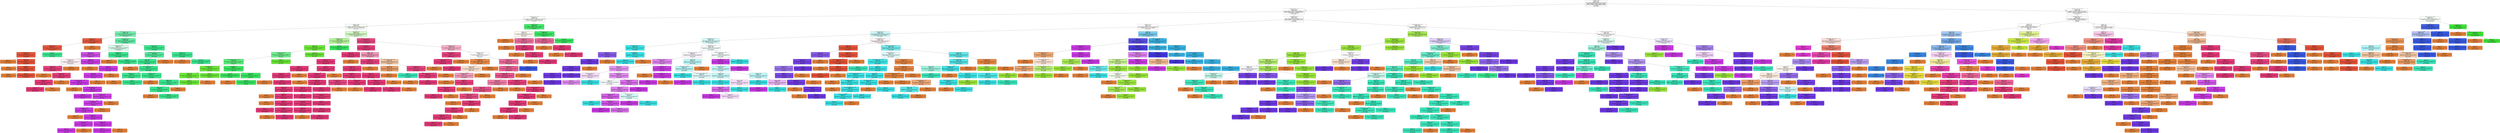 digraph Tree {
node [shape=box, style="filled, rounded", color="black", fontname=helvetica] ;
edge [fontname=helvetica] ;
0 [label="dst_bytes <= 35.5\nentropy = 4.32\nsamples = 475753\nvalue = [569429.0, 243844.0, 162562.67, 731532.0, 567442.06\n592578.77, 548649.0, 538816.58, 547097.27, 547907.66\n581339.81, 568969.33, 731532.0, 560000.36, 182883.0\n566216.78, 0.0, 600191.13, 487688.0, 568969.33, 539550.34\n0.0, 812813.33]\nclass = rootkit.", fillcolor="#e5533902"] ;
1 [label="src_dst_bytes_diff <= -21.0\nentropy = 3.55\nsamples = 158220\nvalue = [67469.0, 0.0, 0.0, 0.0, 567442.06, 592578.77, 0.0\n538816.58, 547097.27, 546767.14, 576755.46, 568969.33, 0.0\n840.84, 182883.0, 559092.52, 0.0, 598098.05, 0.0, 0.0\n341199.63, 0.0, 162562.67]\nclass = nmap.", fillcolor="#cb39e500"] ;
0 -> 1 [labeldistance=2.5, labelangle=45, headlabel="True"] ;
2 [label="srv_diff_host_rate <= 0.03\nentropy = 2.39\nsamples = 27213\nvalue = [39472.0, 0.0, 0.0, 0.0, 0.0, 592578.77, 0.0, 538816.58\n544437.15, 1368.63, 0.0, 0.0, 0.0, 840.84, 0.0, 0.0\n0.0, 93142.13, 0.0, 0.0, 341199.63, 0.0, 81281.33]\nclass = smurf.", fillcolor="#6ae53907"] ;
1 -> 2 ;
3 [label="src_bytes <= 215.5\nentropy = 2.38\nsamples = 22777\nvalue = [32483.0, 0.0, 0.0, 0.0, 0.0, 592578.77, 0.0, 283173.68\n544437.15, 1368.63, 0.0, 0.0, 0.0, 840.84, 0.0, 0.0\n0.0, 93142.13, 0.0, 0.0, 331191.1, 0.0, 81281.33]\nclass = smurf.", fillcolor="#6ae53909"] ;
2 -> 3 ;
4 [label="dst_host_same_srv_rate <= 0.0\nentropy = 1.19\nsamples = 7675\nvalue = [11354.0, 0.0, 0.0, 0.0, 0.0, 0.0, 0.0, 0.0, 544437.15\n0.0, 0.0, 0.0, 0.0, 0.0, 0.0, 0.0, 0.0, 93142.13\n0.0, 0.0, 4549.33, 0.0, 81281.33]\nclass = teardrop.", fillcolor="#39e58fb3"] ;
3 -> 4 ;
5 [label="diff_srv_rate <= 0.02\nentropy = 0.3\nsamples = 1183\nvalue = [1828.0, 0.0, 0.0, 0.0, 0.0, 0.0, 0.0, 0.0, 1773.41\n0.0, 0.0, 0.0, 0.0, 0.0, 0.0, 0.0, 0.0, 0.0, 0.0\n0.0, 0.0, 0.0, 81281.33]\nclass = rootkit.", fillcolor="#e55339f4"] ;
4 -> 5 ;
6 [label="wrong_fragment <= 0.5\nentropy = 0.23\nsamples = 516\nvalue = [804.0, 0.0, 0.0, 0.0, 0.0, 0.0, 0.0, 0.0, 1773.41\n0.0, 0.0, 0.0, 0.0, 0.0, 0.0, 0.0, 0.0, 0.0, 0.0\n0.0, 0.0, 0.0, 81281.33]\nclass = rootkit.", fillcolor="#e55339f7"] ;
5 -> 6 ;
7 [label="src_dst_bytes_diff <= -34.5\nentropy = 0.08\nsamples = 515\nvalue = [804.0, 0.0, 0.0, 0.0, 0.0, 0.0, 0.0, 0.0, 0.0, 0.0\n0.0, 0.0, 0.0, 0.0, 0.0, 0.0, 0.0, 0.0, 0.0, 0.0\n0.0, 0.0, 81281.33]\nclass = rootkit.", fillcolor="#e55339fc"] ;
6 -> 7 ;
8 [label="entropy = 0.0\nsamples = 512\nvalue = [800, 0, 0, 0, 0, 0, 0, 0, 0, 0, 0, 0, 0, 0\n0, 0, 0, 0, 0, 0, 0, 0, 0]\nclass = normal.", fillcolor="#e58139ff"] ;
7 -> 8 ;
9 [label="service <= 29.0\nentropy = 0.0\nsamples = 3\nvalue = [4.0, 0.0, 0.0, 0.0, 0.0, 0.0, 0.0, 0.0, 0.0, 0.0\n0.0, 0.0, 0.0, 0.0, 0.0, 0.0, 0.0, 0.0, 0.0, 0.0\n0.0, 0.0, 81281.33]\nclass = rootkit.", fillcolor="#e55339ff"] ;
7 -> 9 ;
10 [label="entropy = 0.0\nsamples = 1\nvalue = [2, 0, 0, 0, 0, 0, 0, 0, 0, 0, 0, 0, 0, 0\n0, 0, 0, 0, 0, 0, 0, 0, 0]\nclass = normal.", fillcolor="#e58139ff"] ;
9 -> 10 ;
11 [label="src_bytes <= 27.5\nentropy = 0.0\nsamples = 2\nvalue = [2.0, 0.0, 0.0, 0.0, 0.0, 0.0, 0.0, 0.0, 0.0, 0.0\n0.0, 0.0, 0.0, 0.0, 0.0, 0.0, 0.0, 0.0, 0.0, 0.0\n0.0, 0.0, 81281.33]\nclass = rootkit.", fillcolor="#e55339ff"] ;
9 -> 11 ;
12 [label="entropy = 0.0\nsamples = 1\nvalue = [2, 0, 0, 0, 0, 0, 0, 0, 0, 0, 0, 0, 0, 0\n0, 0, 0, 0, 0, 0, 0, 0, 0]\nclass = normal.", fillcolor="#e58139ff"] ;
11 -> 12 ;
13 [label="entropy = 0.0\nsamples = 1\nvalue = [0.0, 0.0, 0.0, 0.0, 0.0, 0.0, 0.0, 0.0, 0.0, 0.0\n0.0, 0.0, 0.0, 0.0, 0.0, 0.0, 0.0, 0.0, 0.0, 0.0\n0.0, 0.0, 81281.33]\nclass = rootkit.", fillcolor="#e55339ff"] ;
11 -> 13 ;
14 [label="entropy = -0.0\nsamples = 1\nvalue = [0.0, 0.0, 0.0, 0.0, 0.0, 0.0, 0.0, 0.0, 1773.41, 0.0\n0.0, 0.0, 0.0, 0.0, 0.0, 0.0, 0.0, 0.0, 0.0, 0.0\n0.0, 0.0, 0.0]\nclass = teardrop.", fillcolor="#39e58fff"] ;
6 -> 14 ;
15 [label="entropy = 0.0\nsamples = 667\nvalue = [1024, 0, 0, 0, 0, 0, 0, 0, 0, 0, 0, 0, 0, 0\n0, 0, 0, 0, 0, 0, 0, 0, 0]\nclass = normal.", fillcolor="#e58139ff"] ;
5 -> 15 ;
16 [label="dst_host_count <= 247.5\nentropy = 0.76\nsamples = 6492\nvalue = [9526.0, 0.0, 0.0, 0.0, 0.0, 0.0, 0.0, 0.0, 542663.74\n0.0, 0.0, 0.0, 0.0, 0.0, 0.0, 0.0, 0.0, 93142.13\n0.0, 0.0, 4549.33, 0.0, 0.0]\nclass = teardrop.", fillcolor="#39e58fce"] ;
4 -> 16 ;
17 [label="src_dst_bytes_diff <= -28.5\nentropy = 1.27\nsamples = 4117\nvalue = [6207.0, 0.0, 0.0, 0.0, 0.0, 0.0, 0.0, 0.0, 118818.53\n0.0, 0.0, 0.0, 0.0, 0.0, 0.0, 0.0, 0.0, 93142.13\n0.0, 0.0, 4549.33, 0.0, 0.0]\nclass = teardrop.", fillcolor="#39e58f33"] ;
16 -> 17 ;
18 [label="protocol_type <= 1.5\nentropy = 0.58\nsamples = 3958\nvalue = [6087.0, 0.0, 0.0, 0.0, 0.0, 0.0, 0.0, 0.0, 0.0, 0.0\n0.0, 0.0, 0.0, 0.0, 0.0, 0.0, 0.0, 93142.13, 0.0\n0.0, 4549.33, 0.0, 0.0]\nclass = nmap.", fillcolor="#cb39e5e3"] ;
17 -> 18 ;
19 [label="dst_host_count <= 10.5\nentropy = 1.0\nsamples = 2667\nvalue = [4194.0, 0.0, 0.0, 0.0, 0.0, 0.0, 0.0, 0.0, 0.0, 0.0\n0.0, 0.0, 0.0, 0.0, 0.0, 0.0, 0.0, 0.0, 0.0, 0.0\n4549.33, 0.0, 0.0]\nclass = warezclient.", fillcolor="#e5397814"] ;
18 -> 19 ;
20 [label="logged_in <= 0.5\nentropy = 0.23\nsamples = 116\nvalue = [176.0, 0.0, 0.0, 0.0, 0.0, 0.0, 0.0, 0.0, 0.0, 0.0\n0.0, 0.0, 0.0, 0.0, 0.0, 0.0, 0.0, 0.0, 0.0, 0.0\n4549.33, 0.0, 0.0]\nclass = warezclient.", fillcolor="#e53978f5"] ;
19 -> 20 ;
21 [label="entropy = -0.0\nsamples = 59\nvalue = [85, 0, 0, 0, 0, 0, 0, 0, 0, 0, 0, 0, 0, 0\n0, 0, 0, 0, 0, 0, 0, 0, 0]\nclass = normal.", fillcolor="#e58139ff"] ;
20 -> 21 ;
22 [label="src_bytes <= 33.5\nentropy = 0.14\nsamples = 57\nvalue = [91.0, 0.0, 0.0, 0.0, 0.0, 0.0, 0.0, 0.0, 0.0, 0.0\n0.0, 0.0, 0.0, 0.0, 0.0, 0.0, 0.0, 0.0, 0.0, 0.0\n4549.33, 0.0, 0.0]\nclass = warezclient.", fillcolor="#e53978fa"] ;
20 -> 22 ;
23 [label="src_dst_bytes_diff <= -29.5\nentropy = 0.0\nsamples = 4\nvalue = [1.0, 0.0, 0.0, 0.0, 0.0, 0.0, 0.0, 0.0, 0.0, 0.0\n0.0, 0.0, 0.0, 0.0, 0.0, 0.0, 0.0, 0.0, 0.0, 0.0\n4549.33, 0.0, 0.0]\nclass = warezclient.", fillcolor="#e53978ff"] ;
22 -> 23 ;
24 [label="entropy = 0.0\nsamples = 3\nvalue = [0.0, 0.0, 0.0, 0.0, 0.0, 0.0, 0.0, 0.0, 0.0, 0.0\n0.0, 0.0, 0.0, 0.0, 0.0, 0.0, 0.0, 0.0, 0.0, 0.0\n4549.33, 0.0, 0.0]\nclass = warezclient.", fillcolor="#e53978ff"] ;
23 -> 24 ;
25 [label="entropy = 0.0\nsamples = 1\nvalue = [1, 0, 0, 0, 0, 0, 0, 0, 0, 0, 0, 0, 0, 0\n0, 0, 0, 0, 0, 0, 0, 0, 0]\nclass = normal.", fillcolor="#e58139ff"] ;
23 -> 25 ;
26 [label="entropy = 0.0\nsamples = 53\nvalue = [90, 0, 0, 0, 0, 0, 0, 0, 0, 0, 0, 0, 0, 0\n0, 0, 0, 0, 0, 0, 0, 0, 0]\nclass = normal.", fillcolor="#e58139ff"] ;
22 -> 26 ;
27 [label="entropy = 0.0\nsamples = 2551\nvalue = [4018, 0, 0, 0, 0, 0, 0, 0, 0, 0, 0, 0, 0, 0\n0, 0, 0, 0, 0, 0, 0, 0, 0]\nclass = normal.", fillcolor="#e58139ff"] ;
19 -> 27 ;
28 [label="src_bytes <= 99.5\nentropy = 0.14\nsamples = 1291\nvalue = [1893.0, 0.0, 0.0, 0.0, 0.0, 0.0, 0.0, 0.0, 0.0, 0.0\n0.0, 0.0, 0.0, 0.0, 0.0, 0.0, 0.0, 93142.13, 0.0\n0.0, 0.0, 0.0, 0.0]\nclass = nmap.", fillcolor="#cb39e5fa"] ;
18 -> 28 ;
29 [label="entropy = -0.0\nsamples = 657\nvalue = [1027, 0, 0, 0, 0, 0, 0, 0, 0, 0, 0, 0, 0, 0\n0, 0, 0, 0, 0, 0, 0, 0, 0]\nclass = normal.", fillcolor="#e58139ff"] ;
28 -> 29 ;
30 [label="count <= 3.5\nentropy = 0.08\nsamples = 634\nvalue = [866.0, 0.0, 0.0, 0.0, 0.0, 0.0, 0.0, 0.0, 0.0, 0.0\n0.0, 0.0, 0.0, 0.0, 0.0, 0.0, 0.0, 93142.13, 0.0\n0.0, 0.0, 0.0, 0.0]\nclass = nmap.", fillcolor="#cb39e5fd"] ;
28 -> 30 ;
31 [label="duration <= 0.5\nentropy = 0.07\nsamples = 589\nvalue = [792.0, 0.0, 0.0, 0.0, 0.0, 0.0, 0.0, 0.0, 0.0, 0.0\n0.0, 0.0, 0.0, 0.0, 0.0, 0.0, 0.0, 93142.13, 0.0\n0.0, 0.0, 0.0, 0.0]\nclass = nmap.", fillcolor="#cb39e5fd"] ;
30 -> 31 ;
32 [label="dst_host_same_srv_rate <= 0.09\nentropy = 0.07\nsamples = 563\nvalue = [749.0, 0.0, 0.0, 0.0, 0.0, 0.0, 0.0, 0.0, 0.0, 0.0\n0.0, 0.0, 0.0, 0.0, 0.0, 0.0, 0.0, 93142.13, 0.0\n0.0, 0.0, 0.0, 0.0]\nclass = nmap.", fillcolor="#cb39e5fd"] ;
31 -> 32 ;
33 [label="entropy = 0.0\nsamples = 182\nvalue = [302, 0, 0, 0, 0, 0, 0, 0, 0, 0, 0, 0, 0, 0\n0, 0, 0, 0, 0, 0, 0, 0, 0]\nclass = normal.", fillcolor="#e58139ff"] ;
32 -> 33 ;
34 [label="src_dst_bytes_diff <= -177.0\nentropy = 0.04\nsamples = 381\nvalue = [447.0, 0.0, 0.0, 0.0, 0.0, 0.0, 0.0, 0.0, 0.0, 0.0\n0.0, 0.0, 0.0, 0.0, 0.0, 0.0, 0.0, 93142.13, 0.0\n0.0, 0.0, 0.0, 0.0]\nclass = nmap.", fillcolor="#cb39e5fe"] ;
32 -> 34 ;
35 [label="entropy = 0.0\nsamples = 92\nvalue = [0.0, 0.0, 0.0, 0.0, 0.0, 0.0, 0.0, 0.0, 0.0, 0.0\n0.0, 0.0, 0.0, 0.0, 0.0, 0.0, 0.0, 79013.83, 0.0\n0.0, 0.0, 0.0, 0.0]\nclass = nmap.", fillcolor="#cb39e5ff"] ;
34 -> 35 ;
36 [label="diff_srv_rate <= 0.34\nentropy = 0.2\nsamples = 289\nvalue = [447.0, 0.0, 0.0, 0.0, 0.0, 0.0, 0.0, 0.0, 0.0, 0.0\n0.0, 0.0, 0.0, 0.0, 0.0, 0.0, 0.0, 14128.3, 0.0, 0.0\n0.0, 0.0, 0.0]\nclass = nmap.", fillcolor="#cb39e5f7"] ;
34 -> 36 ;
37 [label="dst_host_srv_count <= 38.5\nentropy = 0.2\nsamples = 287\nvalue = [444.0, 0.0, 0.0, 0.0, 0.0, 0.0, 0.0, 0.0, 0.0, 0.0\n0.0, 0.0, 0.0, 0.0, 0.0, 0.0, 0.0, 14128.3, 0.0, 0.0\n0.0, 0.0, 0.0]\nclass = nmap.", fillcolor="#cb39e5f7"] ;
36 -> 37 ;
38 [label="dst_host_count <= 31.0\nentropy = 0.05\nsamples = 63\nvalue = [75.0, 0.0, 0.0, 0.0, 0.0, 0.0, 0.0, 0.0, 0.0, 0.0\n0.0, 0.0, 0.0, 0.0, 0.0, 0.0, 0.0, 14128.3, 0.0, 0.0\n0.0, 0.0, 0.0]\nclass = nmap.", fillcolor="#cb39e5fe"] ;
37 -> 38 ;
39 [label="entropy = 0.0\nsamples = 34\nvalue = [56, 0, 0, 0, 0, 0, 0, 0, 0, 0, 0, 0, 0, 0\n0, 0, 0, 0, 0, 0, 0, 0, 0]\nclass = normal.", fillcolor="#e58139ff"] ;
38 -> 39 ;
40 [label="count <= 1.5\nentropy = 0.01\nsamples = 29\nvalue = [19.0, 0.0, 0.0, 0.0, 0.0, 0.0, 0.0, 0.0, 0.0, 0.0\n0.0, 0.0, 0.0, 0.0, 0.0, 0.0, 0.0, 14128.3, 0.0, 0.0\n0.0, 0.0, 0.0]\nclass = nmap.", fillcolor="#cb39e5ff"] ;
38 -> 40 ;
41 [label="dst_host_same_srv_rate <= 0.24\nentropy = 0.03\nsamples = 12\nvalue = [13.0, 0.0, 0.0, 0.0, 0.0, 0.0, 0.0, 0.0, 0.0, 0.0\n0.0, 0.0, 0.0, 0.0, 0.0, 0.0, 0.0, 3662.89, 0.0, 0.0\n0.0, 0.0, 0.0]\nclass = nmap.", fillcolor="#cb39e5fe"] ;
40 -> 41 ;
42 [label="entropy = 0.0\nsamples = 3\nvalue = [0.0, 0.0, 0.0, 0.0, 0.0, 0.0, 0.0, 0.0, 0.0, 0.0\n0.0, 0.0, 0.0, 0.0, 0.0, 0.0, 0.0, 3662.89, 0.0, 0.0\n0.0, 0.0, 0.0]\nclass = nmap.", fillcolor="#cb39e5ff"] ;
41 -> 42 ;
43 [label="entropy = -0.0\nsamples = 9\nvalue = [13, 0, 0, 0, 0, 0, 0, 0, 0, 0, 0, 0, 0, 0\n0, 0, 0, 0, 0, 0, 0, 0, 0]\nclass = normal.", fillcolor="#e58139ff"] ;
41 -> 43 ;
44 [label="src_bytes <= 102.5\nentropy = 0.01\nsamples = 17\nvalue = [6.0, 0.0, 0.0, 0.0, 0.0, 0.0, 0.0, 0.0, 0.0, 0.0\n0.0, 0.0, 0.0, 0.0, 0.0, 0.0, 0.0, 10465.41, 0.0\n0.0, 0.0, 0.0, 0.0]\nclass = nmap.", fillcolor="#cb39e5ff"] ;
40 -> 44 ;
45 [label="entropy = 0.0\nsamples = 12\nvalue = [0.0, 0.0, 0.0, 0.0, 0.0, 0.0, 0.0, 0.0, 0.0, 0.0\n0.0, 0.0, 0.0, 0.0, 0.0, 0.0, 0.0, 10465.41, 0.0\n0.0, 0.0, 0.0, 0.0]\nclass = nmap.", fillcolor="#cb39e5ff"] ;
44 -> 45 ;
46 [label="entropy = 0.0\nsamples = 5\nvalue = [6, 0, 0, 0, 0, 0, 0, 0, 0, 0, 0, 0, 0, 0\n0, 0, 0, 0, 0, 0, 0, 0, 0]\nclass = normal.", fillcolor="#e58139ff"] ;
44 -> 46 ;
47 [label="entropy = 0.0\nsamples = 224\nvalue = [369, 0, 0, 0, 0, 0, 0, 0, 0, 0, 0, 0, 0, 0\n0, 0, 0, 0, 0, 0, 0, 0, 0]\nclass = normal.", fillcolor="#e58139ff"] ;
37 -> 47 ;
48 [label="entropy = 0.0\nsamples = 2\nvalue = [3, 0, 0, 0, 0, 0, 0, 0, 0, 0, 0, 0, 0, 0\n0, 0, 0, 0, 0, 0, 0, 0, 0]\nclass = normal.", fillcolor="#e58139ff"] ;
36 -> 48 ;
49 [label="entropy = 0.0\nsamples = 26\nvalue = [43, 0, 0, 0, 0, 0, 0, 0, 0, 0, 0, 0, 0, 0\n0, 0, 0, 0, 0, 0, 0, 0, 0]\nclass = normal.", fillcolor="#e58139ff"] ;
31 -> 49 ;
50 [label="entropy = 0.0\nsamples = 45\nvalue = [74, 0, 0, 0, 0, 0, 0, 0, 0, 0, 0, 0, 0, 0\n0, 0, 0, 0, 0, 0, 0, 0, 0]\nclass = normal.", fillcolor="#e58139ff"] ;
30 -> 50 ;
51 [label="wrong_fragment <= 0.5\nentropy = 0.01\nsamples = 159\nvalue = [120.0, 0.0, 0.0, 0.0, 0.0, 0.0, 0.0, 0.0, 118818.53\n0.0, 0.0, 0.0, 0.0, 0.0, 0.0, 0.0, 0.0, 0.0, 0.0\n0.0, 0.0, 0.0, 0.0]\nclass = teardrop.", fillcolor="#39e58fff"] ;
17 -> 51 ;
52 [label="entropy = 0.0\nsamples = 72\nvalue = [120, 0, 0, 0, 0, 0, 0, 0, 0, 0, 0, 0, 0, 0\n0, 0, 0, 0, 0, 0, 0, 0, 0]\nclass = normal.", fillcolor="#e58139ff"] ;
51 -> 52 ;
53 [label="entropy = 0.0\nsamples = 87\nvalue = [0.0, 0.0, 0.0, 0.0, 0.0, 0.0, 0.0, 0.0, 118818.53\n0.0, 0.0, 0.0, 0.0, 0.0, 0.0, 0.0, 0.0, 0.0, 0.0\n0.0, 0.0, 0.0, 0.0]\nclass = teardrop.", fillcolor="#39e58fff"] ;
51 -> 53 ;
54 [label="dst_host_srv_count <= 3.5\nentropy = 0.07\nsamples = 2375\nvalue = [3319.0, 0.0, 0.0, 0.0, 0.0, 0.0, 0.0, 0.0, 423845.21\n0.0, 0.0, 0.0, 0.0, 0.0, 0.0, 0.0, 0.0, 0.0, 0.0\n0.0, 0.0, 0.0, 0.0]\nclass = teardrop.", fillcolor="#39e58ffd"] ;
16 -> 54 ;
55 [label="dst_host_same_src_port_rate <= 0.01\nentropy = 0.52\nsamples = 505\nvalue = [808.0, 0.0, 0.0, 0.0, 0.0, 0.0, 0.0, 0.0, 6206.94\n0.0, 0.0, 0.0, 0.0, 0.0, 0.0, 0.0, 0.0, 0.0, 0.0\n0.0, 0.0, 0.0, 0.0]\nclass = teardrop.", fillcolor="#39e58fde"] ;
54 -> 55 ;
56 [label="count <= 1.5\nentropy = 0.05\nsamples = 24\nvalue = [39.0, 0.0, 0.0, 0.0, 0.0, 0.0, 0.0, 0.0, 6206.94\n0.0, 0.0, 0.0, 0.0, 0.0, 0.0, 0.0, 0.0, 0.0, 0.0\n0.0, 0.0, 0.0, 0.0]\nclass = teardrop.", fillcolor="#39e58ffd"] ;
55 -> 56 ;
57 [label="entropy = 0.0\nsamples = 7\nvalue = [13, 0, 0, 0, 0, 0, 0, 0, 0, 0, 0, 0, 0, 0\n0, 0, 0, 0, 0, 0, 0, 0, 0]\nclass = normal.", fillcolor="#e58139ff"] ;
56 -> 57 ;
58 [label="dst_host_diff_srv_rate <= 0.01\nentropy = 0.04\nsamples = 17\nvalue = [26.0, 0.0, 0.0, 0.0, 0.0, 0.0, 0.0, 0.0, 6206.94\n0.0, 0.0, 0.0, 0.0, 0.0, 0.0, 0.0, 0.0, 0.0, 0.0\n0.0, 0.0, 0.0, 0.0]\nclass = teardrop.", fillcolor="#39e58ffe"] ;
56 -> 58 ;
59 [label="protocol_type <= 1.5\nentropy = 0.08\nsamples = 9\nvalue = [19.0, 0.0, 0.0, 0.0, 0.0, 0.0, 0.0, 0.0, 1773.41\n0.0, 0.0, 0.0, 0.0, 0.0, 0.0, 0.0, 0.0, 0.0, 0.0\n0.0, 0.0, 0.0, 0.0]\nclass = teardrop.", fillcolor="#39e58ffc"] ;
58 -> 59 ;
60 [label="entropy = 0.0\nsamples = 8\nvalue = [19, 0, 0, 0, 0, 0, 0, 0, 0, 0, 0, 0, 0, 0\n0, 0, 0, 0, 0, 0, 0, 0, 0]\nclass = normal.", fillcolor="#e58139ff"] ;
59 -> 60 ;
61 [label="entropy = 0.0\nsamples = 1\nvalue = [0.0, 0.0, 0.0, 0.0, 0.0, 0.0, 0.0, 0.0, 1773.41, 0.0\n0.0, 0.0, 0.0, 0.0, 0.0, 0.0, 0.0, 0.0, 0.0, 0.0\n0.0, 0.0, 0.0]\nclass = teardrop.", fillcolor="#39e58fff"] ;
59 -> 61 ;
62 [label="same_srv_rate <= 0.02\nentropy = 0.02\nsamples = 8\nvalue = [7.0, 0.0, 0.0, 0.0, 0.0, 0.0, 0.0, 0.0, 4433.53, 0.0\n0.0, 0.0, 0.0, 0.0, 0.0, 0.0, 0.0, 0.0, 0.0, 0.0\n0.0, 0.0, 0.0]\nclass = teardrop.", fillcolor="#39e58fff"] ;
58 -> 62 ;
63 [label="entropy = 0.0\nsamples = 1\nvalue = [2, 0, 0, 0, 0, 0, 0, 0, 0, 0, 0, 0, 0, 0\n0, 0, 0, 0, 0, 0, 0, 0, 0]\nclass = normal.", fillcolor="#e58139ff"] ;
62 -> 63 ;
64 [label="logged_in <= 0.5\nentropy = 0.01\nsamples = 7\nvalue = [5.0, 0.0, 0.0, 0.0, 0.0, 0.0, 0.0, 0.0, 4433.53, 0.0\n0.0, 0.0, 0.0, 0.0, 0.0, 0.0, 0.0, 0.0, 0.0, 0.0\n0.0, 0.0, 0.0]\nclass = teardrop.", fillcolor="#39e58fff"] ;
62 -> 64 ;
65 [label="service <= 32.0\nentropy = 0.01\nsamples = 6\nvalue = [4.0, 0.0, 0.0, 0.0, 0.0, 0.0, 0.0, 0.0, 4433.53, 0.0\n0.0, 0.0, 0.0, 0.0, 0.0, 0.0, 0.0, 0.0, 0.0, 0.0\n0.0, 0.0, 0.0]\nclass = teardrop.", fillcolor="#39e58fff"] ;
64 -> 65 ;
66 [label="entropy = 0.0\nsamples = 3\nvalue = [4, 0, 0, 0, 0, 0, 0, 0, 0, 0, 0, 0, 0, 0\n0, 0, 0, 0, 0, 0, 0, 0, 0]\nclass = normal.", fillcolor="#e58139ff"] ;
65 -> 66 ;
67 [label="entropy = 0.0\nsamples = 3\nvalue = [0.0, 0.0, 0.0, 0.0, 0.0, 0.0, 0.0, 0.0, 4433.53, 0.0\n0.0, 0.0, 0.0, 0.0, 0.0, 0.0, 0.0, 0.0, 0.0, 0.0\n0.0, 0.0, 0.0]\nclass = teardrop.", fillcolor="#39e58fff"] ;
65 -> 67 ;
68 [label="entropy = 0.0\nsamples = 1\nvalue = [1, 0, 0, 0, 0, 0, 0, 0, 0, 0, 0, 0, 0, 0\n0, 0, 0, 0, 0, 0, 0, 0, 0]\nclass = normal.", fillcolor="#e58139ff"] ;
64 -> 68 ;
69 [label="entropy = 0.0\nsamples = 481\nvalue = [769, 0, 0, 0, 0, 0, 0, 0, 0, 0, 0, 0, 0, 0\n0, 0, 0, 0, 0, 0, 0, 0, 0]\nclass = normal.", fillcolor="#e58139ff"] ;
55 -> 69 ;
70 [label="wrong_fragment <= 1.5\nentropy = 0.05\nsamples = 1870\nvalue = [2511.0, 0.0, 0.0, 0.0, 0.0, 0.0, 0.0, 0.0, 417638.27\n0.0, 0.0, 0.0, 0.0, 0.0, 0.0, 0.0, 0.0, 0.0, 0.0\n0.0, 0.0, 0.0, 0.0]\nclass = teardrop.", fillcolor="#39e58ffd"] ;
54 -> 70 ;
71 [label="entropy = -0.0\nsamples = 1565\nvalue = [2511, 0, 0, 0, 0, 0, 0, 0, 0, 0, 0, 0, 0, 0\n0, 0, 0, 0, 0, 0, 0, 0, 0]\nclass = normal.", fillcolor="#e58139ff"] ;
70 -> 71 ;
72 [label="entropy = 0.0\nsamples = 305\nvalue = [0.0, 0.0, 0.0, 0.0, 0.0, 0.0, 0.0, 0.0, 417638.27\n0.0, 0.0, 0.0, 0.0, 0.0, 0.0, 0.0, 0.0, 0.0, 0.0\n0.0, 0.0, 0.0, 0.0]\nclass = teardrop.", fillcolor="#39e58fff"] ;
70 -> 72 ;
73 [label="protocol_type <= 0.5\nentropy = 1.62\nsamples = 15102\nvalue = [21129.0, 0.0, 0.0, 0.0, 0.0, 592578.77, 0.0, 283173.68\n0.0, 1368.63, 0.0, 0.0, 0.0, 840.84, 0.0, 0.0, 0.0\n0.0, 0.0, 0.0, 326641.78, 0.0, 0.0]\nclass = smurf.", fillcolor="#6ae5394b"] ;
3 -> 73 ;
74 [label="wrong_fragment <= 0.5\nentropy = 0.91\nsamples = 1428\nvalue = [8.0, 0.0, 0.0, 0.0, 0.0, 592578.77, 0.0, 283173.68\n0.0, 0.0, 0.0, 0.0, 0.0, 0.0, 0.0, 0.0, 0.0, 0.0\n0.0, 0.0, 0.0, 0.0, 0.0]\nclass = smurf.", fillcolor="#6ae53985"] ;
73 -> 74 ;
75 [label="count <= 2.5\nentropy = 0.1\nsamples = 1383\nvalue = [8.0, 0.0, 0.0, 0.0, 0.0, 592578.77, 0.0, 7865.94, 0.0\n0.0, 0.0, 0.0, 0.0, 0.0, 0.0, 0.0, 0.0, 0.0, 0.0\n0.0, 0.0, 0.0, 0.0]\nclass = smurf.", fillcolor="#6ae539fc"] ;
74 -> 75 ;
76 [label="dst_host_srv_count <= 38.5\nentropy = 0.76\nsamples = 13\nvalue = [8.0, 0.0, 0.0, 0.0, 0.0, 2162.7, 0.0, 7865.94, 0.0\n0.0, 0.0, 0.0, 0.0, 0.0, 0.0, 0.0, 0.0, 0.0, 0.0\n0.0, 0.0, 0.0, 0.0]\nclass = pod.", fillcolor="#39e561b9"] ;
75 -> 76 ;
77 [label="dst_host_same_src_port_rate <= 0.54\nentropy = 0.61\nsamples = 10\nvalue = [8.0, 0.0, 0.0, 0.0, 0.0, 1351.69, 0.0, 7865.94, 0.0\n0.0, 0.0, 0.0, 0.0, 0.0, 0.0, 0.0, 0.0, 0.0, 0.0\n0.0, 0.0, 0.0, 0.0]\nclass = pod.", fillcolor="#39e561d3"] ;
76 -> 77 ;
78 [label="dst_host_diff_srv_rate <= 0.14\nentropy = 0.04\nsamples = 6\nvalue = [5.0, 0.0, 0.0, 0.0, 0.0, 1351.69, 0.0, 0.0, 0.0, 0.0\n0.0, 0.0, 0.0, 0.0, 0.0, 0.0, 0.0, 0.0, 0.0, 0.0\n0.0, 0.0, 0.0]\nclass = smurf.", fillcolor="#6ae539fe"] ;
77 -> 78 ;
79 [label="service <= 38.5\nentropy = 0.04\nsamples = 5\nvalue = [5.0, 0.0, 0.0, 0.0, 0.0, 1081.35, 0.0, 0.0, 0.0, 0.0\n0.0, 0.0, 0.0, 0.0, 0.0, 0.0, 0.0, 0.0, 0.0, 0.0\n0.0, 0.0, 0.0]\nclass = smurf.", fillcolor="#6ae539fe"] ;
78 -> 79 ;
80 [label="entropy = 0.0\nsamples = 3\nvalue = [0.0, 0.0, 0.0, 0.0, 0.0, 1081.35, 0.0, 0.0, 0.0, 0.0\n0.0, 0.0, 0.0, 0.0, 0.0, 0.0, 0.0, 0.0, 0.0, 0.0\n0.0, 0.0, 0.0]\nclass = smurf.", fillcolor="#6ae539ff"] ;
79 -> 80 ;
81 [label="entropy = 0.0\nsamples = 2\nvalue = [5, 0, 0, 0, 0, 0, 0, 0, 0, 0, 0, 0, 0, 0\n0, 0, 0, 0, 0, 0, 0, 0, 0]\nclass = normal.", fillcolor="#e58139ff"] ;
79 -> 81 ;
82 [label="entropy = 0.0\nsamples = 1\nvalue = [0.0, 0.0, 0.0, 0.0, 0.0, 270.34, 0.0, 0.0, 0.0, 0.0\n0.0, 0.0, 0.0, 0.0, 0.0, 0.0, 0.0, 0.0, 0.0, 0.0\n0.0, 0.0, 0.0]\nclass = smurf.", fillcolor="#6ae539ff"] ;
78 -> 82 ;
83 [label="dst_host_count <= 1.5\nentropy = 0.0\nsamples = 4\nvalue = [3.0, 0.0, 0.0, 0.0, 0.0, 0.0, 0.0, 7865.94, 0.0, 0.0\n0.0, 0.0, 0.0, 0.0, 0.0, 0.0, 0.0, 0.0, 0.0, 0.0\n0.0, 0.0, 0.0]\nclass = pod.", fillcolor="#39e561ff"] ;
77 -> 83 ;
84 [label="entropy = 0.0\nsamples = 2\nvalue = [1.0, 0.0, 0.0, 0.0, 0.0, 0.0, 0.0, 3932.97, 0.0, 0.0\n0.0, 0.0, 0.0, 0.0, 0.0, 0.0, 0.0, 0.0, 0.0, 0.0\n0.0, 0.0, 0.0]\nclass = pod.", fillcolor="#39e561ff"] ;
83 -> 84 ;
85 [label="srv_count <= 1.5\nentropy = 0.01\nsamples = 2\nvalue = [2.0, 0.0, 0.0, 0.0, 0.0, 0.0, 0.0, 3932.97, 0.0, 0.0\n0.0, 0.0, 0.0, 0.0, 0.0, 0.0, 0.0, 0.0, 0.0, 0.0\n0.0, 0.0, 0.0]\nclass = pod.", fillcolor="#39e561ff"] ;
83 -> 85 ;
86 [label="entropy = 0.0\nsamples = 1\nvalue = [2, 0, 0, 0, 0, 0, 0, 0, 0, 0, 0, 0, 0, 0\n0, 0, 0, 0, 0, 0, 0, 0, 0]\nclass = normal.", fillcolor="#e58139ff"] ;
85 -> 86 ;
87 [label="entropy = 0.0\nsamples = 1\nvalue = [0.0, 0.0, 0.0, 0.0, 0.0, 0.0, 0.0, 3932.97, 0.0, 0.0\n0.0, 0.0, 0.0, 0.0, 0.0, 0.0, 0.0, 0.0, 0.0, 0.0\n0.0, 0.0, 0.0]\nclass = pod.", fillcolor="#39e561ff"] ;
85 -> 87 ;
88 [label="entropy = -0.0\nsamples = 3\nvalue = [0.0, 0.0, 0.0, 0.0, 0.0, 811.01, 0.0, 0.0, 0.0, 0.0\n0.0, 0.0, 0.0, 0.0, 0.0, 0.0, 0.0, 0.0, 0.0, 0.0\n0.0, 0.0, 0.0]\nclass = smurf.", fillcolor="#6ae539ff"] ;
76 -> 88 ;
89 [label="entropy = 0.0\nsamples = 1370\nvalue = [0.0, 0.0, 0.0, 0.0, 0.0, 590416.07, 0.0, 0.0, 0.0\n0.0, 0.0, 0.0, 0.0, 0.0, 0.0, 0.0, 0.0, 0.0, 0.0\n0.0, 0.0, 0.0, 0.0]\nclass = smurf.", fillcolor="#6ae539ff"] ;
75 -> 89 ;
90 [label="entropy = 0.0\nsamples = 45\nvalue = [0.0, 0.0, 0.0, 0.0, 0.0, 0.0, 0.0, 275307.74, 0.0\n0.0, 0.0, 0.0, 0.0, 0.0, 0.0, 0.0, 0.0, 0.0, 0.0\n0.0, 0.0, 0.0, 0.0]\nclass = pod.", fillcolor="#39e561ff"] ;
74 -> 90 ;
91 [label="dst_host_srv_count <= 50.5\nentropy = 0.39\nsamples = 13674\nvalue = [21121.0, 0.0, 0.0, 0.0, 0.0, 0.0, 0.0, 0.0, 0.0\n1368.63, 0.0, 0.0, 0.0, 840.84, 0.0, 0.0, 0.0, 0.0\n0.0, 0.0, 326641.78, 0.0, 0.0]\nclass = warezclient.", fillcolor="#e53978ed"] ;
73 -> 91 ;
92 [label="dst_host_diff_srv_rate <= 0.0\nentropy = 0.2\nsamples = 4728\nvalue = [7028.0, 0.0, 0.0, 0.0, 0.0, 0.0, 0.0, 0.0, 0.0\n1368.63, 0.0, 0.0, 0.0, 0.0, 0.0, 0.0, 0.0, 0.0, 0.0\n0.0, 302985.27, 0.0, 0.0]\nclass = warezclient.", fillcolor="#e53978f8"] ;
91 -> 92 ;
93 [label="service <= 32.0\nentropy = 0.0\nsamples = 269\nvalue = [94.0, 0.0, 0.0, 0.0, 0.0, 0.0, 0.0, 0.0, 0.0, 0.0\n0.0, 0.0, 0.0, 0.0, 0.0, 0.0, 0.0, 0.0, 0.0, 0.0\n286607.69, 0.0, 0.0]\nclass = warezclient.", fillcolor="#e53978ff"] ;
92 -> 93 ;
94 [label="src_dst_bytes_diff <= -353.5\nentropy = 0.0\nsamples = 251\nvalue = [70.0, 0.0, 0.0, 0.0, 0.0, 0.0, 0.0, 0.0, 0.0, 0.0\n0.0, 0.0, 0.0, 0.0, 0.0, 0.0, 0.0, 0.0, 0.0, 0.0\n286607.69, 0.0, 0.0]\nclass = warezclient.", fillcolor="#e53978ff"] ;
93 -> 94 ;
95 [label="count <= 2.5\nentropy = 0.02\nsamples = 72\nvalue = [62.0, 0.0, 0.0, 0.0, 0.0, 0.0, 0.0, 0.0, 0.0, 0.0\n0.0, 0.0, 0.0, 0.0, 0.0, 0.0, 0.0, 0.0, 0.0, 0.0\n43673.55, 0.0, 0.0]\nclass = warezclient.", fillcolor="#e53978ff"] ;
94 -> 95 ;
96 [label="duration <= 3.0\nentropy = 0.01\nsamples = 53\nvalue = [30.0, 0.0, 0.0, 0.0, 0.0, 0.0, 0.0, 0.0, 0.0, 0.0\n0.0, 0.0, 0.0, 0.0, 0.0, 0.0, 0.0, 0.0, 0.0, 0.0\n43673.55, 0.0, 0.0]\nclass = warezclient.", fillcolor="#e53978ff"] ;
95 -> 96 ;
97 [label="entropy = 0.0\nsamples = 21\nvalue = [30, 0, 0, 0, 0, 0, 0, 0, 0, 0, 0, 0, 0, 0\n0, 0, 0, 0, 0, 0, 0, 0, 0]\nclass = normal.", fillcolor="#e58139ff"] ;
96 -> 97 ;
98 [label="entropy = 0.0\nsamples = 32\nvalue = [0.0, 0.0, 0.0, 0.0, 0.0, 0.0, 0.0, 0.0, 0.0, 0.0\n0.0, 0.0, 0.0, 0.0, 0.0, 0.0, 0.0, 0.0, 0.0, 0.0\n43673.55, 0.0, 0.0]\nclass = warezclient.", fillcolor="#e53978ff"] ;
96 -> 98 ;
99 [label="entropy = 0.0\nsamples = 19\nvalue = [32, 0, 0, 0, 0, 0, 0, 0, 0, 0, 0, 0, 0, 0\n0, 0, 0, 0, 0, 0, 0, 0, 0]\nclass = normal.", fillcolor="#e58139ff"] ;
95 -> 99 ;
100 [label="count <= 2.5\nentropy = 0.0\nsamples = 179\nvalue = [8.0, 0.0, 0.0, 0.0, 0.0, 0.0, 0.0, 0.0, 0.0, 0.0\n0.0, 0.0, 0.0, 0.0, 0.0, 0.0, 0.0, 0.0, 0.0, 0.0\n242934.13, 0.0, 0.0]\nclass = warezclient.", fillcolor="#e53978ff"] ;
94 -> 100 ;
101 [label="same_srv_rate <= 0.75\nentropy = 0.0\nsamples = 178\nvalue = [7.0, 0.0, 0.0, 0.0, 0.0, 0.0, 0.0, 0.0, 0.0, 0.0\n0.0, 0.0, 0.0, 0.0, 0.0, 0.0, 0.0, 0.0, 0.0, 0.0\n242934.13, 0.0, 0.0]\nclass = warezclient.", fillcolor="#e53978ff"] ;
100 -> 101 ;
102 [label="entropy = 0.0\nsamples = 1\nvalue = [2, 0, 0, 0, 0, 0, 0, 0, 0, 0, 0, 0, 0, 0\n0, 0, 0, 0, 0, 0, 0, 0, 0]\nclass = normal.", fillcolor="#e58139ff"] ;
101 -> 102 ;
103 [label="dst_host_srv_diff_host_rate <= 0.03\nentropy = 0.0\nsamples = 177\nvalue = [5.0, 0.0, 0.0, 0.0, 0.0, 0.0, 0.0, 0.0, 0.0, 0.0\n0.0, 0.0, 0.0, 0.0, 0.0, 0.0, 0.0, 0.0, 0.0, 0.0\n242934.13, 0.0, 0.0]\nclass = warezclient.", fillcolor="#e53978ff"] ;
101 -> 103 ;
104 [label="src_bytes <= 245.5\nentropy = 0.0\nsamples = 12\nvalue = [4.0, 0.0, 0.0, 0.0, 0.0, 0.0, 0.0, 0.0, 0.0, 0.0\n0.0, 0.0, 0.0, 0.0, 0.0, 0.0, 0.0, 0.0, 0.0, 0.0\n10918.39, 0.0, 0.0]\nclass = warezclient.", fillcolor="#e53978ff"] ;
103 -> 104 ;
105 [label="entropy = 0.0\nsamples = 2\nvalue = [2, 0, 0, 0, 0, 0, 0, 0, 0, 0, 0, 0, 0, 0\n0, 0, 0, 0, 0, 0, 0, 0, 0]\nclass = normal.", fillcolor="#e58139ff"] ;
104 -> 105 ;
106 [label="logged_in <= 0.5\nentropy = 0.0\nsamples = 10\nvalue = [2.0, 0.0, 0.0, 0.0, 0.0, 0.0, 0.0, 0.0, 0.0, 0.0\n0.0, 0.0, 0.0, 0.0, 0.0, 0.0, 0.0, 0.0, 0.0, 0.0\n10918.39, 0.0, 0.0]\nclass = warezclient.", fillcolor="#e53978ff"] ;
104 -> 106 ;
107 [label="entropy = 0.0\nsamples = 1\nvalue = [1, 0, 0, 0, 0, 0, 0, 0, 0, 0, 0, 0, 0, 0\n0, 0, 0, 0, 0, 0, 0, 0, 0]\nclass = normal.", fillcolor="#e58139ff"] ;
106 -> 107 ;
108 [label="count <= 1.5\nentropy = 0.0\nsamples = 9\nvalue = [1.0, 0.0, 0.0, 0.0, 0.0, 0.0, 0.0, 0.0, 0.0, 0.0\n0.0, 0.0, 0.0, 0.0, 0.0, 0.0, 0.0, 0.0, 0.0, 0.0\n10918.39, 0.0, 0.0]\nclass = warezclient.", fillcolor="#e53978ff"] ;
106 -> 108 ;
109 [label="entropy = 0.0\nsamples = 3\nvalue = [0.0, 0.0, 0.0, 0.0, 0.0, 0.0, 0.0, 0.0, 0.0, 0.0\n0.0, 0.0, 0.0, 0.0, 0.0, 0.0, 0.0, 0.0, 0.0, 0.0\n5459.19, 0.0, 0.0]\nclass = warezclient.", fillcolor="#e53978ff"] ;
108 -> 109 ;
110 [label="dst_host_srv_count <= 1.5\nentropy = 0.0\nsamples = 6\nvalue = [1.0, 0.0, 0.0, 0.0, 0.0, 0.0, 0.0, 0.0, 0.0, 0.0\n0.0, 0.0, 0.0, 0.0, 0.0, 0.0, 0.0, 0.0, 0.0, 0.0\n5459.19, 0.0, 0.0]\nclass = warezclient.", fillcolor="#e53978ff"] ;
108 -> 110 ;
111 [label="entropy = 0.0\nsamples = 1\nvalue = [1, 0, 0, 0, 0, 0, 0, 0, 0, 0, 0, 0, 0, 0\n0, 0, 0, 0, 0, 0, 0, 0, 0]\nclass = normal.", fillcolor="#e58139ff"] ;
110 -> 111 ;
112 [label="entropy = 0.0\nsamples = 5\nvalue = [0.0, 0.0, 0.0, 0.0, 0.0, 0.0, 0.0, 0.0, 0.0, 0.0\n0.0, 0.0, 0.0, 0.0, 0.0, 0.0, 0.0, 0.0, 0.0, 0.0\n5459.19, 0.0, 0.0]\nclass = warezclient.", fillcolor="#e53978ff"] ;
110 -> 112 ;
113 [label="count <= 1.5\nentropy = 0.0\nsamples = 165\nvalue = [1.0, 0.0, 0.0, 0.0, 0.0, 0.0, 0.0, 0.0, 0.0, 0.0\n0.0, 0.0, 0.0, 0.0, 0.0, 0.0, 0.0, 0.0, 0.0, 0.0\n232015.75, 0.0, 0.0]\nclass = warezclient.", fillcolor="#e53978ff"] ;
103 -> 113 ;
114 [label="entropy = 0.0\nsamples = 78\nvalue = [0.0, 0.0, 0.0, 0.0, 0.0, 0.0, 0.0, 0.0, 0.0, 0.0\n0.0, 0.0, 0.0, 0.0, 0.0, 0.0, 0.0, 0.0, 0.0, 0.0\n117372.67, 0.0, 0.0]\nclass = warezclient.", fillcolor="#e53978ff"] ;
113 -> 114 ;
115 [label="dst_host_srv_rerror_rate <= 0.05\nentropy = 0.0\nsamples = 87\nvalue = [1.0, 0.0, 0.0, 0.0, 0.0, 0.0, 0.0, 0.0, 0.0, 0.0\n0.0, 0.0, 0.0, 0.0, 0.0, 0.0, 0.0, 0.0, 0.0, 0.0\n114643.07, 0.0, 0.0]\nclass = warezclient.", fillcolor="#e53978ff"] ;
113 -> 115 ;
116 [label="dst_host_srv_diff_host_rate <= 0.11\nentropy = 0.0\nsamples = 86\nvalue = [1.0, 0.0, 0.0, 0.0, 0.0, 0.0, 0.0, 0.0, 0.0, 0.0\n0.0, 0.0, 0.0, 0.0, 0.0, 0.0, 0.0, 0.0, 0.0, 0.0\n113733.21, 0.0, 0.0]\nclass = warezclient.", fillcolor="#e53978ff"] ;
115 -> 116 ;
117 [label="src_bytes <= 245.5\nentropy = 0.0\nsamples = 17\nvalue = [1.0, 0.0, 0.0, 0.0, 0.0, 0.0, 0.0, 0.0, 0.0, 0.0\n0.0, 0.0, 0.0, 0.0, 0.0, 0.0, 0.0, 0.0, 0.0, 0.0\n19107.18, 0.0, 0.0]\nclass = warezclient.", fillcolor="#e53978ff"] ;
116 -> 117 ;
118 [label="entropy = 0.0\nsamples = 1\nvalue = [1, 0, 0, 0, 0, 0, 0, 0, 0, 0, 0, 0, 0, 0\n0, 0, 0, 0, 0, 0, 0, 0, 0]\nclass = normal.", fillcolor="#e58139ff"] ;
117 -> 118 ;
119 [label="entropy = 0.0\nsamples = 16\nvalue = [0.0, 0.0, 0.0, 0.0, 0.0, 0.0, 0.0, 0.0, 0.0, 0.0\n0.0, 0.0, 0.0, 0.0, 0.0, 0.0, 0.0, 0.0, 0.0, 0.0\n19107.18, 0.0, 0.0]\nclass = warezclient.", fillcolor="#e53978ff"] ;
117 -> 119 ;
120 [label="entropy = 0.0\nsamples = 69\nvalue = [0.0, 0.0, 0.0, 0.0, 0.0, 0.0, 0.0, 0.0, 0.0, 0.0\n0.0, 0.0, 0.0, 0.0, 0.0, 0.0, 0.0, 0.0, 0.0, 0.0\n94626.03, 0.0, 0.0]\nclass = warezclient.", fillcolor="#e53978ff"] ;
116 -> 120 ;
121 [label="entropy = 0.0\nsamples = 1\nvalue = [0.0, 0.0, 0.0, 0.0, 0.0, 0.0, 0.0, 0.0, 0.0, 0.0\n0.0, 0.0, 0.0, 0.0, 0.0, 0.0, 0.0, 0.0, 0.0, 0.0\n909.87, 0.0, 0.0]\nclass = warezclient.", fillcolor="#e53978ff"] ;
115 -> 121 ;
122 [label="entropy = 0.0\nsamples = 1\nvalue = [1, 0, 0, 0, 0, 0, 0, 0, 0, 0, 0, 0, 0, 0\n0, 0, 0, 0, 0, 0, 0, 0, 0]\nclass = normal.", fillcolor="#e58139ff"] ;
100 -> 122 ;
123 [label="entropy = 0.0\nsamples = 18\nvalue = [24, 0, 0, 0, 0, 0, 0, 0, 0, 0, 0, 0, 0, 0\n0, 0, 0, 0, 0, 0, 0, 0, 0]\nclass = normal.", fillcolor="#e58139ff"] ;
93 -> 123 ;
124 [label="src_bytes <= 353.5\nentropy = 1.14\nsamples = 4459\nvalue = [6934.0, 0.0, 0.0, 0.0, 0.0, 0.0, 0.0, 0.0, 0.0\n1368.63, 0.0, 0.0, 0.0, 0.0, 0.0, 0.0, 0.0, 0.0, 0.0\n0.0, 16377.58, 0.0, 0.0]\nclass = warezclient.", fillcolor="#e5397888"] ;
92 -> 124 ;
125 [label="dst_host_count <= 29.0\nentropy = 0.24\nsamples = 376\nvalue = [568.0, 0.0, 0.0, 0.0, 0.0, 0.0, 0.0, 0.0, 0.0, 0.0\n0.0, 0.0, 0.0, 0.0, 0.0, 0.0, 0.0, 0.0, 0.0, 0.0\n13647.99, 0.0, 0.0]\nclass = warezclient.", fillcolor="#e53978f4"] ;
124 -> 125 ;
126 [label="dst_host_same_srv_rate <= 0.71\nentropy = 0.05\nsamples = 59\nvalue = [75.0, 0.0, 0.0, 0.0, 0.0, 0.0, 0.0, 0.0, 0.0, 0.0\n0.0, 0.0, 0.0, 0.0, 0.0, 0.0, 0.0, 0.0, 0.0, 0.0\n13647.99, 0.0, 0.0]\nclass = warezclient.", fillcolor="#e53978fe"] ;
125 -> 126 ;
127 [label="dst_host_count <= 23.5\nentropy = 0.1\nsamples = 49\nvalue = [68.0, 0.0, 0.0, 0.0, 0.0, 0.0, 0.0, 0.0, 0.0, 0.0\n0.0, 0.0, 0.0, 0.0, 0.0, 0.0, 0.0, 0.0, 0.0, 0.0\n5459.19, 0.0, 0.0]\nclass = warezclient.", fillcolor="#e53978fc"] ;
126 -> 127 ;
128 [label="src_dst_bytes_diff <= -326.5\nentropy = 0.34\nsamples = 41\nvalue = [61.0, 0.0, 0.0, 0.0, 0.0, 0.0, 0.0, 0.0, 0.0, 0.0\n0.0, 0.0, 0.0, 0.0, 0.0, 0.0, 0.0, 0.0, 0.0, 0.0\n909.87, 0.0, 0.0]\nclass = warezclient.", fillcolor="#e53978ee"] ;
127 -> 128 ;
129 [label="entropy = 0.0\nsamples = 1\nvalue = [0.0, 0.0, 0.0, 0.0, 0.0, 0.0, 0.0, 0.0, 0.0, 0.0\n0.0, 0.0, 0.0, 0.0, 0.0, 0.0, 0.0, 0.0, 0.0, 0.0\n909.87, 0.0, 0.0]\nclass = warezclient.", fillcolor="#e53978ff"] ;
128 -> 129 ;
130 [label="entropy = 0.0\nsamples = 40\nvalue = [61, 0, 0, 0, 0, 0, 0, 0, 0, 0, 0, 0, 0, 0\n0, 0, 0, 0, 0, 0, 0, 0, 0]\nclass = normal.", fillcolor="#e58139ff"] ;
128 -> 130 ;
131 [label="src_bytes <= 296.5\nentropy = 0.02\nsamples = 8\nvalue = [7.0, 0.0, 0.0, 0.0, 0.0, 0.0, 0.0, 0.0, 0.0, 0.0\n0.0, 0.0, 0.0, 0.0, 0.0, 0.0, 0.0, 0.0, 0.0, 0.0\n4549.33, 0.0, 0.0]\nclass = warezclient.", fillcolor="#e53978ff"] ;
127 -> 131 ;
132 [label="entropy = -0.0\nsamples = 6\nvalue = [7, 0, 0, 0, 0, 0, 0, 0, 0, 0, 0, 0, 0, 0\n0, 0, 0, 0, 0, 0, 0, 0, 0]\nclass = normal.", fillcolor="#e58139ff"] ;
131 -> 132 ;
133 [label="entropy = 0.0\nsamples = 2\nvalue = [0.0, 0.0, 0.0, 0.0, 0.0, 0.0, 0.0, 0.0, 0.0, 0.0\n0.0, 0.0, 0.0, 0.0, 0.0, 0.0, 0.0, 0.0, 0.0, 0.0\n4549.33, 0.0, 0.0]\nclass = warezclient.", fillcolor="#e53978ff"] ;
131 -> 133 ;
134 [label="count <= 10.0\nentropy = 0.01\nsamples = 10\nvalue = [7.0, 0.0, 0.0, 0.0, 0.0, 0.0, 0.0, 0.0, 0.0, 0.0\n0.0, 0.0, 0.0, 0.0, 0.0, 0.0, 0.0, 0.0, 0.0, 0.0\n8188.79, 0.0, 0.0]\nclass = warezclient.", fillcolor="#e53978ff"] ;
126 -> 134 ;
135 [label="src_dst_bytes_diff <= -305.0\nentropy = 0.01\nsamples = 9\nvalue = [6.0, 0.0, 0.0, 0.0, 0.0, 0.0, 0.0, 0.0, 0.0, 0.0\n0.0, 0.0, 0.0, 0.0, 0.0, 0.0, 0.0, 0.0, 0.0, 0.0\n8188.79, 0.0, 0.0]\nclass = warezclient.", fillcolor="#e53978ff"] ;
134 -> 135 ;
136 [label="entropy = 0.0\nsamples = 7\nvalue = [0.0, 0.0, 0.0, 0.0, 0.0, 0.0, 0.0, 0.0, 0.0, 0.0\n0.0, 0.0, 0.0, 0.0, 0.0, 0.0, 0.0, 0.0, 0.0, 0.0\n8188.79, 0.0, 0.0]\nclass = warezclient.", fillcolor="#e53978ff"] ;
135 -> 136 ;
137 [label="entropy = 0.0\nsamples = 2\nvalue = [6, 0, 0, 0, 0, 0, 0, 0, 0, 0, 0, 0, 0, 0\n0, 0, 0, 0, 0, 0, 0, 0, 0]\nclass = normal.", fillcolor="#e58139ff"] ;
135 -> 137 ;
138 [label="entropy = 0.0\nsamples = 1\nvalue = [1, 0, 0, 0, 0, 0, 0, 0, 0, 0, 0, 0, 0, 0\n0, 0, 0, 0, 0, 0, 0, 0, 0]\nclass = normal.", fillcolor="#e58139ff"] ;
134 -> 138 ;
139 [label="entropy = 0.0\nsamples = 317\nvalue = [493, 0, 0, 0, 0, 0, 0, 0, 0, 0, 0, 0, 0, 0\n0, 0, 0, 0, 0, 0, 0, 0, 0]\nclass = normal.", fillcolor="#e58139ff"] ;
125 -> 139 ;
140 [label="dst_host_srv_diff_host_rate <= 0.11\nentropy = 1.33\nsamples = 4083\nvalue = [6366.0, 0.0, 0.0, 0.0, 0.0, 0.0, 0.0, 0.0, 0.0\n1368.63, 0.0, 0.0, 0.0, 0.0, 0.0, 0.0, 0.0, 0.0, 0.0\n0.0, 2729.6, 0.0, 0.0]\nclass = normal.", fillcolor="#e5813978"] ;
124 -> 140 ;
141 [label="rerror_rate <= 0.1\nentropy = 0.68\nsamples = 3975\nvalue = [6197.0, 0.0, 0.0, 0.0, 0.0, 0.0, 0.0, 0.0, 0.0\n1368.63, 0.0, 0.0, 0.0, 0.0, 0.0, 0.0, 0.0, 0.0, 0.0\n0.0, 0.0, 0.0, 0.0]\nclass = normal.", fillcolor="#e58139c7"] ;
140 -> 141 ;
142 [label="entropy = -0.0\nsamples = 3970\nvalue = [6197, 0, 0, 0, 0, 0, 0, 0, 0, 0, 0, 0, 0, 0\n0, 0, 0, 0, 0, 0, 0, 0, 0]\nclass = normal.", fillcolor="#e58139ff"] ;
141 -> 142 ;
143 [label="entropy = 0.0\nsamples = 5\nvalue = [0.0, 0.0, 0.0, 0.0, 0.0, 0.0, 0.0, 0.0, 0.0, 1368.63\n0.0, 0.0, 0.0, 0.0, 0.0, 0.0, 0.0, 0.0, 0.0, 0.0\n0.0, 0.0, 0.0]\nclass = portsweep.", fillcolor="#39e5baff"] ;
141 -> 143 ;
144 [label="src_dst_bytes_diff <= -800.0\nentropy = 0.32\nsamples = 108\nvalue = [169.0, 0.0, 0.0, 0.0, 0.0, 0.0, 0.0, 0.0, 0.0, 0.0\n0.0, 0.0, 0.0, 0.0, 0.0, 0.0, 0.0, 0.0, 0.0, 0.0\n2729.6, 0.0, 0.0]\nclass = warezclient.", fillcolor="#e53978ef"] ;
140 -> 144 ;
145 [label="dst_host_same_src_port_rate <= 0.88\nentropy = 0.15\nsamples = 40\nvalue = [59.0, 0.0, 0.0, 0.0, 0.0, 0.0, 0.0, 0.0, 0.0, 0.0\n0.0, 0.0, 0.0, 0.0, 0.0, 0.0, 0.0, 0.0, 0.0, 0.0\n2729.6, 0.0, 0.0]\nclass = warezclient.", fillcolor="#e53978f9"] ;
144 -> 145 ;
146 [label="entropy = 0.0\nsamples = 38\nvalue = [59, 0, 0, 0, 0, 0, 0, 0, 0, 0, 0, 0, 0, 0\n0, 0, 0, 0, 0, 0, 0, 0, 0]\nclass = normal.", fillcolor="#e58139ff"] ;
145 -> 146 ;
147 [label="entropy = 0.0\nsamples = 2\nvalue = [0.0, 0.0, 0.0, 0.0, 0.0, 0.0, 0.0, 0.0, 0.0, 0.0\n0.0, 0.0, 0.0, 0.0, 0.0, 0.0, 0.0, 0.0, 0.0, 0.0\n2729.6, 0.0, 0.0]\nclass = warezclient.", fillcolor="#e53978ff"] ;
145 -> 147 ;
148 [label="entropy = 0.0\nsamples = 68\nvalue = [110, 0, 0, 0, 0, 0, 0, 0, 0, 0, 0, 0, 0, 0\n0, 0, 0, 0, 0, 0, 0, 0, 0]\nclass = normal.", fillcolor="#e58139ff"] ;
144 -> 148 ;
149 [label="dst_host_count <= 13.5\nentropy = 1.08\nsamples = 8946\nvalue = [14093.0, 0.0, 0.0, 0.0, 0.0, 0.0, 0.0, 0.0, 0.0, 0.0\n0.0, 0.0, 0.0, 840.84, 0.0, 0.0, 0.0, 0.0, 0.0, 0.0\n23656.51, 0.0, 0.0]\nclass = warezclient.", fillcolor="#e5397864"] ;
91 -> 149 ;
150 [label="dst_host_srv_count <= 66.5\nentropy = 0.24\nsamples = 272\nvalue = [419.0, 0.0, 0.0, 0.0, 0.0, 0.0, 0.0, 0.0, 0.0, 0.0\n0.0, 0.0, 0.0, 0.0, 0.0, 0.0, 0.0, 0.0, 0.0, 0.0\n10008.52, 0.0, 0.0]\nclass = warezclient.", fillcolor="#e53978f4"] ;
149 -> 150 ;
151 [label="dst_host_srv_diff_host_rate <= 0.08\nentropy = 0.07\nsamples = 63\nvalue = [89.0, 0.0, 0.0, 0.0, 0.0, 0.0, 0.0, 0.0, 0.0, 0.0\n0.0, 0.0, 0.0, 0.0, 0.0, 0.0, 0.0, 0.0, 0.0, 0.0\n10008.52, 0.0, 0.0]\nclass = warezclient.", fillcolor="#e53978fd"] ;
150 -> 151 ;
152 [label="entropy = 0.0\nsamples = 55\nvalue = [89, 0, 0, 0, 0, 0, 0, 0, 0, 0, 0, 0, 0, 0\n0, 0, 0, 0, 0, 0, 0, 0, 0]\nclass = normal.", fillcolor="#e58139ff"] ;
151 -> 152 ;
153 [label="entropy = 0.0\nsamples = 8\nvalue = [0.0, 0.0, 0.0, 0.0, 0.0, 0.0, 0.0, 0.0, 0.0, 0.0\n0.0, 0.0, 0.0, 0.0, 0.0, 0.0, 0.0, 0.0, 0.0, 0.0\n10008.52, 0.0, 0.0]\nclass = warezclient.", fillcolor="#e53978ff"] ;
151 -> 153 ;
154 [label="entropy = 0.0\nsamples = 209\nvalue = [330, 0, 0, 0, 0, 0, 0, 0, 0, 0, 0, 0, 0, 0\n0, 0, 0, 0, 0, 0, 0, 0, 0]\nclass = normal.", fillcolor="#e58139ff"] ;
150 -> 154 ;
155 [label="dst_host_count <= 222.5\nentropy = 1.16\nsamples = 8674\nvalue = [13674.0, 0.0, 0.0, 0.0, 0.0, 0.0, 0.0, 0.0, 0.0, 0.0\n0.0, 0.0, 0.0, 840.84, 0.0, 0.0, 0.0, 0.0, 0.0, 0.0\n13647.99, 0.0, 0.0]\nclass = normal.", fillcolor="#e5813900"] ;
149 -> 155 ;
156 [label="dst_host_same_srv_rate <= 0.19\nentropy = 0.39\nsamples = 6934\nvalue = [10950.0, 0.0, 0.0, 0.0, 0.0, 0.0, 0.0, 0.0, 0.0, 0.0\n0.0, 0.0, 0.0, 0.0, 0.0, 0.0, 0.0, 0.0, 0.0, 0.0\n909.87, 0.0, 0.0]\nclass = normal.", fillcolor="#e58139ea"] ;
155 -> 156 ;
157 [label="srv_count <= 1.5\nentropy = 0.99\nsamples = 764\nvalue = [1212.0, 0.0, 0.0, 0.0, 0.0, 0.0, 0.0, 0.0, 0.0, 0.0\n0.0, 0.0, 0.0, 0.0, 0.0, 0.0, 0.0, 0.0, 0.0, 0.0\n909.87, 0.0, 0.0]\nclass = normal.", fillcolor="#e5813940"] ;
156 -> 157 ;
158 [label="src_dst_bytes_diff <= -353.5\nentropy = 0.92\nsamples = 284\nvalue = [456.0, 0.0, 0.0, 0.0, 0.0, 0.0, 0.0, 0.0, 0.0, 0.0\n0.0, 0.0, 0.0, 0.0, 0.0, 0.0, 0.0, 0.0, 0.0, 0.0\n909.87, 0.0, 0.0]\nclass = warezclient.", fillcolor="#e539787f"] ;
157 -> 158 ;
159 [label="entropy = 0.0\nsamples = 260\nvalue = [426, 0, 0, 0, 0, 0, 0, 0, 0, 0, 0, 0, 0, 0\n0, 0, 0, 0, 0, 0, 0, 0, 0]\nclass = normal.", fillcolor="#e58139ff"] ;
158 -> 159 ;
160 [label="num_root <= 0.5\nentropy = 0.2\nsamples = 24\nvalue = [30.0, 0.0, 0.0, 0.0, 0.0, 0.0, 0.0, 0.0, 0.0, 0.0\n0.0, 0.0, 0.0, 0.0, 0.0, 0.0, 0.0, 0.0, 0.0, 0.0\n909.87, 0.0, 0.0]\nclass = warezclient.", fillcolor="#e53978f7"] ;
158 -> 160 ;
161 [label="dst_host_srv_count <= 59.5\nentropy = 0.06\nsamples = 7\nvalue = [7.0, 0.0, 0.0, 0.0, 0.0, 0.0, 0.0, 0.0, 0.0, 0.0\n0.0, 0.0, 0.0, 0.0, 0.0, 0.0, 0.0, 0.0, 0.0, 0.0\n909.87, 0.0, 0.0]\nclass = warezclient.", fillcolor="#e53978fd"] ;
160 -> 161 ;
162 [label="entropy = 0.0\nsamples = 1\nvalue = [0.0, 0.0, 0.0, 0.0, 0.0, 0.0, 0.0, 0.0, 0.0, 0.0\n0.0, 0.0, 0.0, 0.0, 0.0, 0.0, 0.0, 0.0, 0.0, 0.0\n909.87, 0.0, 0.0]\nclass = warezclient.", fillcolor="#e53978ff"] ;
161 -> 162 ;
163 [label="entropy = 0.0\nsamples = 6\nvalue = [7, 0, 0, 0, 0, 0, 0, 0, 0, 0, 0, 0, 0, 0\n0, 0, 0, 0, 0, 0, 0, 0, 0]\nclass = normal.", fillcolor="#e58139ff"] ;
161 -> 163 ;
164 [label="entropy = 0.0\nsamples = 17\nvalue = [23, 0, 0, 0, 0, 0, 0, 0, 0, 0, 0, 0, 0, 0\n0, 0, 0, 0, 0, 0, 0, 0, 0]\nclass = normal.", fillcolor="#e58139ff"] ;
160 -> 164 ;
165 [label="entropy = -0.0\nsamples = 480\nvalue = [756, 0, 0, 0, 0, 0, 0, 0, 0, 0, 0, 0, 0, 0\n0, 0, 0, 0, 0, 0, 0, 0, 0]\nclass = normal.", fillcolor="#e58139ff"] ;
157 -> 165 ;
166 [label="entropy = 0.0\nsamples = 6170\nvalue = [9738, 0, 0, 0, 0, 0, 0, 0, 0, 0, 0, 0, 0, 0\n0, 0, 0, 0, 0, 0, 0, 0, 0]\nclass = normal.", fillcolor="#e58139ff"] ;
156 -> 166 ;
167 [label="srv_rerror_rate <= 0.25\nentropy = 0.93\nsamples = 1740\nvalue = [2724.0, 0.0, 0.0, 0.0, 0.0, 0.0, 0.0, 0.0, 0.0, 0.0\n0.0, 0.0, 0.0, 840.84, 0.0, 0.0, 0.0, 0.0, 0.0, 0.0\n12738.12, 0.0, 0.0]\nclass = warezclient.", fillcolor="#e53978bc"] ;
155 -> 167 ;
168 [label="dst_host_same_srv_rate <= 0.41\nentropy = 0.67\nsamples = 1739\nvalue = [2724.0, 0.0, 0.0, 0.0, 0.0, 0.0, 0.0, 0.0, 0.0, 0.0\n0.0, 0.0, 0.0, 0.0, 0.0, 0.0, 0.0, 0.0, 0.0, 0.0\n12738.12, 0.0, 0.0]\nclass = warezclient.", fillcolor="#e53978c8"] ;
167 -> 168 ;
169 [label="dst_host_serror_rate <= 0.0\nentropy = 0.54\nsamples = 1149\nvalue = [1802.0, 0.0, 0.0, 0.0, 0.0, 0.0, 0.0, 0.0, 0.0, 0.0\n0.0, 0.0, 0.0, 0.0, 0.0, 0.0, 0.0, 0.0, 0.0, 0.0\n12738.12, 0.0, 0.0]\nclass = warezclient.", fillcolor="#e53978db"] ;
168 -> 169 ;
170 [label="count <= 2.5\nentropy = 0.81\nsamples = 976\nvalue = [1534.0, 0.0, 0.0, 0.0, 0.0, 0.0, 0.0, 0.0, 0.0, 0.0\n0.0, 0.0, 0.0, 0.0, 0.0, 0.0, 0.0, 0.0, 0.0, 0.0\n4549.33, 0.0, 0.0]\nclass = warezclient.", fillcolor="#e53978a9"] ;
169 -> 170 ;
171 [label="num_root <= 0.5\nentropy = 0.52\nsamples = 393\nvalue = [608.0, 0.0, 0.0, 0.0, 0.0, 0.0, 0.0, 0.0, 0.0, 0.0\n0.0, 0.0, 0.0, 0.0, 0.0, 0.0, 0.0, 0.0, 0.0, 0.0\n4549.33, 0.0, 0.0]\nclass = warezclient.", fillcolor="#e53978dd"] ;
170 -> 171 ;
172 [label="src_dst_bytes_diff <= -353.5\nentropy = 0.43\nsamples = 288\nvalue = [447.0, 0.0, 0.0, 0.0, 0.0, 0.0, 0.0, 0.0, 0.0, 0.0\n0.0, 0.0, 0.0, 0.0, 0.0, 0.0, 0.0, 0.0, 0.0, 0.0\n4549.33, 0.0, 0.0]\nclass = warezclient.", fillcolor="#e53978e6"] ;
171 -> 172 ;
173 [label="entropy = 0.0\nsamples = 266\nvalue = [421, 0, 0, 0, 0, 0, 0, 0, 0, 0, 0, 0, 0, 0\n0, 0, 0, 0, 0, 0, 0, 0, 0]\nclass = normal.", fillcolor="#e58139ff"] ;
172 -> 173 ;
174 [label="dst_host_rerror_rate <= 0.0\nentropy = 0.05\nsamples = 22\nvalue = [26.0, 0.0, 0.0, 0.0, 0.0, 0.0, 0.0, 0.0, 0.0, 0.0\n0.0, 0.0, 0.0, 0.0, 0.0, 0.0, 0.0, 0.0, 0.0, 0.0\n4549.33, 0.0, 0.0]\nclass = warezclient.", fillcolor="#e53978fe"] ;
172 -> 174 ;
175 [label="diff_srv_rate <= 0.5\nentropy = 0.04\nsamples = 20\nvalue = [22.0, 0.0, 0.0, 0.0, 0.0, 0.0, 0.0, 0.0, 0.0, 0.0\n0.0, 0.0, 0.0, 0.0, 0.0, 0.0, 0.0, 0.0, 0.0, 0.0\n4549.33, 0.0, 0.0]\nclass = warezclient.", fillcolor="#e53978fe"] ;
174 -> 175 ;
176 [label="src_dst_bytes_diff <= -326.5\nentropy = 0.04\nsamples = 18\nvalue = [18.0, 0.0, 0.0, 0.0, 0.0, 0.0, 0.0, 0.0, 0.0, 0.0\n0.0, 0.0, 0.0, 0.0, 0.0, 0.0, 0.0, 0.0, 0.0, 0.0\n4549.33, 0.0, 0.0]\nclass = warezclient.", fillcolor="#e53978fe"] ;
175 -> 176 ;
177 [label="entropy = 0.0\nsamples = 5\nvalue = [0.0, 0.0, 0.0, 0.0, 0.0, 0.0, 0.0, 0.0, 0.0, 0.0\n0.0, 0.0, 0.0, 0.0, 0.0, 0.0, 0.0, 0.0, 0.0, 0.0\n4549.33, 0.0, 0.0]\nclass = warezclient.", fillcolor="#e53978ff"] ;
176 -> 177 ;
178 [label="entropy = 0.0\nsamples = 13\nvalue = [18, 0, 0, 0, 0, 0, 0, 0, 0, 0, 0, 0, 0, 0\n0, 0, 0, 0, 0, 0, 0, 0, 0]\nclass = normal.", fillcolor="#e58139ff"] ;
176 -> 178 ;
179 [label="entropy = 0.0\nsamples = 2\nvalue = [4, 0, 0, 0, 0, 0, 0, 0, 0, 0, 0, 0, 0, 0\n0, 0, 0, 0, 0, 0, 0, 0, 0]\nclass = normal.", fillcolor="#e58139ff"] ;
175 -> 179 ;
180 [label="entropy = 0.0\nsamples = 2\nvalue = [4, 0, 0, 0, 0, 0, 0, 0, 0, 0, 0, 0, 0, 0\n0, 0, 0, 0, 0, 0, 0, 0, 0]\nclass = normal.", fillcolor="#e58139ff"] ;
174 -> 180 ;
181 [label="entropy = 0.0\nsamples = 105\nvalue = [161, 0, 0, 0, 0, 0, 0, 0, 0, 0, 0, 0, 0, 0\n0, 0, 0, 0, 0, 0, 0, 0, 0]\nclass = normal.", fillcolor="#e58139ff"] ;
171 -> 181 ;
182 [label="entropy = 0.0\nsamples = 583\nvalue = [926, 0, 0, 0, 0, 0, 0, 0, 0, 0, 0, 0, 0, 0\n0, 0, 0, 0, 0, 0, 0, 0, 0]\nclass = normal.", fillcolor="#e58139ff"] ;
170 -> 182 ;
183 [label="src_dst_bytes_diff <= -353.5\nentropy = 0.2\nsamples = 173\nvalue = [268.0, 0.0, 0.0, 0.0, 0.0, 0.0, 0.0, 0.0, 0.0, 0.0\n0.0, 0.0, 0.0, 0.0, 0.0, 0.0, 0.0, 0.0, 0.0, 0.0\n8188.79, 0.0, 0.0]\nclass = warezclient.", fillcolor="#e53978f7"] ;
169 -> 183 ;
184 [label="entropy = -0.0\nsamples = 154\nvalue = [251, 0, 0, 0, 0, 0, 0, 0, 0, 0, 0, 0, 0, 0\n0, 0, 0, 0, 0, 0, 0, 0, 0]\nclass = normal.", fillcolor="#e58139ff"] ;
183 -> 184 ;
185 [label="dst_host_srv_count <= 84.0\nentropy = 0.02\nsamples = 19\nvalue = [17.0, 0.0, 0.0, 0.0, 0.0, 0.0, 0.0, 0.0, 0.0, 0.0\n0.0, 0.0, 0.0, 0.0, 0.0, 0.0, 0.0, 0.0, 0.0, 0.0\n8188.79, 0.0, 0.0]\nclass = warezclient.", fillcolor="#e53978fe"] ;
183 -> 185 ;
186 [label="dst_host_serror_rate <= 0.17\nentropy = 0.01\nsamples = 13\nvalue = [10.0, 0.0, 0.0, 0.0, 0.0, 0.0, 0.0, 0.0, 0.0, 0.0\n0.0, 0.0, 0.0, 0.0, 0.0, 0.0, 0.0, 0.0, 0.0, 0.0\n8188.79, 0.0, 0.0]\nclass = warezclient.", fillcolor="#e53978ff"] ;
185 -> 186 ;
187 [label="num_root <= 0.5\nentropy = 0.01\nsamples = 12\nvalue = [9.0, 0.0, 0.0, 0.0, 0.0, 0.0, 0.0, 0.0, 0.0, 0.0\n0.0, 0.0, 0.0, 0.0, 0.0, 0.0, 0.0, 0.0, 0.0, 0.0\n8188.79, 0.0, 0.0]\nclass = warezclient.", fillcolor="#e53978ff"] ;
186 -> 187 ;
188 [label="dst_host_same_src_port_rate <= 0.31\nentropy = 0.0\nsamples = 9\nvalue = [3.0, 0.0, 0.0, 0.0, 0.0, 0.0, 0.0, 0.0, 0.0, 0.0\n0.0, 0.0, 0.0, 0.0, 0.0, 0.0, 0.0, 0.0, 0.0, 0.0\n8188.79, 0.0, 0.0]\nclass = warezclient.", fillcolor="#e53978ff"] ;
187 -> 188 ;
189 [label="entropy = 0.0\nsamples = 2\nvalue = [3, 0, 0, 0, 0, 0, 0, 0, 0, 0, 0, 0, 0, 0\n0, 0, 0, 0, 0, 0, 0, 0, 0]\nclass = normal.", fillcolor="#e58139ff"] ;
188 -> 189 ;
190 [label="entropy = 0.0\nsamples = 7\nvalue = [0.0, 0.0, 0.0, 0.0, 0.0, 0.0, 0.0, 0.0, 0.0, 0.0\n0.0, 0.0, 0.0, 0.0, 0.0, 0.0, 0.0, 0.0, 0.0, 0.0\n8188.79, 0.0, 0.0]\nclass = warezclient.", fillcolor="#e53978ff"] ;
188 -> 190 ;
191 [label="entropy = 0.0\nsamples = 3\nvalue = [6, 0, 0, 0, 0, 0, 0, 0, 0, 0, 0, 0, 0, 0\n0, 0, 0, 0, 0, 0, 0, 0, 0]\nclass = normal.", fillcolor="#e58139ff"] ;
187 -> 191 ;
192 [label="entropy = 0.0\nsamples = 1\nvalue = [1, 0, 0, 0, 0, 0, 0, 0, 0, 0, 0, 0, 0, 0\n0, 0, 0, 0, 0, 0, 0, 0, 0]\nclass = normal.", fillcolor="#e58139ff"] ;
186 -> 192 ;
193 [label="entropy = 0.0\nsamples = 6\nvalue = [7, 0, 0, 0, 0, 0, 0, 0, 0, 0, 0, 0, 0, 0\n0, 0, 0, 0, 0, 0, 0, 0, 0]\nclass = normal.", fillcolor="#e58139ff"] ;
185 -> 193 ;
194 [label="entropy = 0.0\nsamples = 590\nvalue = [922, 0, 0, 0, 0, 0, 0, 0, 0, 0, 0, 0, 0, 0\n0, 0, 0, 0, 0, 0, 0, 0, 0]\nclass = normal.", fillcolor="#e58139ff"] ;
168 -> 194 ;
195 [label="entropy = -0.0\nsamples = 1\nvalue = [0.0, 0.0, 0.0, 0.0, 0.0, 0.0, 0.0, 0.0, 0.0, 0.0\n0.0, 0.0, 0.0, 840.84, 0.0, 0.0, 0.0, 0.0, 0.0, 0.0\n0.0, 0.0, 0.0]\nclass = back.", fillcolor="#395be5ff"] ;
167 -> 195 ;
196 [label="src_bytes <= 1475.0\nentropy = 0.4\nsamples = 4436\nvalue = [6989.0, 0.0, 0.0, 0.0, 0.0, 0.0, 0.0, 255642.9, 0.0\n0.0, 0.0, 0.0, 0.0, 0.0, 0.0, 0.0, 0.0, 0.0, 0.0\n0.0, 10008.52, 0.0, 0.0]\nclass = pod.", fillcolor="#39e561ee"] ;
2 -> 196 ;
197 [label="service <= 17.0\nentropy = 1.0\nsamples = 3724\nvalue = [5922.0, 0.0, 0.0, 0.0, 0.0, 0.0, 0.0, 0.0, 0.0, 0.0\n0.0, 0.0, 0.0, 0.0, 0.0, 0.0, 0.0, 0.0, 0.0, 0.0\n5459.19, 0.0, 0.0]\nclass = normal.", fillcolor="#e5813914"] ;
196 -> 197 ;
198 [label="entropy = -0.0\nsamples = 2783\nvalue = [4446, 0, 0, 0, 0, 0, 0, 0, 0, 0, 0, 0, 0, 0\n0, 0, 0, 0, 0, 0, 0, 0, 0]\nclass = normal.", fillcolor="#e58139ff"] ;
197 -> 198 ;
199 [label="dst_host_same_src_port_rate <= 0.98\nentropy = 0.75\nsamples = 941\nvalue = [1476.0, 0.0, 0.0, 0.0, 0.0, 0.0, 0.0, 0.0, 0.0, 0.0\n0.0, 0.0, 0.0, 0.0, 0.0, 0.0, 0.0, 0.0, 0.0, 0.0\n5459.19, 0.0, 0.0]\nclass = warezclient.", fillcolor="#e53978ba"] ;
197 -> 199 ;
200 [label="entropy = 0.0\nsamples = 924\nvalue = [1455, 0, 0, 0, 0, 0, 0, 0, 0, 0, 0, 0, 0, 0\n0, 0, 0, 0, 0, 0, 0, 0, 0]\nclass = normal.", fillcolor="#e58139ff"] ;
199 -> 200 ;
201 [label="dst_host_srv_diff_host_rate <= 0.11\nentropy = 0.04\nsamples = 17\nvalue = [21.0, 0.0, 0.0, 0.0, 0.0, 0.0, 0.0, 0.0, 0.0, 0.0\n0.0, 0.0, 0.0, 0.0, 0.0, 0.0, 0.0, 0.0, 0.0, 0.0\n5459.19, 0.0, 0.0]\nclass = warezclient.", fillcolor="#e53978fe"] ;
199 -> 201 ;
202 [label="entropy = 0.0\nsamples = 12\nvalue = [18, 0, 0, 0, 0, 0, 0, 0, 0, 0, 0, 0, 0, 0\n0, 0, 0, 0, 0, 0, 0, 0, 0]\nclass = normal.", fillcolor="#e58139ff"] ;
201 -> 202 ;
203 [label="srv_diff_host_rate <= 0.42\nentropy = 0.01\nsamples = 5\nvalue = [3.0, 0.0, 0.0, 0.0, 0.0, 0.0, 0.0, 0.0, 0.0, 0.0\n0.0, 0.0, 0.0, 0.0, 0.0, 0.0, 0.0, 0.0, 0.0, 0.0\n5459.19, 0.0, 0.0]\nclass = warezclient.", fillcolor="#e53978ff"] ;
201 -> 203 ;
204 [label="entropy = 0.0\nsamples = 1\nvalue = [3, 0, 0, 0, 0, 0, 0, 0, 0, 0, 0, 0, 0, 0\n0, 0, 0, 0, 0, 0, 0, 0, 0]\nclass = normal.", fillcolor="#e58139ff"] ;
203 -> 204 ;
205 [label="entropy = 0.0\nsamples = 4\nvalue = [0.0, 0.0, 0.0, 0.0, 0.0, 0.0, 0.0, 0.0, 0.0, 0.0\n0.0, 0.0, 0.0, 0.0, 0.0, 0.0, 0.0, 0.0, 0.0, 0.0\n5459.19, 0.0, 0.0]\nclass = warezclient.", fillcolor="#e53978ff"] ;
203 -> 205 ;
206 [label="wrong_fragment <= 0.5\nentropy = 0.16\nsamples = 712\nvalue = [1067.0, 0.0, 0.0, 0.0, 0.0, 0.0, 0.0, 255642.9, 0.0\n0.0, 0.0, 0.0, 0.0, 0.0, 0.0, 0.0, 0.0, 0.0, 0.0\n0.0, 4549.33, 0.0, 0.0]\nclass = pod.", fillcolor="#39e561f9"] ;
196 -> 206 ;
207 [label="dst_host_same_src_port_rate <= 0.98\nentropy = 0.7\nsamples = 663\nvalue = [1067.0, 0.0, 0.0, 0.0, 0.0, 0.0, 0.0, 0.0, 0.0, 0.0\n0.0, 0.0, 0.0, 0.0, 0.0, 0.0, 0.0, 0.0, 0.0, 0.0\n4549.33, 0.0, 0.0]\nclass = warezclient.", fillcolor="#e53978c3"] ;
206 -> 207 ;
208 [label="entropy = -0.0\nsamples = 658\nvalue = [1062, 0, 0, 0, 0, 0, 0, 0, 0, 0, 0, 0, 0, 0\n0, 0, 0, 0, 0, 0, 0, 0, 0]\nclass = normal.", fillcolor="#e58139ff"] ;
207 -> 208 ;
209 [label="duration <= 6.0\nentropy = 0.01\nsamples = 5\nvalue = [5.0, 0.0, 0.0, 0.0, 0.0, 0.0, 0.0, 0.0, 0.0, 0.0\n0.0, 0.0, 0.0, 0.0, 0.0, 0.0, 0.0, 0.0, 0.0, 0.0\n4549.33, 0.0, 0.0]\nclass = warezclient.", fillcolor="#e53978ff"] ;
207 -> 209 ;
210 [label="entropy = 0.0\nsamples = 2\nvalue = [5, 0, 0, 0, 0, 0, 0, 0, 0, 0, 0, 0, 0, 0\n0, 0, 0, 0, 0, 0, 0, 0, 0]\nclass = normal.", fillcolor="#e58139ff"] ;
209 -> 210 ;
211 [label="entropy = 0.0\nsamples = 3\nvalue = [0.0, 0.0, 0.0, 0.0, 0.0, 0.0, 0.0, 0.0, 0.0, 0.0\n0.0, 0.0, 0.0, 0.0, 0.0, 0.0, 0.0, 0.0, 0.0, 0.0\n4549.33, 0.0, 0.0]\nclass = warezclient.", fillcolor="#e53978ff"] ;
209 -> 211 ;
212 [label="entropy = 0.0\nsamples = 49\nvalue = [0.0, 0.0, 0.0, 0.0, 0.0, 0.0, 0.0, 255642.9, 0.0\n0.0, 0.0, 0.0, 0.0, 0.0, 0.0, 0.0, 0.0, 0.0, 0.0\n0.0, 0.0, 0.0, 0.0]\nclass = pod.", fillcolor="#39e561ff"] ;
206 -> 212 ;
213 [label="dst_host_count <= 71.5\nentropy = 2.89\nsamples = 131007\nvalue = [27997.0, 0.0, 0.0, 0.0, 567442.06, 0.0, 0.0, 0.0\n2660.12, 545398.51, 576755.46, 568969.33, 0.0, 0.0\n182883.0, 559092.52, 0.0, 504955.92, 0.0, 0.0, 0.0, 0.0\n81281.33]\nclass = ipsweep.", fillcolor="#39e2e501"] ;
1 -> 213 ;
214 [label="serror_rate <= 0.29\nentropy = 2.17\nsamples = 17170\nvalue = [23129.0, 0.0, 0.0, 0.0, 1376.23, 0.0, 0.0, 0.0, 0.0\n3421.57, 576100.55, 568969.33, 0.0, 0.0, 182883.0, 1457.24\n0.0, 416523.23, 0.0, 0.0, 0.0, 0.0, 81281.33]\nclass = ipsweep.", fillcolor="#39e2e501"] ;
213 -> 214 ;
215 [label="src_dst_bytes_diff <= -7.5\nentropy = 1.45\nsamples = 16769\nvalue = [22921.0, 0.0, 0.0, 0.0, 187.97, 0.0, 0.0, 0.0, 0.0\n3421.57, 575663.95, 0.0, 0.0, 0.0, 0.0, 1457.24, 0.0\n396115.68, 0.0, 0.0, 0.0, 0.0, 81281.33]\nclass = ipsweep.", fillcolor="#39e2e543"] ;
214 -> 215 ;
216 [label="src_dst_bytes_diff <= -8.5\nentropy = 1.01\nsamples = 2081\nvalue = [245.0, 0.0, 0.0, 0.0, 0.0, 0.0, 0.0, 0.0, 0.0\n456.21, 499258.04, 0.0, 0.0, 0.0, 0.0, 485.75, 0.0\n396115.68, 0.0, 0.0, 0.0, 0.0, 0.0]\nclass = ipsweep.", fillcolor="#39e2e535"] ;
215 -> 216 ;
217 [label="src_dst_bytes_diff <= -18.5\nentropy = 0.08\nsamples = 385\nvalue = [224.0, 0.0, 0.0, 0.0, 0.0, 0.0, 0.0, 0.0, 0.0, 0.0\n84264.8, 0.0, 0.0, 0.0, 0.0, 485.75, 0.0, 0.0, 0.0\n0.0, 0.0, 0.0, 0.0]\nclass = ipsweep.", fillcolor="#39e2e5fd"] ;
216 -> 217 ;
218 [label="service <= 17.5\nentropy = 0.6\nsamples = 54\nvalue = [82.0, 0.0, 0.0, 0.0, 0.0, 0.0, 0.0, 0.0, 0.0, 0.0\n0.0, 0.0, 0.0, 0.0, 0.0, 485.75, 0.0, 0.0, 0.0, 0.0\n0.0, 0.0, 0.0]\nclass = satan.", fillcolor="#6f39e5d4"] ;
217 -> 218 ;
219 [label="srv_diff_host_rate <= 0.5\nentropy = 0.04\nsamples = 4\nvalue = [2.0, 0.0, 0.0, 0.0, 0.0, 0.0, 0.0, 0.0, 0.0, 0.0\n0.0, 0.0, 0.0, 0.0, 0.0, 485.75, 0.0, 0.0, 0.0, 0.0\n0.0, 0.0, 0.0]\nclass = satan.", fillcolor="#6f39e5fe"] ;
218 -> 219 ;
220 [label="dst_host_diff_srv_rate <= 0.25\nentropy = 0.02\nsamples = 3\nvalue = [1.0, 0.0, 0.0, 0.0, 0.0, 0.0, 0.0, 0.0, 0.0, 0.0\n0.0, 0.0, 0.0, 0.0, 0.0, 485.75, 0.0, 0.0, 0.0, 0.0\n0.0, 0.0, 0.0]\nclass = satan.", fillcolor="#6f39e5fe"] ;
219 -> 220 ;
221 [label="srv_count <= 2.5\nentropy = 0.03\nsamples = 2\nvalue = [1.0, 0.0, 0.0, 0.0, 0.0, 0.0, 0.0, 0.0, 0.0, 0.0\n0.0, 0.0, 0.0, 0.0, 0.0, 323.83, 0.0, 0.0, 0.0, 0.0\n0.0, 0.0, 0.0]\nclass = satan.", fillcolor="#6f39e5fe"] ;
220 -> 221 ;
222 [label="entropy = 0.0\nsamples = 1\nvalue = [1, 0, 0, 0, 0, 0, 0, 0, 0, 0, 0, 0, 0, 0\n0, 0, 0, 0, 0, 0, 0, 0, 0]\nclass = normal.", fillcolor="#e58139ff"] ;
221 -> 222 ;
223 [label="entropy = 0.0\nsamples = 1\nvalue = [0.0, 0.0, 0.0, 0.0, 0.0, 0.0, 0.0, 0.0, 0.0, 0.0\n0.0, 0.0, 0.0, 0.0, 0.0, 323.83, 0.0, 0.0, 0.0, 0.0\n0.0, 0.0, 0.0]\nclass = satan.", fillcolor="#6f39e5ff"] ;
221 -> 223 ;
224 [label="entropy = 0.0\nsamples = 1\nvalue = [0.0, 0.0, 0.0, 0.0, 0.0, 0.0, 0.0, 0.0, 0.0, 0.0\n0.0, 0.0, 0.0, 0.0, 0.0, 161.92, 0.0, 0.0, 0.0, 0.0\n0.0, 0.0, 0.0]\nclass = satan.", fillcolor="#6f39e5ff"] ;
220 -> 224 ;
225 [label="entropy = 0.0\nsamples = 1\nvalue = [1, 0, 0, 0, 0, 0, 0, 0, 0, 0, 0, 0, 0, 0\n0, 0, 0, 0, 0, 0, 0, 0, 0]\nclass = normal.", fillcolor="#e58139ff"] ;
219 -> 225 ;
226 [label="entropy = 0.0\nsamples = 50\nvalue = [80, 0, 0, 0, 0, 0, 0, 0, 0, 0, 0, 0, 0, 0\n0, 0, 0, 0, 0, 0, 0, 0, 0]\nclass = normal.", fillcolor="#e58139ff"] ;
218 -> 226 ;
227 [label="protocol_type <= 0.5\nentropy = 0.02\nsamples = 331\nvalue = [142.0, 0.0, 0.0, 0.0, 0.0, 0.0, 0.0, 0.0, 0.0, 0.0\n84264.8, 0.0, 0.0, 0.0, 0.0, 0.0, 0.0, 0.0, 0.0, 0.0\n0.0, 0.0, 0.0]\nclass = ipsweep.", fillcolor="#39e2e5ff"] ;
217 -> 227 ;
228 [label="entropy = 0.0\nsamples = 244\nvalue = [0.0, 0.0, 0.0, 0.0, 0.0, 0.0, 0.0, 0.0, 0.0, 0.0\n84264.8, 0.0, 0.0, 0.0, 0.0, 0.0, 0.0, 0.0, 0.0, 0.0\n0.0, 0.0, 0.0]\nclass = ipsweep.", fillcolor="#39e2e5ff"] ;
227 -> 228 ;
229 [label="entropy = 0.0\nsamples = 87\nvalue = [142, 0, 0, 0, 0, 0, 0, 0, 0, 0, 0, 0, 0, 0\n0, 0, 0, 0, 0, 0, 0, 0, 0]\nclass = normal.", fillcolor="#e58139ff"] ;
227 -> 229 ;
230 [label="srv_diff_host_rate <= 0.5\nentropy = 1.01\nsamples = 1696\nvalue = [21.0, 0.0, 0.0, 0.0, 0.0, 0.0, 0.0, 0.0, 0.0, 456.21\n414993.24, 0.0, 0.0, 0.0, 0.0, 0.0, 0.0, 396115.68\n0.0, 0.0, 0.0, 0.0, 0.0]\nclass = ipsweep.", fillcolor="#39e2e50c"] ;
216 -> 230 ;
231 [label="dst_host_srv_count <= 14.5\nentropy = 1.12\nsamples = 58\nvalue = [21.0, 0.0, 0.0, 0.0, 0.0, 0.0, 0.0, 0.0, 0.0, 456.21\n11788.34, 0.0, 0.0, 0.0, 0.0, 0.0, 0.0, 12558.49, 0.0\n0.0, 0.0, 0.0, 0.0]\nclass = nmap.", fillcolor="#cb39e50f"] ;
230 -> 231 ;
232 [label="dst_host_diff_srv_rate <= 0.03\nentropy = 1.09\nsamples = 25\nvalue = [19.0, 0.0, 0.0, 0.0, 0.0, 0.0, 0.0, 0.0, 0.0, 456.21\n2183.03, 0.0, 0.0, 0.0, 0.0, 0.0, 0.0, 6279.24, 0.0\n0.0, 0.0, 0.0, 0.0]\nclass = nmap.", fillcolor="#cb39e59b"] ;
231 -> 232 ;
233 [label="service <= 14.5\nentropy = 1.14\nsamples = 13\nvalue = [0.0, 0.0, 0.0, 0.0, 0.0, 0.0, 0.0, 0.0, 0.0, 456.21\n2183.03, 0.0, 0.0, 0.0, 0.0, 0.0, 0.0, 5232.7, 0.0\n0.0, 0.0, 0.0, 0.0]\nclass = nmap.", fillcolor="#cb39e589"] ;
232 -> 233 ;
234 [label="dst_host_srv_count <= 1.5\nentropy = 0.99\nsamples = 3\nvalue = [0.0, 0.0, 0.0, 0.0, 0.0, 0.0, 0.0, 0.0, 0.0, 0.0\n436.61, 0.0, 0.0, 0.0, 0.0, 0.0, 0.0, 523.27, 0.0\n0.0, 0.0, 0.0, 0.0]\nclass = nmap.", fillcolor="#cb39e52a"] ;
233 -> 234 ;
235 [label="entropy = 0.87\nsamples = 2\nvalue = [0.0, 0.0, 0.0, 0.0, 0.0, 0.0, 0.0, 0.0, 0.0, 0.0\n218.3, 0.0, 0.0, 0.0, 0.0, 0.0, 0.0, 523.27, 0.0\n0.0, 0.0, 0.0, 0.0]\nclass = nmap.", fillcolor="#cb39e595"] ;
234 -> 235 ;
236 [label="entropy = -0.0\nsamples = 1\nvalue = [0.0, 0.0, 0.0, 0.0, 0.0, 0.0, 0.0, 0.0, 0.0, 0.0\n218.3, 0.0, 0.0, 0.0, 0.0, 0.0, 0.0, 0.0, 0.0, 0.0\n0.0, 0.0, 0.0]\nclass = ipsweep.", fillcolor="#39e2e5ff"] ;
234 -> 236 ;
237 [label="dst_host_srv_count <= 1.5\nentropy = 1.14\nsamples = 10\nvalue = [0.0, 0.0, 0.0, 0.0, 0.0, 0.0, 0.0, 0.0, 0.0, 456.21\n1746.42, 0.0, 0.0, 0.0, 0.0, 0.0, 0.0, 4709.43, 0.0\n0.0, 0.0, 0.0, 0.0]\nclass = nmap.", fillcolor="#cb39e592"] ;
233 -> 237 ;
238 [label="entropy = 1.0\nsamples = 2\nvalue = [0.0, 0.0, 0.0, 0.0, 0.0, 0.0, 0.0, 0.0, 0.0, 456.21\n436.61, 0.0, 0.0, 0.0, 0.0, 0.0, 0.0, 0.0, 0.0, 0.0\n0.0, 0.0, 0.0]\nclass = portsweep.", fillcolor="#39e5ba0b"] ;
237 -> 238 ;
239 [label="dst_host_count <= 5.5\nentropy = 0.76\nsamples = 8\nvalue = [0.0, 0.0, 0.0, 0.0, 0.0, 0.0, 0.0, 0.0, 0.0, 0.0\n1309.82, 0.0, 0.0, 0.0, 0.0, 0.0, 0.0, 4709.43, 0.0\n0.0, 0.0, 0.0, 0.0]\nclass = nmap.", fillcolor="#cb39e5b8"] ;
237 -> 239 ;
240 [label="count <= 1.5\nentropy = 0.83\nsamples = 7\nvalue = [0.0, 0.0, 0.0, 0.0, 0.0, 0.0, 0.0, 0.0, 0.0, 0.0\n1309.82, 0.0, 0.0, 0.0, 0.0, 0.0, 0.0, 3662.89, 0.0\n0.0, 0.0, 0.0, 0.0]\nclass = nmap.", fillcolor="#cb39e5a4"] ;
239 -> 240 ;
241 [label="dst_host_srv_count <= 3.0\nentropy = 0.66\nsamples = 4\nvalue = [0.0, 0.0, 0.0, 0.0, 0.0, 0.0, 0.0, 0.0, 0.0, 0.0\n654.91, 0.0, 0.0, 0.0, 0.0, 0.0, 0.0, 3139.62, 0.0\n0.0, 0.0, 0.0, 0.0]\nclass = nmap.", fillcolor="#cb39e5ca"] ;
240 -> 241 ;
242 [label="entropy = 0.0\nsamples = 1\nvalue = [0.0, 0.0, 0.0, 0.0, 0.0, 0.0, 0.0, 0.0, 0.0, 0.0\n218.3, 0.0, 0.0, 0.0, 0.0, 0.0, 0.0, 0.0, 0.0, 0.0\n0.0, 0.0, 0.0]\nclass = ipsweep.", fillcolor="#39e2e5ff"] ;
241 -> 242 ;
243 [label="dst_host_count <= 4.5\nentropy = 0.54\nsamples = 3\nvalue = [0.0, 0.0, 0.0, 0.0, 0.0, 0.0, 0.0, 0.0, 0.0, 0.0\n436.61, 0.0, 0.0, 0.0, 0.0, 0.0, 0.0, 3139.62, 0.0\n0.0, 0.0, 0.0, 0.0]\nclass = nmap.", fillcolor="#cb39e5dc"] ;
241 -> 243 ;
244 [label="entropy = 0.0\nsamples = 1\nvalue = [0.0, 0.0, 0.0, 0.0, 0.0, 0.0, 0.0, 0.0, 0.0, 0.0\n0.0, 0.0, 0.0, 0.0, 0.0, 0.0, 0.0, 1569.81, 0.0, 0.0\n0.0, 0.0, 0.0]\nclass = nmap.", fillcolor="#cb39e5ff"] ;
243 -> 244 ;
245 [label="entropy = 0.76\nsamples = 2\nvalue = [0.0, 0.0, 0.0, 0.0, 0.0, 0.0, 0.0, 0.0, 0.0, 0.0\n436.61, 0.0, 0.0, 0.0, 0.0, 0.0, 0.0, 1569.81, 0.0\n0.0, 0.0, 0.0, 0.0]\nclass = nmap.", fillcolor="#cb39e5b8"] ;
243 -> 245 ;
246 [label="dst_host_count <= 2.5\nentropy = 0.99\nsamples = 3\nvalue = [0.0, 0.0, 0.0, 0.0, 0.0, 0.0, 0.0, 0.0, 0.0, 0.0\n654.91, 0.0, 0.0, 0.0, 0.0, 0.0, 0.0, 523.27, 0.0\n0.0, 0.0, 0.0, 0.0]\nclass = ipsweep.", fillcolor="#39e2e533"] ;
240 -> 246 ;
247 [label="entropy = 0.0\nsamples = 1\nvalue = [0.0, 0.0, 0.0, 0.0, 0.0, 0.0, 0.0, 0.0, 0.0, 0.0\n0.0, 0.0, 0.0, 0.0, 0.0, 0.0, 0.0, 523.27, 0.0, 0.0\n0.0, 0.0, 0.0]\nclass = nmap.", fillcolor="#cb39e5ff"] ;
246 -> 247 ;
248 [label="entropy = 0.0\nsamples = 2\nvalue = [0.0, 0.0, 0.0, 0.0, 0.0, 0.0, 0.0, 0.0, 0.0, 0.0\n654.91, 0.0, 0.0, 0.0, 0.0, 0.0, 0.0, 0.0, 0.0, 0.0\n0.0, 0.0, 0.0]\nclass = ipsweep.", fillcolor="#39e2e5ff"] ;
246 -> 248 ;
249 [label="entropy = 0.0\nsamples = 1\nvalue = [0.0, 0.0, 0.0, 0.0, 0.0, 0.0, 0.0, 0.0, 0.0, 0.0\n0.0, 0.0, 0.0, 0.0, 0.0, 0.0, 0.0, 1046.54, 0.0, 0.0\n0.0, 0.0, 0.0]\nclass = nmap.", fillcolor="#cb39e5ff"] ;
239 -> 249 ;
250 [label="dst_host_diff_srv_rate <= 0.69\nentropy = 0.13\nsamples = 12\nvalue = [19.0, 0.0, 0.0, 0.0, 0.0, 0.0, 0.0, 0.0, 0.0, 0.0\n0.0, 0.0, 0.0, 0.0, 0.0, 0.0, 0.0, 1046.54, 0.0, 0.0\n0.0, 0.0, 0.0]\nclass = nmap.", fillcolor="#cb39e5fa"] ;
232 -> 250 ;
251 [label="entropy = 0.0\nsamples = 10\nvalue = [18, 0, 0, 0, 0, 0, 0, 0, 0, 0, 0, 0, 0, 0\n0, 0, 0, 0, 0, 0, 0, 0, 0]\nclass = normal.", fillcolor="#e58139ff"] ;
250 -> 251 ;
252 [label="dst_host_same_srv_rate <= 0.42\nentropy = 0.01\nsamples = 2\nvalue = [1.0, 0.0, 0.0, 0.0, 0.0, 0.0, 0.0, 0.0, 0.0, 0.0\n0.0, 0.0, 0.0, 0.0, 0.0, 0.0, 0.0, 1046.54, 0.0, 0.0\n0.0, 0.0, 0.0]\nclass = nmap.", fillcolor="#cb39e5ff"] ;
250 -> 252 ;
253 [label="entropy = 0.0\nsamples = 1\nvalue = [0.0, 0.0, 0.0, 0.0, 0.0, 0.0, 0.0, 0.0, 0.0, 0.0\n0.0, 0.0, 0.0, 0.0, 0.0, 0.0, 0.0, 1046.54, 0.0, 0.0\n0.0, 0.0, 0.0]\nclass = nmap.", fillcolor="#cb39e5ff"] ;
252 -> 253 ;
254 [label="entropy = 0.0\nsamples = 1\nvalue = [1, 0, 0, 0, 0, 0, 0, 0, 0, 0, 0, 0, 0, 0\n0, 0, 0, 0, 0, 0, 0, 0, 0]\nclass = normal.", fillcolor="#e58139ff"] ;
252 -> 254 ;
255 [label="service <= 16.0\nentropy = 0.97\nsamples = 33\nvalue = [2.0, 0.0, 0.0, 0.0, 0.0, 0.0, 0.0, 0.0, 0.0, 0.0\n9605.31, 0.0, 0.0, 0.0, 0.0, 0.0, 0.0, 6279.24, 0.0\n0.0, 0.0, 0.0, 0.0]\nclass = ipsweep.", fillcolor="#39e2e558"] ;
231 -> 255 ;
256 [label="dst_host_srv_count <= 33.0\nentropy = 0.97\nsamples = 31\nvalue = [0.0, 0.0, 0.0, 0.0, 0.0, 0.0, 0.0, 0.0, 0.0, 0.0\n9605.31, 0.0, 0.0, 0.0, 0.0, 0.0, 0.0, 6279.24, 0.0\n0.0, 0.0, 0.0, 0.0]\nclass = ipsweep.", fillcolor="#39e2e558"] ;
255 -> 256 ;
257 [label="entropy = 0.0\nsamples = 6\nvalue = [0.0, 0.0, 0.0, 0.0, 0.0, 0.0, 0.0, 0.0, 0.0, 0.0\n2183.03, 0.0, 0.0, 0.0, 0.0, 0.0, 0.0, 0.0, 0.0, 0.0\n0.0, 0.0, 0.0]\nclass = ipsweep.", fillcolor="#39e2e5ff"] ;
256 -> 257 ;
258 [label="dst_host_srv_diff_host_rate <= 0.38\nentropy = 0.99\nsamples = 25\nvalue = [0.0, 0.0, 0.0, 0.0, 0.0, 0.0, 0.0, 0.0, 0.0, 0.0\n7422.29, 0.0, 0.0, 0.0, 0.0, 0.0, 0.0, 6279.24, 0.0\n0.0, 0.0, 0.0, 0.0]\nclass = ipsweep.", fillcolor="#39e2e527"] ;
256 -> 258 ;
259 [label="entropy = 0.0\nsamples = 6\nvalue = [0.0, 0.0, 0.0, 0.0, 0.0, 0.0, 0.0, 0.0, 0.0, 0.0\n0.0, 0.0, 0.0, 0.0, 0.0, 0.0, 0.0, 6279.24, 0.0, 0.0\n0.0, 0.0, 0.0]\nclass = nmap.", fillcolor="#cb39e5ff"] ;
258 -> 259 ;
260 [label="entropy = 0.0\nsamples = 19\nvalue = [0.0, 0.0, 0.0, 0.0, 0.0, 0.0, 0.0, 0.0, 0.0, 0.0\n7422.29, 0.0, 0.0, 0.0, 0.0, 0.0, 0.0, 0.0, 0.0, 0.0\n0.0, 0.0, 0.0]\nclass = ipsweep.", fillcolor="#39e2e5ff"] ;
258 -> 260 ;
261 [label="entropy = 0.0\nsamples = 2\nvalue = [2, 0, 0, 0, 0, 0, 0, 0, 0, 0, 0, 0, 0, 0\n0, 0, 0, 0, 0, 0, 0, 0, 0]\nclass = normal.", fillcolor="#e58139ff"] ;
255 -> 261 ;
262 [label="dst_host_srv_diff_host_rate <= 0.45\nentropy = 1.0\nsamples = 1638\nvalue = [0.0, 0.0, 0.0, 0.0, 0.0, 0.0, 0.0, 0.0, 0.0, 0.0\n403204.9, 0.0, 0.0, 0.0, 0.0, 0.0, 0.0, 383557.19, 0.0\n0.0, 0.0, 0.0, 0.0]\nclass = ipsweep.", fillcolor="#39e2e50c"] ;
230 -> 262 ;
263 [label="dst_host_srv_count <= 2.5\nentropy = 0.08\nsamples = 479\nvalue = [0.0, 0.0, 0.0, 0.0, 0.0, 0.0, 0.0, 0.0, 0.0, 0.0\n3711.14, 0.0, 0.0, 0.0, 0.0, 0.0, 0.0, 383557.19, 0.0\n0.0, 0.0, 0.0, 0.0]\nclass = nmap.", fillcolor="#cb39e5fd"] ;
262 -> 263 ;
264 [label="dst_host_srv_count <= 1.5\nentropy = 0.98\nsamples = 14\nvalue = [0.0, 0.0, 0.0, 0.0, 0.0, 0.0, 0.0, 0.0, 0.0, 0.0\n3711.14, 0.0, 0.0, 0.0, 0.0, 0.0, 0.0, 2616.35, 0.0\n0.0, 0.0, 0.0, 0.0]\nclass = ipsweep.", fillcolor="#39e2e54b"] ;
263 -> 264 ;
265 [label="srv_count <= 36.0\nentropy = 0.98\nsamples = 8\nvalue = [0.0, 0.0, 0.0, 0.0, 0.0, 0.0, 0.0, 0.0, 0.0, 0.0\n2183.03, 0.0, 0.0, 0.0, 0.0, 0.0, 0.0, 1569.81, 0.0\n0.0, 0.0, 0.0, 0.0]\nclass = ipsweep.", fillcolor="#39e2e548"] ;
264 -> 265 ;
266 [label="entropy = 0.0\nsamples = 3\nvalue = [0.0, 0.0, 0.0, 0.0, 0.0, 0.0, 0.0, 0.0, 0.0, 0.0\n873.21, 0.0, 0.0, 0.0, 0.0, 0.0, 0.0, 0.0, 0.0, 0.0\n0.0, 0.0, 0.0]\nclass = ipsweep.", fillcolor="#39e2e5ff"] ;
265 -> 266 ;
267 [label="srv_count <= 46.5\nentropy = 0.99\nsamples = 5\nvalue = [0.0, 0.0, 0.0, 0.0, 0.0, 0.0, 0.0, 0.0, 0.0, 0.0\n1309.82, 0.0, 0.0, 0.0, 0.0, 0.0, 0.0, 1569.81, 0.0\n0.0, 0.0, 0.0, 0.0]\nclass = nmap.", fillcolor="#cb39e52a"] ;
265 -> 267 ;
268 [label="srv_count <= 42.5\nentropy = 0.76\nsamples = 3\nvalue = [0.0, 0.0, 0.0, 0.0, 0.0, 0.0, 0.0, 0.0, 0.0, 0.0\n436.61, 0.0, 0.0, 0.0, 0.0, 0.0, 0.0, 1569.81, 0.0\n0.0, 0.0, 0.0, 0.0]\nclass = nmap.", fillcolor="#cb39e5b8"] ;
267 -> 268 ;
269 [label="entropy = 0.0\nsamples = 1\nvalue = [0.0, 0.0, 0.0, 0.0, 0.0, 0.0, 0.0, 0.0, 0.0, 0.0\n0.0, 0.0, 0.0, 0.0, 0.0, 0.0, 0.0, 1046.54, 0.0, 0.0\n0.0, 0.0, 0.0]\nclass = nmap.", fillcolor="#cb39e5ff"] ;
268 -> 269 ;
270 [label="entropy = 0.99\nsamples = 2\nvalue = [0.0, 0.0, 0.0, 0.0, 0.0, 0.0, 0.0, 0.0, 0.0, 0.0\n436.61, 0.0, 0.0, 0.0, 0.0, 0.0, 0.0, 523.27, 0.0\n0.0, 0.0, 0.0, 0.0]\nclass = nmap.", fillcolor="#cb39e52a"] ;
268 -> 270 ;
271 [label="entropy = 0.0\nsamples = 2\nvalue = [0.0, 0.0, 0.0, 0.0, 0.0, 0.0, 0.0, 0.0, 0.0, 0.0\n873.21, 0.0, 0.0, 0.0, 0.0, 0.0, 0.0, 0.0, 0.0, 0.0\n0.0, 0.0, 0.0]\nclass = ipsweep.", fillcolor="#39e2e5ff"] ;
267 -> 271 ;
272 [label="srv_count <= 10.0\nentropy = 0.97\nsamples = 6\nvalue = [0.0, 0.0, 0.0, 0.0, 0.0, 0.0, 0.0, 0.0, 0.0, 0.0\n1528.12, 0.0, 0.0, 0.0, 0.0, 0.0, 0.0, 1046.54, 0.0\n0.0, 0.0, 0.0, 0.0]\nclass = ipsweep.", fillcolor="#39e2e550"] ;
264 -> 272 ;
273 [label="entropy = 0.0\nsamples = 3\nvalue = [0.0, 0.0, 0.0, 0.0, 0.0, 0.0, 0.0, 0.0, 0.0, 0.0\n873.21, 0.0, 0.0, 0.0, 0.0, 0.0, 0.0, 0.0, 0.0, 0.0\n0.0, 0.0, 0.0]\nclass = ipsweep.", fillcolor="#39e2e5ff"] ;
272 -> 273 ;
274 [label="srv_count <= 28.0\nentropy = 0.96\nsamples = 3\nvalue = [0.0, 0.0, 0.0, 0.0, 0.0, 0.0, 0.0, 0.0, 0.0, 0.0\n654.91, 0.0, 0.0, 0.0, 0.0, 0.0, 0.0, 1046.54, 0.0\n0.0, 0.0, 0.0, 0.0]\nclass = nmap.", fillcolor="#cb39e55f"] ;
272 -> 274 ;
275 [label="entropy = 0.0\nsamples = 1\nvalue = [0.0, 0.0, 0.0, 0.0, 0.0, 0.0, 0.0, 0.0, 0.0, 0.0\n0.0, 0.0, 0.0, 0.0, 0.0, 0.0, 0.0, 1046.54, 0.0, 0.0\n0.0, 0.0, 0.0]\nclass = nmap.", fillcolor="#cb39e5ff"] ;
274 -> 275 ;
276 [label="entropy = 0.0\nsamples = 2\nvalue = [0.0, 0.0, 0.0, 0.0, 0.0, 0.0, 0.0, 0.0, 0.0, 0.0\n654.91, 0.0, 0.0, 0.0, 0.0, 0.0, 0.0, 0.0, 0.0, 0.0\n0.0, 0.0, 0.0]\nclass = ipsweep.", fillcolor="#39e2e5ff"] ;
274 -> 276 ;
277 [label="entropy = 0.0\nsamples = 465\nvalue = [0.0, 0.0, 0.0, 0.0, 0.0, 0.0, 0.0, 0.0, 0.0, 0.0\n0.0, 0.0, 0.0, 0.0, 0.0, 0.0, 0.0, 380940.84, 0.0\n0.0, 0.0, 0.0, 0.0]\nclass = nmap.", fillcolor="#cb39e5ff"] ;
263 -> 277 ;
278 [label="entropy = 0.0\nsamples = 1159\nvalue = [0.0, 0.0, 0.0, 0.0, 0.0, 0.0, 0.0, 0.0, 0.0, 0.0\n399493.75, 0.0, 0.0, 0.0, 0.0, 0.0, 0.0, 0.0, 0.0\n0.0, 0.0, 0.0, 0.0]\nclass = ipsweep.", fillcolor="#39e2e5ff"] ;
262 -> 278 ;
279 [label="dst_host_rerror_rate <= 0.0\nentropy = 1.57\nsamples = 14688\nvalue = [22676.0, 0.0, 0.0, 0.0, 187.97, 0.0, 0.0, 0.0, 0.0\n2965.36, 76405.91, 0.0, 0.0, 0.0, 0.0, 971.49, 0.0\n0.0, 0.0, 0.0, 0.0, 0.0, 81281.33]\nclass = rootkit.", fillcolor="#e553390c"] ;
215 -> 279 ;
280 [label="srv_count <= 1.5\nentropy = 0.13\nsamples = 200\nvalue = [329.0, 0.0, 0.0, 0.0, 0.0, 0.0, 0.0, 0.0, 0.0, 0.0\n0.0, 0.0, 0.0, 0.0, 0.0, 971.49, 0.0, 0.0, 0.0, 0.0\n0.0, 0.0, 81281.33]\nclass = rootkit.", fillcolor="#e55339fb"] ;
279 -> 280 ;
281 [label="service <= 8.0\nentropy = 0.59\nsamples = 100\nvalue = [163.0, 0.0, 0.0, 0.0, 0.0, 0.0, 0.0, 0.0, 0.0, 0.0\n0.0, 0.0, 0.0, 0.0, 0.0, 971.49, 0.0, 0.0, 0.0, 0.0\n0.0, 0.0, 0.0]\nclass = satan.", fillcolor="#6f39e5d4"] ;
280 -> 281 ;
282 [label="num_compromised <= 0.5\nentropy = 0.27\nsamples = 30\nvalue = [48.0, 0.0, 0.0, 0.0, 0.0, 0.0, 0.0, 0.0, 0.0, 0.0\n0.0, 0.0, 0.0, 0.0, 0.0, 971.49, 0.0, 0.0, 0.0, 0.0\n0.0, 0.0, 0.0]\nclass = satan.", fillcolor="#6f39e5f2"] ;
281 -> 282 ;
283 [label="same_srv_rate <= 0.75\nentropy = 0.78\nsamples = 29\nvalue = [48.0, 0.0, 0.0, 0.0, 0.0, 0.0, 0.0, 0.0, 0.0, 0.0\n0.0, 0.0, 0.0, 0.0, 0.0, 161.92, 0.0, 0.0, 0.0, 0.0\n0.0, 0.0, 0.0]\nclass = satan.", fillcolor="#6f39e5b3"] ;
282 -> 283 ;
284 [label="logged_in <= 0.5\nentropy = 0.4\nsamples = 9\nvalue = [14.0, 0.0, 0.0, 0.0, 0.0, 0.0, 0.0, 0.0, 0.0, 0.0\n0.0, 0.0, 0.0, 0.0, 0.0, 161.92, 0.0, 0.0, 0.0, 0.0\n0.0, 0.0, 0.0]\nclass = satan.", fillcolor="#6f39e5e9"] ;
283 -> 284 ;
285 [label="dst_bytes <= 34.5\nentropy = 0.13\nsamples = 3\nvalue = [3.0, 0.0, 0.0, 0.0, 0.0, 0.0, 0.0, 0.0, 0.0, 0.0\n0.0, 0.0, 0.0, 0.0, 0.0, 161.92, 0.0, 0.0, 0.0, 0.0\n0.0, 0.0, 0.0]\nclass = satan.", fillcolor="#6f39e5fa"] ;
284 -> 285 ;
286 [label="entropy = 0.0\nsamples = 1\nvalue = [2, 0, 0, 0, 0, 0, 0, 0, 0, 0, 0, 0, 0, 0\n0, 0, 0, 0, 0, 0, 0, 0, 0]\nclass = normal.", fillcolor="#e58139ff"] ;
285 -> 286 ;
287 [label="dst_host_same_srv_rate <= 0.35\nentropy = 0.05\nsamples = 2\nvalue = [1.0, 0.0, 0.0, 0.0, 0.0, 0.0, 0.0, 0.0, 0.0, 0.0\n0.0, 0.0, 0.0, 0.0, 0.0, 161.92, 0.0, 0.0, 0.0, 0.0\n0.0, 0.0, 0.0]\nclass = satan.", fillcolor="#6f39e5fd"] ;
285 -> 287 ;
288 [label="entropy = 0.0\nsamples = 1\nvalue = [1, 0, 0, 0, 0, 0, 0, 0, 0, 0, 0, 0, 0, 0\n0, 0, 0, 0, 0, 0, 0, 0, 0]\nclass = normal.", fillcolor="#e58139ff"] ;
287 -> 288 ;
289 [label="entropy = 0.0\nsamples = 1\nvalue = [0.0, 0.0, 0.0, 0.0, 0.0, 0.0, 0.0, 0.0, 0.0, 0.0\n0.0, 0.0, 0.0, 0.0, 0.0, 161.92, 0.0, 0.0, 0.0, 0.0\n0.0, 0.0, 0.0]\nclass = satan.", fillcolor="#6f39e5ff"] ;
287 -> 289 ;
290 [label="entropy = 0.0\nsamples = 6\nvalue = [11, 0, 0, 0, 0, 0, 0, 0, 0, 0, 0, 0, 0, 0\n0, 0, 0, 0, 0, 0, 0, 0, 0]\nclass = normal.", fillcolor="#e58139ff"] ;
284 -> 290 ;
291 [label="entropy = 0.0\nsamples = 20\nvalue = [34, 0, 0, 0, 0, 0, 0, 0, 0, 0, 0, 0, 0, 0\n0, 0, 0, 0, 0, 0, 0, 0, 0]\nclass = normal.", fillcolor="#e58139ff"] ;
283 -> 291 ;
292 [label="entropy = 0.0\nsamples = 1\nvalue = [0.0, 0.0, 0.0, 0.0, 0.0, 0.0, 0.0, 0.0, 0.0, 0.0\n0.0, 0.0, 0.0, 0.0, 0.0, 809.58, 0.0, 0.0, 0.0, 0.0\n0.0, 0.0, 0.0]\nclass = satan.", fillcolor="#6f39e5ff"] ;
282 -> 292 ;
293 [label="entropy = 0.0\nsamples = 70\nvalue = [115, 0, 0, 0, 0, 0, 0, 0, 0, 0, 0, 0, 0, 0\n0, 0, 0, 0, 0, 0, 0, 0, 0]\nclass = normal.", fillcolor="#e58139ff"] ;
281 -> 293 ;
294 [label="srv_count <= 2.5\nentropy = 0.02\nsamples = 100\nvalue = [166.0, 0.0, 0.0, 0.0, 0.0, 0.0, 0.0, 0.0, 0.0, 0.0\n0.0, 0.0, 0.0, 0.0, 0.0, 0.0, 0.0, 0.0, 0.0, 0.0\n0.0, 0.0, 81281.33]\nclass = rootkit.", fillcolor="#e55339fe"] ;
280 -> 294 ;
295 [label="dst_host_same_src_port_rate <= 0.28\nentropy = 0.01\nsamples = 22\nvalue = [40.0, 0.0, 0.0, 0.0, 0.0, 0.0, 0.0, 0.0, 0.0, 0.0\n0.0, 0.0, 0.0, 0.0, 0.0, 0.0, 0.0, 0.0, 0.0, 0.0\n0.0, 0.0, 81281.33]\nclass = rootkit.", fillcolor="#e55339ff"] ;
294 -> 295 ;
296 [label="entropy = 0.0\nsamples = 12\nvalue = [25, 0, 0, 0, 0, 0, 0, 0, 0, 0, 0, 0, 0, 0\n0, 0, 0, 0, 0, 0, 0, 0, 0]\nclass = normal.", fillcolor="#e58139ff"] ;
295 -> 296 ;
297 [label="dst_bytes <= 8.5\nentropy = 0.0\nsamples = 10\nvalue = [15.0, 0.0, 0.0, 0.0, 0.0, 0.0, 0.0, 0.0, 0.0, 0.0\n0.0, 0.0, 0.0, 0.0, 0.0, 0.0, 0.0, 0.0, 0.0, 0.0\n0.0, 0.0, 81281.33]\nclass = rootkit.", fillcolor="#e55339ff"] ;
295 -> 297 ;
298 [label="entropy = 0.0\nsamples = 1\nvalue = [0.0, 0.0, 0.0, 0.0, 0.0, 0.0, 0.0, 0.0, 0.0, 0.0\n0.0, 0.0, 0.0, 0.0, 0.0, 0.0, 0.0, 0.0, 0.0, 0.0\n0.0, 0.0, 81281.33]\nclass = rootkit.", fillcolor="#e55339ff"] ;
297 -> 298 ;
299 [label="entropy = 0.0\nsamples = 9\nvalue = [15, 0, 0, 0, 0, 0, 0, 0, 0, 0, 0, 0, 0, 0\n0, 0, 0, 0, 0, 0, 0, 0, 0]\nclass = normal.", fillcolor="#e58139ff"] ;
297 -> 299 ;
300 [label="entropy = 0.0\nsamples = 78\nvalue = [126, 0, 0, 0, 0, 0, 0, 0, 0, 0, 0, 0, 0, 0\n0, 0, 0, 0, 0, 0, 0, 0, 0]\nclass = normal.", fillcolor="#e58139ff"] ;
294 -> 300 ;
301 [label="dst_host_srv_rerror_rate <= 1.0\nentropy = 0.96\nsamples = 14488\nvalue = [22347.0, 0.0, 0.0, 0.0, 187.97, 0.0, 0.0, 0.0, 0.0\n2965.36, 76405.91, 0.0, 0.0, 0.0, 0.0, 0.0, 0.0, 0.0\n0.0, 0.0, 0.0, 0.0, 0.0]\nclass = ipsweep.", fillcolor="#39e2e5ad"] ;
279 -> 301 ;
302 [label="dst_host_srv_count <= 9.5\nentropy = 1.14\nsamples = 7815\nvalue = [12218.0, 0.0, 0.0, 0.0, 0.0, 0.0, 0.0, 0.0, 0.0\n684.31, 14407.97, 0.0, 0.0, 0.0, 0.0, 0.0, 0.0, 0.0\n0.0, 0.0, 0.0, 0.0, 0.0]\nclass = ipsweep.", fillcolor="#39e2e525"] ;
301 -> 302 ;
303 [label="dst_host_same_srv_rate <= 0.01\nentropy = 0.21\nsamples = 48\nvalue = [15.0, 0.0, 0.0, 0.0, 0.0, 0.0, 0.0, 0.0, 0.0, 456.21\n13971.37, 0.0, 0.0, 0.0, 0.0, 0.0, 0.0, 0.0, 0.0\n0.0, 0.0, 0.0, 0.0]\nclass = ipsweep.", fillcolor="#39e2e5f6"] ;
302 -> 303 ;
304 [label="entropy = 0.0\nsamples = 1\nvalue = [0.0, 0.0, 0.0, 0.0, 0.0, 0.0, 0.0, 0.0, 0.0, 456.21\n0.0, 0.0, 0.0, 0.0, 0.0, 0.0, 0.0, 0.0, 0.0, 0.0\n0.0, 0.0, 0.0]\nclass = portsweep.", fillcolor="#39e5baff"] ;
303 -> 304 ;
305 [label="flag <= 5.5\nentropy = 0.01\nsamples = 47\nvalue = [15.0, 0.0, 0.0, 0.0, 0.0, 0.0, 0.0, 0.0, 0.0, 0.0\n13971.37, 0.0, 0.0, 0.0, 0.0, 0.0, 0.0, 0.0, 0.0\n0.0, 0.0, 0.0, 0.0]\nclass = ipsweep.", fillcolor="#39e2e5ff"] ;
303 -> 305 ;
306 [label="dst_host_srv_diff_host_rate <= 0.14\nentropy = 0.03\nsamples = 13\nvalue = [8.0, 0.0, 0.0, 0.0, 0.0, 0.0, 0.0, 0.0, 0.0, 0.0\n2183.03, 0.0, 0.0, 0.0, 0.0, 0.0, 0.0, 0.0, 0.0, 0.0\n0.0, 0.0, 0.0]\nclass = ipsweep.", fillcolor="#39e2e5fe"] ;
305 -> 306 ;
307 [label="entropy = 0.0\nsamples = 3\nvalue = [3, 0, 0, 0, 0, 0, 0, 0, 0, 0, 0, 0, 0, 0\n0, 0, 0, 0, 0, 0, 0, 0, 0]\nclass = normal.", fillcolor="#e58139ff"] ;
306 -> 307 ;
308 [label="dst_host_rerror_rate <= 0.5\nentropy = 0.02\nsamples = 10\nvalue = [5.0, 0.0, 0.0, 0.0, 0.0, 0.0, 0.0, 0.0, 0.0, 0.0\n2183.03, 0.0, 0.0, 0.0, 0.0, 0.0, 0.0, 0.0, 0.0, 0.0\n0.0, 0.0, 0.0]\nclass = ipsweep.", fillcolor="#39e2e5fe"] ;
306 -> 308 ;
309 [label="entropy = 0.0\nsamples = 2\nvalue = [3, 0, 0, 0, 0, 0, 0, 0, 0, 0, 0, 0, 0, 0\n0, 0, 0, 0, 0, 0, 0, 0, 0]\nclass = normal.", fillcolor="#e58139ff"] ;
308 -> 309 ;
310 [label="dst_host_srv_diff_host_rate <= 0.56\nentropy = 0.01\nsamples = 8\nvalue = [2.0, 0.0, 0.0, 0.0, 0.0, 0.0, 0.0, 0.0, 0.0, 0.0\n2183.03, 0.0, 0.0, 0.0, 0.0, 0.0, 0.0, 0.0, 0.0, 0.0\n0.0, 0.0, 0.0]\nclass = ipsweep.", fillcolor="#39e2e5ff"] ;
308 -> 310 ;
311 [label="dst_host_srv_count <= 8.0\nentropy = 0.04\nsamples = 3\nvalue = [2.0, 0.0, 0.0, 0.0, 0.0, 0.0, 0.0, 0.0, 0.0, 0.0\n436.61, 0.0, 0.0, 0.0, 0.0, 0.0, 0.0, 0.0, 0.0, 0.0\n0.0, 0.0, 0.0]\nclass = ipsweep.", fillcolor="#39e2e5fe"] ;
310 -> 311 ;
312 [label="entropy = 0.0\nsamples = 2\nvalue = [0.0, 0.0, 0.0, 0.0, 0.0, 0.0, 0.0, 0.0, 0.0, 0.0\n436.61, 0.0, 0.0, 0.0, 0.0, 0.0, 0.0, 0.0, 0.0, 0.0\n0.0, 0.0, 0.0]\nclass = ipsweep.", fillcolor="#39e2e5ff"] ;
311 -> 312 ;
313 [label="entropy = 0.0\nsamples = 1\nvalue = [2, 0, 0, 0, 0, 0, 0, 0, 0, 0, 0, 0, 0, 0\n0, 0, 0, 0, 0, 0, 0, 0, 0]\nclass = normal.", fillcolor="#e58139ff"] ;
311 -> 313 ;
314 [label="entropy = 0.0\nsamples = 5\nvalue = [0.0, 0.0, 0.0, 0.0, 0.0, 0.0, 0.0, 0.0, 0.0, 0.0\n1746.42, 0.0, 0.0, 0.0, 0.0, 0.0, 0.0, 0.0, 0.0, 0.0\n0.0, 0.0, 0.0]\nclass = ipsweep.", fillcolor="#39e2e5ff"] ;
310 -> 314 ;
315 [label="src_bytes <= 3.0\nentropy = 0.01\nsamples = 34\nvalue = [7.0, 0.0, 0.0, 0.0, 0.0, 0.0, 0.0, 0.0, 0.0, 0.0\n11788.34, 0.0, 0.0, 0.0, 0.0, 0.0, 0.0, 0.0, 0.0\n0.0, 0.0, 0.0, 0.0]\nclass = ipsweep.", fillcolor="#39e2e5ff"] ;
305 -> 315 ;
316 [label="dst_host_diff_srv_rate <= 0.5\nentropy = 0.0\nsamples = 32\nvalue = [4.0, 0.0, 0.0, 0.0, 0.0, 0.0, 0.0, 0.0, 0.0, 0.0\n11788.34, 0.0, 0.0, 0.0, 0.0, 0.0, 0.0, 0.0, 0.0\n0.0, 0.0, 0.0, 0.0]\nclass = ipsweep.", fillcolor="#39e2e5ff"] ;
315 -> 316 ;
317 [label="entropy = 0.0\nsamples = 3\nvalue = [4, 0, 0, 0, 0, 0, 0, 0, 0, 0, 0, 0, 0, 0\n0, 0, 0, 0, 0, 0, 0, 0, 0]\nclass = normal.", fillcolor="#e58139ff"] ;
316 -> 317 ;
318 [label="entropy = 0.0\nsamples = 29\nvalue = [0.0, 0.0, 0.0, 0.0, 0.0, 0.0, 0.0, 0.0, 0.0, 0.0\n11788.34, 0.0, 0.0, 0.0, 0.0, 0.0, 0.0, 0.0, 0.0\n0.0, 0.0, 0.0, 0.0]\nclass = ipsweep.", fillcolor="#39e2e5ff"] ;
316 -> 318 ;
319 [label="entropy = 0.0\nsamples = 2\nvalue = [3, 0, 0, 0, 0, 0, 0, 0, 0, 0, 0, 0, 0, 0\n0, 0, 0, 0, 0, 0, 0, 0, 0]\nclass = normal.", fillcolor="#e58139ff"] ;
315 -> 319 ;
320 [label="dst_host_count <= 67.5\nentropy = 0.34\nsamples = 7767\nvalue = [12203.0, 0.0, 0.0, 0.0, 0.0, 0.0, 0.0, 0.0, 0.0\n228.1, 436.61, 0.0, 0.0, 0.0, 0.0, 0.0, 0.0, 0.0\n0.0, 0.0, 0.0, 0.0, 0.0]\nclass = normal.", fillcolor="#e58139f1"] ;
302 -> 320 ;
321 [label="dst_host_srv_serror_rate <= 0.0\nentropy = 0.22\nsamples = 7688\nvalue = [12089.0, 0.0, 0.0, 0.0, 0.0, 0.0, 0.0, 0.0, 0.0, 0.0\n436.61, 0.0, 0.0, 0.0, 0.0, 0.0, 0.0, 0.0, 0.0, 0.0\n0.0, 0.0, 0.0]\nclass = normal.", fillcolor="#e58139f6"] ;
320 -> 321 ;
322 [label="dst_host_same_src_port_rate <= 0.88\nentropy = 0.23\nsamples = 7174\nvalue = [11276.0, 0.0, 0.0, 0.0, 0.0, 0.0, 0.0, 0.0, 0.0, 0.0\n436.61, 0.0, 0.0, 0.0, 0.0, 0.0, 0.0, 0.0, 0.0, 0.0\n0.0, 0.0, 0.0]\nclass = normal.", fillcolor="#e58139f5"] ;
321 -> 322 ;
323 [label="entropy = 0.0\nsamples = 6291\nvalue = [9920, 0, 0, 0, 0, 0, 0, 0, 0, 0, 0, 0, 0, 0\n0, 0, 0, 0, 0, 0, 0, 0, 0]\nclass = normal.", fillcolor="#e58139ff"] ;
322 -> 323 ;
324 [label="dst_host_srv_count <= 112.0\nentropy = 0.8\nsamples = 883\nvalue = [1356.0, 0.0, 0.0, 0.0, 0.0, 0.0, 0.0, 0.0, 0.0, 0.0\n436.61, 0.0, 0.0, 0.0, 0.0, 0.0, 0.0, 0.0, 0.0, 0.0\n0.0, 0.0, 0.0]\nclass = normal.", fillcolor="#e58139ad"] ;
322 -> 324 ;
325 [label="service <= 22.0\nentropy = 0.54\nsamples = 40\nvalue = [62.0, 0.0, 0.0, 0.0, 0.0, 0.0, 0.0, 0.0, 0.0, 0.0\n436.61, 0.0, 0.0, 0.0, 0.0, 0.0, 0.0, 0.0, 0.0, 0.0\n0.0, 0.0, 0.0]\nclass = ipsweep.", fillcolor="#39e2e5db"] ;
324 -> 325 ;
326 [label="entropy = 0.0\nsamples = 2\nvalue = [0.0, 0.0, 0.0, 0.0, 0.0, 0.0, 0.0, 0.0, 0.0, 0.0\n436.61, 0.0, 0.0, 0.0, 0.0, 0.0, 0.0, 0.0, 0.0, 0.0\n0.0, 0.0, 0.0]\nclass = ipsweep.", fillcolor="#39e2e5ff"] ;
325 -> 326 ;
327 [label="entropy = 0.0\nsamples = 38\nvalue = [62, 0, 0, 0, 0, 0, 0, 0, 0, 0, 0, 0, 0, 0\n0, 0, 0, 0, 0, 0, 0, 0, 0]\nclass = normal.", fillcolor="#e58139ff"] ;
325 -> 327 ;
328 [label="entropy = 0.0\nsamples = 843\nvalue = [1294, 0, 0, 0, 0, 0, 0, 0, 0, 0, 0, 0, 0, 0\n0, 0, 0, 0, 0, 0, 0, 0, 0]\nclass = normal.", fillcolor="#e58139ff"] ;
324 -> 328 ;
329 [label="entropy = 0.0\nsamples = 514\nvalue = [813, 0, 0, 0, 0, 0, 0, 0, 0, 0, 0, 0, 0, 0\n0, 0, 0, 0, 0, 0, 0, 0, 0]\nclass = normal.", fillcolor="#e58139ff"] ;
321 -> 329 ;
330 [label="service <= 22.0\nentropy = 0.92\nsamples = 79\nvalue = [114.0, 0.0, 0.0, 0.0, 0.0, 0.0, 0.0, 0.0, 0.0, 228.1\n0.0, 0.0, 0.0, 0.0, 0.0, 0.0, 0.0, 0.0, 0.0, 0.0\n0.0, 0.0, 0.0]\nclass = portsweep.", fillcolor="#39e5ba80"] ;
320 -> 330 ;
331 [label="entropy = 0.0\nsamples = 1\nvalue = [0.0, 0.0, 0.0, 0.0, 0.0, 0.0, 0.0, 0.0, 0.0, 228.1\n0.0, 0.0, 0.0, 0.0, 0.0, 0.0, 0.0, 0.0, 0.0, 0.0\n0.0, 0.0, 0.0]\nclass = portsweep.", fillcolor="#39e5baff"] ;
330 -> 331 ;
332 [label="entropy = 0.0\nsamples = 78\nvalue = [114, 0, 0, 0, 0, 0, 0, 0, 0, 0, 0, 0, 0, 0\n0, 0, 0, 0, 0, 0, 0, 0, 0]\nclass = normal.", fillcolor="#e58139ff"] ;
330 -> 332 ;
333 [label="srv_count <= 1.5\nentropy = 0.79\nsamples = 6673\nvalue = [10129.0, 0.0, 0.0, 0.0, 187.97, 0.0, 0.0, 0.0, 0.0\n2281.05, 61997.94, 0.0, 0.0, 0.0, 0.0, 0.0, 0.0, 0.0\n0.0, 0.0, 0.0, 0.0, 0.0]\nclass = ipsweep.", fillcolor="#39e2e5cd"] ;
301 -> 333 ;
334 [label="dst_host_same_srv_rate <= 0.34\nentropy = 0.66\nsamples = 4610\nvalue = [6964.0, 0.0, 0.0, 0.0, 13.43, 0.0, 0.0, 0.0, 0.0\n2281.05, 61997.94, 0.0, 0.0, 0.0, 0.0, 0.0, 0.0, 0.0\n0.0, 0.0, 0.0, 0.0, 0.0]\nclass = ipsweep.", fillcolor="#39e2e5da"] ;
333 -> 334 ;
335 [label="dst_host_count <= 51.0\nentropy = 0.23\nsamples = 200\nvalue = [9.0, 0.0, 0.0, 0.0, 13.43, 0.0, 0.0, 0.0, 0.0\n2281.05, 61997.94, 0.0, 0.0, 0.0, 0.0, 0.0, 0.0, 0.0\n0.0, 0.0, 0.0, 0.0, 0.0]\nclass = ipsweep.", fillcolor="#39e2e5f6"] ;
334 -> 335 ;
336 [label="count <= 51.5\nentropy = 0.01\nsamples = 127\nvalue = [9.0, 0.0, 0.0, 0.0, 13.43, 0.0, 0.0, 0.0, 0.0, 0.0\n41477.49, 0.0, 0.0, 0.0, 0.0, 0.0, 0.0, 0.0, 0.0\n0.0, 0.0, 0.0, 0.0]\nclass = ipsweep.", fillcolor="#39e2e5ff"] ;
335 -> 336 ;
337 [label="dst_host_diff_srv_rate <= 0.67\nentropy = 0.0\nsamples = 124\nvalue = [9.0, 0.0, 0.0, 0.0, 0.0, 0.0, 0.0, 0.0, 0.0, 0.0\n41477.49, 0.0, 0.0, 0.0, 0.0, 0.0, 0.0, 0.0, 0.0\n0.0, 0.0, 0.0, 0.0]\nclass = ipsweep.", fillcolor="#39e2e5ff"] ;
336 -> 337 ;
338 [label="entropy = 0.0\nsamples = 6\nvalue = [9, 0, 0, 0, 0, 0, 0, 0, 0, 0, 0, 0, 0, 0\n0, 0, 0, 0, 0, 0, 0, 0, 0]\nclass = normal.", fillcolor="#e58139ff"] ;
337 -> 338 ;
339 [label="entropy = 0.0\nsamples = 118\nvalue = [0.0, 0.0, 0.0, 0.0, 0.0, 0.0, 0.0, 0.0, 0.0, 0.0\n41477.49, 0.0, 0.0, 0.0, 0.0, 0.0, 0.0, 0.0, 0.0\n0.0, 0.0, 0.0, 0.0]\nclass = ipsweep.", fillcolor="#39e2e5ff"] ;
337 -> 339 ;
340 [label="entropy = 0.0\nsamples = 3\nvalue = [0.0, 0.0, 0.0, 0.0, 13.43, 0.0, 0.0, 0.0, 0.0, 0.0\n0.0, 0.0, 0.0, 0.0, 0.0, 0.0, 0.0, 0.0, 0.0, 0.0\n0.0, 0.0, 0.0]\nclass = neptune.", fillcolor="#98e539ff"] ;
336 -> 340 ;
341 [label="flag <= 2.5\nentropy = 0.47\nsamples = 73\nvalue = [0.0, 0.0, 0.0, 0.0, 0.0, 0.0, 0.0, 0.0, 0.0, 2281.05\n20520.44, 0.0, 0.0, 0.0, 0.0, 0.0, 0.0, 0.0, 0.0\n0.0, 0.0, 0.0, 0.0]\nclass = ipsweep.", fillcolor="#39e2e5e3"] ;
335 -> 341 ;
342 [label="entropy = 0.0\nsamples = 65\nvalue = [0.0, 0.0, 0.0, 0.0, 0.0, 0.0, 0.0, 0.0, 0.0, 0.0\n20520.44, 0.0, 0.0, 0.0, 0.0, 0.0, 0.0, 0.0, 0.0\n0.0, 0.0, 0.0, 0.0]\nclass = ipsweep.", fillcolor="#39e2e5ff"] ;
341 -> 342 ;
343 [label="entropy = -0.0\nsamples = 8\nvalue = [0.0, 0.0, 0.0, 0.0, 0.0, 0.0, 0.0, 0.0, 0.0, 2281.05\n0.0, 0.0, 0.0, 0.0, 0.0, 0.0, 0.0, 0.0, 0.0, 0.0\n0.0, 0.0, 0.0]\nclass = portsweep.", fillcolor="#39e5baff"] ;
341 -> 343 ;
344 [label="entropy = -0.0\nsamples = 4410\nvalue = [6955, 0, 0, 0, 0, 0, 0, 0, 0, 0, 0, 0, 0, 0\n0, 0, 0, 0, 0, 0, 0, 0, 0]\nclass = normal.", fillcolor="#e58139ff"] ;
334 -> 344 ;
345 [label="same_srv_rate <= 0.58\nentropy = 0.3\nsamples = 2063\nvalue = [3165.0, 0.0, 0.0, 0.0, 174.55, 0.0, 0.0, 0.0, 0.0\n0.0, 0.0, 0.0, 0.0, 0.0, 0.0, 0.0, 0.0, 0.0, 0.0\n0.0, 0.0, 0.0, 0.0]\nclass = normal.", fillcolor="#e58139f1"] ;
333 -> 345 ;
346 [label="entropy = 0.0\nsamples = 33\nvalue = [0.0, 0.0, 0.0, 0.0, 174.55, 0.0, 0.0, 0.0, 0.0, 0.0\n0.0, 0.0, 0.0, 0.0, 0.0, 0.0, 0.0, 0.0, 0.0, 0.0\n0.0, 0.0, 0.0]\nclass = neptune.", fillcolor="#98e539ff"] ;
345 -> 346 ;
347 [label="entropy = 0.0\nsamples = 2030\nvalue = [3165, 0, 0, 0, 0, 0, 0, 0, 0, 0, 0, 0, 0, 0\n0, 0, 0, 0, 0, 0, 0, 0, 0]\nclass = normal.", fillcolor="#e58139ff"] ;
345 -> 347 ;
348 [label="land <= 0.5\nentropy = 0.98\nsamples = 401\nvalue = [208.0, 0.0, 0.0, 0.0, 1188.25, 0.0, 0.0, 0.0, 0.0\n0.0, 436.61, 568969.33, 0.0, 0.0, 182883.0, 0.0, 0.0\n20407.55, 0.0, 0.0, 0.0, 0.0, 0.0]\nclass = land.", fillcolor="#39b4e5a7"] ;
214 -> 348 ;
349 [label="count <= 1.5\nentropy = 0.55\nsamples = 390\nvalue = [204.0, 0.0, 0.0, 0.0, 1188.25, 0.0, 0.0, 0.0, 0.0\n0.0, 436.61, 0.0, 0.0, 0.0, 182883.0, 0.0, 0.0\n20407.55, 0.0, 0.0, 0.0, 0.0, 0.0]\nclass = imap.", fillcolor="#4439e5e0"] ;
348 -> 349 ;
350 [label="dst_host_srv_serror_rate <= 0.88\nentropy = 0.03\nsamples = 44\nvalue = [34.0, 0.0, 0.0, 0.0, 16.78, 0.0, 0.0, 0.0, 0.0, 0.0\n0.0, 0.0, 0.0, 0.0, 0.0, 0.0, 0.0, 16221.38, 0.0\n0.0, 0.0, 0.0, 0.0]\nclass = nmap.", fillcolor="#cb39e5fe"] ;
349 -> 350 ;
351 [label="dst_host_serror_rate <= 0.54\nentropy = 0.78\nsamples = 19\nvalue = [33.0, 0.0, 0.0, 0.0, 10.07, 0.0, 0.0, 0.0, 0.0, 0.0\n0.0, 0.0, 0.0, 0.0, 0.0, 0.0, 0.0, 0.0, 0.0, 0.0\n0.0, 0.0, 0.0]\nclass = normal.", fillcolor="#e58139b1"] ;
350 -> 351 ;
352 [label="entropy = -0.0\nsamples = 10\nvalue = [20, 0, 0, 0, 0, 0, 0, 0, 0, 0, 0, 0, 0, 0\n0, 0, 0, 0, 0, 0, 0, 0, 0]\nclass = normal.", fillcolor="#e58139ff"] ;
351 -> 352 ;
353 [label="dst_host_srv_serror_rate <= 0.09\nentropy = 0.99\nsamples = 9\nvalue = [13.0, 0.0, 0.0, 0.0, 10.07, 0.0, 0.0, 0.0, 0.0, 0.0\n0.0, 0.0, 0.0, 0.0, 0.0, 0.0, 0.0, 0.0, 0.0, 0.0\n0.0, 0.0, 0.0]\nclass = normal.", fillcolor="#e5813939"] ;
351 -> 353 ;
354 [label="dst_host_srv_diff_host_rate <= 0.01\nentropy = 0.78\nsamples = 7\nvalue = [11.0, 0.0, 0.0, 0.0, 3.36, 0.0, 0.0, 0.0, 0.0, 0.0\n0.0, 0.0, 0.0, 0.0, 0.0, 0.0, 0.0, 0.0, 0.0, 0.0\n0.0, 0.0, 0.0]\nclass = normal.", fillcolor="#e58139b1"] ;
353 -> 354 ;
355 [label="entropy = 0.0\nsamples = 1\nvalue = [0.0, 0.0, 0.0, 0.0, 3.36, 0.0, 0.0, 0.0, 0.0, 0.0\n0.0, 0.0, 0.0, 0.0, 0.0, 0.0, 0.0, 0.0, 0.0, 0.0\n0.0, 0.0, 0.0]\nclass = neptune.", fillcolor="#98e539ff"] ;
354 -> 355 ;
356 [label="entropy = 0.0\nsamples = 6\nvalue = [11, 0, 0, 0, 0, 0, 0, 0, 0, 0, 0, 0, 0, 0\n0, 0, 0, 0, 0, 0, 0, 0, 0]\nclass = normal.", fillcolor="#e58139ff"] ;
354 -> 356 ;
357 [label="dst_host_same_src_port_rate <= 0.14\nentropy = 0.78\nsamples = 2\nvalue = [2.0, 0.0, 0.0, 0.0, 6.71, 0.0, 0.0, 0.0, 0.0, 0.0\n0.0, 0.0, 0.0, 0.0, 0.0, 0.0, 0.0, 0.0, 0.0, 0.0\n0.0, 0.0, 0.0]\nclass = neptune.", fillcolor="#98e539b3"] ;
353 -> 357 ;
358 [label="entropy = 0.0\nsamples = 1\nvalue = [0.0, 0.0, 0.0, 0.0, 6.71, 0.0, 0.0, 0.0, 0.0, 0.0\n0.0, 0.0, 0.0, 0.0, 0.0, 0.0, 0.0, 0.0, 0.0, 0.0\n0.0, 0.0, 0.0]\nclass = neptune.", fillcolor="#98e539ff"] ;
357 -> 358 ;
359 [label="entropy = 0.0\nsamples = 1\nvalue = [2, 0, 0, 0, 0, 0, 0, 0, 0, 0, 0, 0, 0, 0\n0, 0, 0, 0, 0, 0, 0, 0, 0]\nclass = normal.", fillcolor="#e58139ff"] ;
357 -> 359 ;
360 [label="flag <= 8.0\nentropy = 0.01\nsamples = 25\nvalue = [1.0, 0.0, 0.0, 0.0, 6.71, 0.0, 0.0, 0.0, 0.0, 0.0\n0.0, 0.0, 0.0, 0.0, 0.0, 0.0, 0.0, 16221.38, 0.0\n0.0, 0.0, 0.0, 0.0]\nclass = nmap.", fillcolor="#cb39e5ff"] ;
350 -> 360 ;
361 [label="service <= 42.0\nentropy = 0.56\nsamples = 2\nvalue = [1.0, 0.0, 0.0, 0.0, 6.71, 0.0, 0.0, 0.0, 0.0, 0.0\n0.0, 0.0, 0.0, 0.0, 0.0, 0.0, 0.0, 0.0, 0.0, 0.0\n0.0, 0.0, 0.0]\nclass = neptune.", fillcolor="#98e539d9"] ;
360 -> 361 ;
362 [label="entropy = 0.0\nsamples = 1\nvalue = [0.0, 0.0, 0.0, 0.0, 6.71, 0.0, 0.0, 0.0, 0.0, 0.0\n0.0, 0.0, 0.0, 0.0, 0.0, 0.0, 0.0, 0.0, 0.0, 0.0\n0.0, 0.0, 0.0]\nclass = neptune.", fillcolor="#98e539ff"] ;
361 -> 362 ;
363 [label="entropy = 0.0\nsamples = 1\nvalue = [1, 0, 0, 0, 0, 0, 0, 0, 0, 0, 0, 0, 0, 0\n0, 0, 0, 0, 0, 0, 0, 0, 0]\nclass = normal.", fillcolor="#e58139ff"] ;
361 -> 363 ;
364 [label="entropy = 0.0\nsamples = 23\nvalue = [0.0, 0.0, 0.0, 0.0, 0.0, 0.0, 0.0, 0.0, 0.0, 0.0\n0.0, 0.0, 0.0, 0.0, 0.0, 0.0, 0.0, 16221.38, 0.0\n0.0, 0.0, 0.0, 0.0]\nclass = nmap.", fillcolor="#cb39e5ff"] ;
360 -> 364 ;
365 [label="dst_host_same_src_port_rate <= 0.71\nentropy = 0.24\nsamples = 346\nvalue = [170.0, 0.0, 0.0, 0.0, 1171.47, 0.0, 0.0, 0.0, 0.0\n0.0, 436.61, 0.0, 0.0, 0.0, 182883.0, 0.0, 0.0\n4186.16, 0.0, 0.0, 0.0, 0.0, 0.0]\nclass = imap.", fillcolor="#4439e5f7"] ;
349 -> 365 ;
366 [label="dst_host_diff_srv_rate <= 0.47\nentropy = 1.22\nsamples = 325\nvalue = [139.0, 0.0, 0.0, 0.0, 1158.05, 0.0, 0.0, 0.0, 0.0\n0.0, 436.61, 0.0, 0.0, 0.0, 0.0, 0.0, 0.0, 4186.16\n0.0, 0.0, 0.0, 0.0, 0.0]\nclass = nmap.", fillcolor="#cb39e5a2"] ;
365 -> 366 ;
367 [label="dst_host_srv_serror_rate <= 0.01\nentropy = 1.2\nsamples = 311\nvalue = [139.0, 0.0, 0.0, 0.0, 1111.05, 0.0, 0.0, 0.0, 0.0\n0.0, 436.61, 0.0, 0.0, 0.0, 0.0, 0.0, 0.0, 0.0, 0.0\n0.0, 0.0, 0.0, 0.0]\nclass = neptune.", fillcolor="#98e5398a"] ;
366 -> 367 ;
368 [label="dst_host_srv_diff_host_rate <= 0.16\nentropy = 0.72\nsamples = 63\nvalue = [109.0, 0.0, 0.0, 0.0, 0.0, 0.0, 0.0, 0.0, 0.0, 0.0\n436.61, 0.0, 0.0, 0.0, 0.0, 0.0, 0.0, 0.0, 0.0, 0.0\n0.0, 0.0, 0.0]\nclass = ipsweep.", fillcolor="#39e2e5bf"] ;
367 -> 368 ;
369 [label="entropy = 0.0\nsamples = 62\nvalue = [109, 0, 0, 0, 0, 0, 0, 0, 0, 0, 0, 0, 0, 0\n0, 0, 0, 0, 0, 0, 0, 0, 0]\nclass = normal.", fillcolor="#e58139ff"] ;
368 -> 369 ;
370 [label="entropy = 0.0\nsamples = 1\nvalue = [0.0, 0.0, 0.0, 0.0, 0.0, 0.0, 0.0, 0.0, 0.0, 0.0\n436.61, 0.0, 0.0, 0.0, 0.0, 0.0, 0.0, 0.0, 0.0, 0.0\n0.0, 0.0, 0.0]\nclass = ipsweep.", fillcolor="#39e2e5ff"] ;
368 -> 370 ;
371 [label="count <= 3.5\nentropy = 0.18\nsamples = 248\nvalue = [30.0, 0.0, 0.0, 0.0, 1111.05, 0.0, 0.0, 0.0, 0.0\n0.0, 0.0, 0.0, 0.0, 0.0, 0.0, 0.0, 0.0, 0.0, 0.0\n0.0, 0.0, 0.0, 0.0]\nclass = neptune.", fillcolor="#98e539f8"] ;
367 -> 371 ;
372 [label="srv_serror_rate <= 0.55\nentropy = 1.0\nsamples = 29\nvalue = [30.0, 0.0, 0.0, 0.0, 33.57, 0.0, 0.0, 0.0, 0.0, 0.0\n0.0, 0.0, 0.0, 0.0, 0.0, 0.0, 0.0, 0.0, 0.0, 0.0\n0.0, 0.0, 0.0]\nclass = neptune.", fillcolor="#98e5391b"] ;
371 -> 372 ;
373 [label="entropy = 0.0\nsamples = 21\nvalue = [29, 0, 0, 0, 0, 0, 0, 0, 0, 0, 0, 0, 0, 0\n0, 0, 0, 0, 0, 0, 0, 0, 0]\nclass = normal.", fillcolor="#e58139ff"] ;
372 -> 373 ;
374 [label="srv_serror_rate <= 0.88\nentropy = 0.19\nsamples = 8\nvalue = [1.0, 0.0, 0.0, 0.0, 33.57, 0.0, 0.0, 0.0, 0.0, 0.0\n0.0, 0.0, 0.0, 0.0, 0.0, 0.0, 0.0, 0.0, 0.0, 0.0\n0.0, 0.0, 0.0]\nclass = neptune.", fillcolor="#98e539f7"] ;
372 -> 374 ;
375 [label="service <= 39.0\nentropy = 0.56\nsamples = 2\nvalue = [1.0, 0.0, 0.0, 0.0, 6.71, 0.0, 0.0, 0.0, 0.0, 0.0\n0.0, 0.0, 0.0, 0.0, 0.0, 0.0, 0.0, 0.0, 0.0, 0.0\n0.0, 0.0, 0.0]\nclass = neptune.", fillcolor="#98e539d9"] ;
374 -> 375 ;
376 [label="entropy = 0.0\nsamples = 1\nvalue = [1, 0, 0, 0, 0, 0, 0, 0, 0, 0, 0, 0, 0, 0\n0, 0, 0, 0, 0, 0, 0, 0, 0]\nclass = normal.", fillcolor="#e58139ff"] ;
375 -> 376 ;
377 [label="entropy = 0.0\nsamples = 1\nvalue = [0.0, 0.0, 0.0, 0.0, 6.71, 0.0, 0.0, 0.0, 0.0, 0.0\n0.0, 0.0, 0.0, 0.0, 0.0, 0.0, 0.0, 0.0, 0.0, 0.0\n0.0, 0.0, 0.0]\nclass = neptune.", fillcolor="#98e539ff"] ;
375 -> 377 ;
378 [label="entropy = 0.0\nsamples = 6\nvalue = [0.0, 0.0, 0.0, 0.0, 26.85, 0.0, 0.0, 0.0, 0.0, 0.0\n0.0, 0.0, 0.0, 0.0, 0.0, 0.0, 0.0, 0.0, 0.0, 0.0\n0.0, 0.0, 0.0]\nclass = neptune.", fillcolor="#98e539ff"] ;
374 -> 378 ;
379 [label="entropy = 0.0\nsamples = 219\nvalue = [0.0, 0.0, 0.0, 0.0, 1077.49, 0.0, 0.0, 0.0, 0.0, 0.0\n0.0, 0.0, 0.0, 0.0, 0.0, 0.0, 0.0, 0.0, 0.0, 0.0\n0.0, 0.0, 0.0]\nclass = neptune.", fillcolor="#98e539ff"] ;
371 -> 379 ;
380 [label="diff_srv_rate <= 0.54\nentropy = 0.09\nsamples = 14\nvalue = [0.0, 0.0, 0.0, 0.0, 46.99, 0.0, 0.0, 0.0, 0.0, 0.0\n0.0, 0.0, 0.0, 0.0, 0.0, 0.0, 0.0, 4186.16, 0.0, 0.0\n0.0, 0.0, 0.0]\nclass = nmap.", fillcolor="#cb39e5fc"] ;
366 -> 380 ;
381 [label="entropy = 0.0\nsamples = 8\nvalue = [0.0, 0.0, 0.0, 0.0, 46.99, 0.0, 0.0, 0.0, 0.0, 0.0\n0.0, 0.0, 0.0, 0.0, 0.0, 0.0, 0.0, 0.0, 0.0, 0.0\n0.0, 0.0, 0.0]\nclass = neptune.", fillcolor="#98e539ff"] ;
380 -> 381 ;
382 [label="entropy = 0.0\nsamples = 6\nvalue = [0.0, 0.0, 0.0, 0.0, 0.0, 0.0, 0.0, 0.0, 0.0, 0.0\n0.0, 0.0, 0.0, 0.0, 0.0, 0.0, 0.0, 4186.16, 0.0, 0.0\n0.0, 0.0, 0.0]\nclass = nmap.", fillcolor="#cb39e5ff"] ;
380 -> 382 ;
383 [label="dst_host_count <= 2.5\nentropy = 0.0\nsamples = 21\nvalue = [31.0, 0.0, 0.0, 0.0, 13.43, 0.0, 0.0, 0.0, 0.0, 0.0\n0.0, 0.0, 0.0, 0.0, 182883.0, 0.0, 0.0, 0.0, 0.0\n0.0, 0.0, 0.0, 0.0]\nclass = imap.", fillcolor="#4439e5ff"] ;
365 -> 383 ;
384 [label="dst_host_count <= 1.5\nentropy = 0.88\nsamples = 18\nvalue = [31.0, 0.0, 0.0, 0.0, 13.43, 0.0, 0.0, 0.0, 0.0, 0.0\n0.0, 0.0, 0.0, 0.0, 0.0, 0.0, 0.0, 0.0, 0.0, 0.0\n0.0, 0.0, 0.0]\nclass = normal.", fillcolor="#e5813991"] ;
383 -> 384 ;
385 [label="entropy = 0.0\nsamples = 3\nvalue = [0.0, 0.0, 0.0, 0.0, 13.43, 0.0, 0.0, 0.0, 0.0, 0.0\n0.0, 0.0, 0.0, 0.0, 0.0, 0.0, 0.0, 0.0, 0.0, 0.0\n0.0, 0.0, 0.0]\nclass = neptune.", fillcolor="#98e539ff"] ;
384 -> 385 ;
386 [label="entropy = 0.0\nsamples = 15\nvalue = [31, 0, 0, 0, 0, 0, 0, 0, 0, 0, 0, 0, 0, 0\n0, 0, 0, 0, 0, 0, 0, 0, 0]\nclass = normal.", fillcolor="#e58139ff"] ;
384 -> 386 ;
387 [label="entropy = 0.0\nsamples = 3\nvalue = [0, 0, 0, 0, 0, 0, 0, 0, 0, 0, 0, 0, 0, 0\n182883, 0, 0, 0, 0, 0, 0, 0, 0]\nclass = imap.", fillcolor="#4439e5ff"] ;
383 -> 387 ;
388 [label="dst_host_srv_serror_rate <= 0.88\nentropy = 0.0\nsamples = 11\nvalue = [4.0, 0.0, 0.0, 0.0, 0.0, 0.0, 0.0, 0.0, 0.0, 0.0\n0.0, 568969.33, 0.0, 0.0, 0.0, 0.0, 0.0, 0.0, 0.0\n0.0, 0.0, 0.0, 0.0]\nclass = land.", fillcolor="#39b4e5ff"] ;
348 -> 388 ;
389 [label="entropy = 0.0\nsamples = 5\nvalue = [0.0, 0.0, 0.0, 0.0, 0.0, 0.0, 0.0, 0.0, 0.0, 0.0\n0.0, 284484.67, 0.0, 0.0, 0.0, 0.0, 0.0, 0.0, 0.0\n0.0, 0.0, 0.0, 0.0]\nclass = land.", fillcolor="#39b4e5ff"] ;
388 -> 389 ;
390 [label="srv_diff_host_rate <= 0.5\nentropy = 0.0\nsamples = 6\nvalue = [4.0, 0.0, 0.0, 0.0, 0.0, 0.0, 0.0, 0.0, 0.0, 0.0\n0.0, 284484.67, 0.0, 0.0, 0.0, 0.0, 0.0, 0.0, 0.0\n0.0, 0.0, 0.0, 0.0]\nclass = land.", fillcolor="#39b4e5ff"] ;
388 -> 390 ;
391 [label="entropy = 0.0\nsamples = 1\nvalue = [0, 0, 0, 0, 0, 0, 0, 0, 0, 0, 0, 121922, 0\n0, 0, 0, 0, 0, 0, 0, 0, 0, 0]\nclass = land.", fillcolor="#39b4e5ff"] ;
390 -> 391 ;
392 [label="dst_host_same_src_port_rate <= 0.56\nentropy = 0.0\nsamples = 5\nvalue = [4.0, 0.0, 0.0, 0.0, 0.0, 0.0, 0.0, 0.0, 0.0, 0.0\n0.0, 162562.67, 0.0, 0.0, 0.0, 0.0, 0.0, 0.0, 0.0\n0.0, 0.0, 0.0, 0.0]\nclass = land.", fillcolor="#39b4e5ff"] ;
390 -> 392 ;
393 [label="entropy = 0.0\nsamples = 1\nvalue = [0.0, 0.0, 0.0, 0.0, 0.0, 0.0, 0.0, 0.0, 0.0, 0.0\n0.0, 40640.67, 0.0, 0.0, 0.0, 0.0, 0.0, 0.0, 0.0\n0.0, 0.0, 0.0, 0.0]\nclass = land.", fillcolor="#39b4e5ff"] ;
392 -> 393 ;
394 [label="dst_host_srv_count <= 3.5\nentropy = 0.0\nsamples = 4\nvalue = [4, 0, 0, 0, 0, 0, 0, 0, 0, 0, 0, 121922, 0\n0, 0, 0, 0, 0, 0, 0, 0, 0, 0]\nclass = land.", fillcolor="#39b4e5ff"] ;
392 -> 394 ;
395 [label="entropy = 0.0\nsamples = 2\nvalue = [3.0, 0.0, 0.0, 0.0, 0.0, 0.0, 0.0, 0.0, 0.0, 0.0\n0.0, 81281.33, 0.0, 0.0, 0.0, 0.0, 0.0, 0.0, 0.0\n0.0, 0.0, 0.0, 0.0]\nclass = land.", fillcolor="#39b4e5ff"] ;
394 -> 395 ;
396 [label="entropy = 0.0\nsamples = 2\nvalue = [1.0, 0.0, 0.0, 0.0, 0.0, 0.0, 0.0, 0.0, 0.0, 0.0\n0.0, 40640.67, 0.0, 0.0, 0.0, 0.0, 0.0, 0.0, 0.0\n0.0, 0.0, 0.0, 0.0]\nclass = land.", fillcolor="#39b4e5ff"] ;
394 -> 396 ;
397 [label="dst_host_diff_srv_rate <= 0.11\nentropy = 1.83\nsamples = 113837\nvalue = [4868.0, 0.0, 0.0, 0.0, 566065.83, 0.0, 0.0, 0.0\n2660.12, 541976.94, 654.91, 0.0, 0.0, 0.0, 0.0\n557635.28, 0.0, 88432.7, 0.0, 0.0, 0.0, 0.0, 0.0]\nclass = neptune.", fillcolor="#98e53902"] ;
213 -> 397 ;
398 [label="dst_host_same_src_port_rate <= 0.0\nentropy = 0.81\nsamples = 110229\nvalue = [4810.0, 0.0, 0.0, 0.0, 565706.67, 0.0, 0.0, 0.0\n2660.12, 36496.76, 654.91, 0.0, 0.0, 0.0, 0.0, 53270.04\n0.0, 0.0, 0.0, 0.0, 0.0, 0.0, 0.0]\nclass = neptune.", fillcolor="#98e539d6"] ;
397 -> 398 ;
399 [label="dst_host_serror_rate <= 0.9\nentropy = 0.08\nsamples = 106004\nvalue = [1015.0, 0.0, 0.0, 0.0, 557449.3, 0.0, 0.0, 0.0, 0.0\n684.31, 0.0, 0.0, 0.0, 0.0, 0.0, 2590.64, 0.0, 0.0\n0.0, 0.0, 0.0, 0.0, 0.0]\nclass = neptune.", fillcolor="#98e539fd"] ;
398 -> 399 ;
400 [label="protocol_type <= 1.5\nentropy = 0.32\nsamples = 18305\nvalue = [1015.0, 0.0, 0.0, 0.0, 93392.13, 0.0, 0.0, 0.0, 0.0\n684.31, 0.0, 0.0, 0.0, 0.0, 0.0, 2590.64, 0.0, 0.0\n0.0, 0.0, 0.0, 0.0, 0.0]\nclass = neptune.", fillcolor="#98e539f3"] ;
399 -> 400 ;
401 [label="srv_count <= 2.5\nentropy = 0.24\nsamples = 17890\nvalue = [366.0, 0.0, 0.0, 0.0, 93392.13, 0.0, 0.0, 0.0, 0.0\n684.31, 0.0, 0.0, 0.0, 0.0, 0.0, 1942.98, 0.0, 0.0\n0.0, 0.0, 0.0, 0.0, 0.0]\nclass = neptune.", fillcolor="#98e539f7"] ;
400 -> 401 ;
402 [label="dst_host_diff_srv_rate <= 0.05\nentropy = 1.12\nsamples = 1918\nvalue = [344.0, 0.0, 0.0, 0.0, 8948.83, 0.0, 0.0, 0.0, 0.0\n684.31, 0.0, 0.0, 0.0, 0.0, 0.0, 1942.98, 0.0, 0.0\n0.0, 0.0, 0.0, 0.0, 0.0]\nclass = neptune.", fillcolor="#98e539b3"] ;
401 -> 402 ;
403 [label="dst_bytes <= 17.0\nentropy = 1.57\nsamples = 218\nvalue = [333.0, 0.0, 0.0, 0.0, 0.0, 0.0, 0.0, 0.0, 0.0\n456.21, 0.0, 0.0, 0.0, 0.0, 0.0, 485.75, 0.0, 0.0\n0.0, 0.0, 0.0, 0.0, 0.0]\nclass = satan.", fillcolor="#6f39e509"] ;
402 -> 403 ;
404 [label="same_srv_rate <= 0.75\nentropy = 0.97\nsamples = 201\nvalue = [310.0, 0.0, 0.0, 0.0, 0.0, 0.0, 0.0, 0.0, 0.0\n456.21, 0.0, 0.0, 0.0, 0.0, 0.0, 0.0, 0.0, 0.0, 0.0\n0.0, 0.0, 0.0, 0.0]\nclass = portsweep.", fillcolor="#39e5ba52"] ;
403 -> 404 ;
405 [label="rerror_rate <= 0.42\nentropy = 0.23\nsamples = 8\nvalue = [18.0, 0.0, 0.0, 0.0, 0.0, 0.0, 0.0, 0.0, 0.0, 456.21\n0.0, 0.0, 0.0, 0.0, 0.0, 0.0, 0.0, 0.0, 0.0, 0.0\n0.0, 0.0, 0.0]\nclass = portsweep.", fillcolor="#39e5baf5"] ;
404 -> 405 ;
406 [label="entropy = 0.0\nsamples = 6\nvalue = [17, 0, 0, 0, 0, 0, 0, 0, 0, 0, 0, 0, 0, 0\n0, 0, 0, 0, 0, 0, 0, 0, 0]\nclass = normal.", fillcolor="#e58139ff"] ;
405 -> 406 ;
407 [label="service <= 25.0\nentropy = 0.02\nsamples = 2\nvalue = [1.0, 0.0, 0.0, 0.0, 0.0, 0.0, 0.0, 0.0, 0.0, 456.21\n0.0, 0.0, 0.0, 0.0, 0.0, 0.0, 0.0, 0.0, 0.0, 0.0\n0.0, 0.0, 0.0]\nclass = portsweep.", fillcolor="#39e5bafe"] ;
405 -> 407 ;
408 [label="entropy = 0.0\nsamples = 1\nvalue = [1, 0, 0, 0, 0, 0, 0, 0, 0, 0, 0, 0, 0, 0\n0, 0, 0, 0, 0, 0, 0, 0, 0]\nclass = normal.", fillcolor="#e58139ff"] ;
407 -> 408 ;
409 [label="entropy = 0.0\nsamples = 1\nvalue = [0.0, 0.0, 0.0, 0.0, 0.0, 0.0, 0.0, 0.0, 0.0, 456.21\n0.0, 0.0, 0.0, 0.0, 0.0, 0.0, 0.0, 0.0, 0.0, 0.0\n0.0, 0.0, 0.0]\nclass = portsweep.", fillcolor="#39e5baff"] ;
407 -> 409 ;
410 [label="entropy = 0.0\nsamples = 193\nvalue = [292, 0, 0, 0, 0, 0, 0, 0, 0, 0, 0, 0, 0, 0\n0, 0, 0, 0, 0, 0, 0, 0, 0]\nclass = normal.", fillcolor="#e58139ff"] ;
404 -> 410 ;
411 [label="service <= 11.0\nentropy = 0.27\nsamples = 17\nvalue = [23.0, 0.0, 0.0, 0.0, 0.0, 0.0, 0.0, 0.0, 0.0, 0.0\n0.0, 0.0, 0.0, 0.0, 0.0, 485.75, 0.0, 0.0, 0.0, 0.0\n0.0, 0.0, 0.0]\nclass = satan.", fillcolor="#6f39e5f3"] ;
403 -> 411 ;
412 [label="entropy = 0.0\nsamples = 15\nvalue = [23, 0, 0, 0, 0, 0, 0, 0, 0, 0, 0, 0, 0, 0\n0, 0, 0, 0, 0, 0, 0, 0, 0]\nclass = normal.", fillcolor="#e58139ff"] ;
411 -> 412 ;
413 [label="entropy = 0.0\nsamples = 2\nvalue = [0.0, 0.0, 0.0, 0.0, 0.0, 0.0, 0.0, 0.0, 0.0, 0.0\n0.0, 0.0, 0.0, 0.0, 0.0, 485.75, 0.0, 0.0, 0.0, 0.0\n0.0, 0.0, 0.0]\nclass = satan.", fillcolor="#6f39e5ff"] ;
411 -> 413 ;
414 [label="rerror_rate <= 0.94\nentropy = 0.73\nsamples = 1700\nvalue = [11.0, 0.0, 0.0, 0.0, 8948.83, 0.0, 0.0, 0.0, 0.0\n228.1, 0.0, 0.0, 0.0, 0.0, 0.0, 1457.24, 0.0, 0.0\n0.0, 0.0, 0.0, 0.0, 0.0]\nclass = neptune.", fillcolor="#98e539d0"] ;
402 -> 414 ;
415 [label="same_srv_rate <= 0.38\nentropy = 0.59\nsamples = 8\nvalue = [3.0, 0.0, 0.0, 0.0, 0.0, 0.0, 0.0, 0.0, 0.0, 228.1\n0.0, 0.0, 0.0, 0.0, 0.0, 1457.24, 0.0, 0.0, 0.0, 0.0\n0.0, 0.0, 0.0]\nclass = satan.", fillcolor="#6f39e5d7"] ;
414 -> 415 ;
416 [label="entropy = 0.0\nsamples = 5\nvalue = [0.0, 0.0, 0.0, 0.0, 0.0, 0.0, 0.0, 0.0, 0.0, 0.0\n0.0, 0.0, 0.0, 0.0, 0.0, 1457.24, 0.0, 0.0, 0.0, 0.0\n0.0, 0.0, 0.0]\nclass = satan.", fillcolor="#6f39e5ff"] ;
415 -> 416 ;
417 [label="rerror_rate <= 0.25\nentropy = 0.1\nsamples = 3\nvalue = [3.0, 0.0, 0.0, 0.0, 0.0, 0.0, 0.0, 0.0, 0.0, 228.1\n0.0, 0.0, 0.0, 0.0, 0.0, 0.0, 0.0, 0.0, 0.0, 0.0\n0.0, 0.0, 0.0]\nclass = portsweep.", fillcolor="#39e5bafc"] ;
415 -> 417 ;
418 [label="entropy = 0.0\nsamples = 2\nvalue = [3, 0, 0, 0, 0, 0, 0, 0, 0, 0, 0, 0, 0, 0\n0, 0, 0, 0, 0, 0, 0, 0, 0]\nclass = normal.", fillcolor="#e58139ff"] ;
417 -> 418 ;
419 [label="entropy = 0.0\nsamples = 1\nvalue = [0.0, 0.0, 0.0, 0.0, 0.0, 0.0, 0.0, 0.0, 0.0, 228.1\n0.0, 0.0, 0.0, 0.0, 0.0, 0.0, 0.0, 0.0, 0.0, 0.0\n0.0, 0.0, 0.0]\nclass = portsweep.", fillcolor="#39e5baff"] ;
417 -> 419 ;
420 [label="dst_host_serror_rate <= 0.0\nentropy = 0.01\nsamples = 1692\nvalue = [8.0, 0.0, 0.0, 0.0, 8948.83, 0.0, 0.0, 0.0, 0.0, 0.0\n0.0, 0.0, 0.0, 0.0, 0.0, 0.0, 0.0, 0.0, 0.0, 0.0\n0.0, 0.0, 0.0]\nclass = neptune.", fillcolor="#98e539ff"] ;
414 -> 420 ;
421 [label="entropy = 0.0\nsamples = 1686\nvalue = [0.0, 0.0, 0.0, 0.0, 8948.83, 0.0, 0.0, 0.0, 0.0, 0.0\n0.0, 0.0, 0.0, 0.0, 0.0, 0.0, 0.0, 0.0, 0.0, 0.0\n0.0, 0.0, 0.0]\nclass = neptune.", fillcolor="#98e539ff"] ;
420 -> 421 ;
422 [label="entropy = 0.0\nsamples = 6\nvalue = [8, 0, 0, 0, 0, 0, 0, 0, 0, 0, 0, 0, 0, 0\n0, 0, 0, 0, 0, 0, 0, 0, 0]\nclass = normal.", fillcolor="#e58139ff"] ;
420 -> 422 ;
423 [label="dst_host_rerror_rate <= 0.93\nentropy = 0.0\nsamples = 15972\nvalue = [22.0, 0.0, 0.0, 0.0, 84443.3, 0.0, 0.0, 0.0, 0.0\n0.0, 0.0, 0.0, 0.0, 0.0, 0.0, 0.0, 0.0, 0.0, 0.0\n0.0, 0.0, 0.0, 0.0]\nclass = neptune.", fillcolor="#98e539ff"] ;
401 -> 423 ;
424 [label="entropy = 0.0\nsamples = 13\nvalue = [22, 0, 0, 0, 0, 0, 0, 0, 0, 0, 0, 0, 0, 0\n0, 0, 0, 0, 0, 0, 0, 0, 0]\nclass = normal.", fillcolor="#e58139ff"] ;
423 -> 424 ;
425 [label="entropy = -0.0\nsamples = 15959\nvalue = [0.0, 0.0, 0.0, 0.0, 84443.3, 0.0, 0.0, 0.0, 0.0, 0.0\n0.0, 0.0, 0.0, 0.0, 0.0, 0.0, 0.0, 0.0, 0.0, 0.0\n0.0, 0.0, 0.0]\nclass = neptune.", fillcolor="#98e539ff"] ;
423 -> 425 ;
426 [label="diff_srv_rate <= 0.84\nentropy = 1.0\nsamples = 415\nvalue = [649.0, 0.0, 0.0, 0.0, 0.0, 0.0, 0.0, 0.0, 0.0, 0.0\n0.0, 0.0, 0.0, 0.0, 0.0, 647.66, 0.0, 0.0, 0.0, 0.0\n0.0, 0.0, 0.0]\nclass = normal.", fillcolor="#e5813901"] ;
400 -> 426 ;
427 [label="dst_bytes <= 3.0\nentropy = 0.99\nsamples = 410\nvalue = [643.0, 0.0, 0.0, 0.0, 0.0, 0.0, 0.0, 0.0, 0.0, 0.0\n0.0, 0.0, 0.0, 0.0, 0.0, 485.75, 0.0, 0.0, 0.0, 0.0\n0.0, 0.0, 0.0]\nclass = normal.", fillcolor="#e581393e"] ;
426 -> 427 ;
428 [label="entropy = 0.0\nsamples = 1\nvalue = [0.0, 0.0, 0.0, 0.0, 0.0, 0.0, 0.0, 0.0, 0.0, 0.0\n0.0, 0.0, 0.0, 0.0, 0.0, 485.75, 0.0, 0.0, 0.0, 0.0\n0.0, 0.0, 0.0]\nclass = satan.", fillcolor="#6f39e5ff"] ;
427 -> 428 ;
429 [label="entropy = 0.0\nsamples = 409\nvalue = [643, 0, 0, 0, 0, 0, 0, 0, 0, 0, 0, 0, 0, 0\n0, 0, 0, 0, 0, 0, 0, 0, 0]\nclass = normal.", fillcolor="#e58139ff"] ;
427 -> 429 ;
430 [label="dst_host_same_srv_rate <= 0.37\nentropy = 0.22\nsamples = 5\nvalue = [6.0, 0.0, 0.0, 0.0, 0.0, 0.0, 0.0, 0.0, 0.0, 0.0\n0.0, 0.0, 0.0, 0.0, 0.0, 161.92, 0.0, 0.0, 0.0, 0.0\n0.0, 0.0, 0.0]\nclass = satan.", fillcolor="#6f39e5f6"] ;
426 -> 430 ;
431 [label="entropy = 0.0\nsamples = 1\nvalue = [0.0, 0.0, 0.0, 0.0, 0.0, 0.0, 0.0, 0.0, 0.0, 0.0\n0.0, 0.0, 0.0, 0.0, 0.0, 161.92, 0.0, 0.0, 0.0, 0.0\n0.0, 0.0, 0.0]\nclass = satan.", fillcolor="#6f39e5ff"] ;
430 -> 431 ;
432 [label="entropy = 0.0\nsamples = 4\nvalue = [6, 0, 0, 0, 0, 0, 0, 0, 0, 0, 0, 0, 0, 0\n0, 0, 0, 0, 0, 0, 0, 0, 0]\nclass = normal.", fillcolor="#e58139ff"] ;
430 -> 432 ;
433 [label="entropy = -0.0\nsamples = 87699\nvalue = [0.0, 0.0, 0.0, 0.0, 464057.17, 0.0, 0.0, 0.0, 0.0\n0.0, 0.0, 0.0, 0.0, 0.0, 0.0, 0.0, 0.0, 0.0, 0.0\n0.0, 0.0, 0.0, 0.0]\nclass = neptune.", fillcolor="#98e539ff"] ;
399 -> 433 ;
434 [label="protocol_type <= 1.5\nentropy = 1.69\nsamples = 4225\nvalue = [3795.0, 0.0, 0.0, 0.0, 8257.36, 0.0, 0.0, 0.0, 2660.12\n35812.45, 654.91, 0.0, 0.0, 0.0, 0.0, 50679.4, 0.0\n0.0, 0.0, 0.0, 0.0, 0.0, 0.0]\nclass = satan.", fillcolor="#6f39e539"] ;
398 -> 434 ;
435 [label="dst_host_serror_rate <= 0.81\nentropy = 1.44\nsamples = 3716\nvalue = [3292.0, 0.0, 0.0, 0.0, 8257.36, 0.0, 0.0, 0.0, 0.0\n35812.45, 654.91, 0.0, 0.0, 0.0, 0.0, 4857.45, 0.0\n0.0, 0.0, 0.0, 0.0, 0.0, 0.0]\nclass = portsweep.", fillcolor="#39e5ba9d"] ;
434 -> 435 ;
436 [label="dst_host_srv_count <= 62.5\nentropy = 1.06\nsamples = 2294\nvalue = [3288.0, 0.0, 0.0, 0.0, 631.05, 0.0, 0.0, 0.0, 0.0\n35812.45, 654.91, 0.0, 0.0, 0.0, 0.0, 4857.45, 0.0\n0.0, 0.0, 0.0, 0.0, 0.0, 0.0]\nclass = portsweep.", fillcolor="#39e5bac3"] ;
435 -> 436 ;
437 [label="count <= 84.0\nentropy = 0.71\nsamples = 440\nvalue = [327.0, 0.0, 0.0, 0.0, 631.05, 0.0, 0.0, 0.0, 0.0\n34215.72, 0.0, 0.0, 0.0, 0.0, 0.0, 4857.45, 0.0, 0.0\n0.0, 0.0, 0.0, 0.0, 0.0]\nclass = portsweep.", fillcolor="#39e5bad5"] ;
436 -> 437 ;
438 [label="service <= 46.5\nentropy = 0.61\nsamples = 315\nvalue = [321.0, 0.0, 0.0, 0.0, 0.0, 0.0, 0.0, 0.0, 0.0\n34215.72, 0.0, 0.0, 0.0, 0.0, 0.0, 4857.45, 0.0, 0.0\n0.0, 0.0, 0.0, 0.0, 0.0]\nclass = portsweep.", fillcolor="#39e5bad9"] ;
437 -> 438 ;
439 [label="dst_host_rerror_rate <= 0.02\nentropy = 1.13\nsamples = 231\nvalue = [311.0, 0.0, 0.0, 0.0, 0.0, 0.0, 0.0, 0.0, 0.0\n6843.14, 0.0, 0.0, 0.0, 0.0, 0.0, 4857.45, 0.0, 0.0\n0.0, 0.0, 0.0, 0.0, 0.0]\nclass = portsweep.", fillcolor="#39e5ba47"] ;
438 -> 439 ;
440 [label="dst_host_serror_rate <= 0.46\nentropy = 0.92\nsamples = 179\nvalue = [250.0, 0.0, 0.0, 0.0, 0.0, 0.0, 0.0, 0.0, 0.0\n1140.52, 0.0, 0.0, 0.0, 0.0, 0.0, 4857.45, 0.0, 0.0\n0.0, 0.0, 0.0, 0.0, 0.0]\nclass = satan.", fillcolor="#6f39e5ba"] ;
439 -> 440 ;
441 [label="dst_host_same_src_port_rate <= 0.01\nentropy = 0.52\nsamples = 172\nvalue = [241.0, 0.0, 0.0, 0.0, 0.0, 0.0, 0.0, 0.0, 0.0, 228.1\n0.0, 0.0, 0.0, 0.0, 0.0, 4857.45, 0.0, 0.0, 0.0, 0.0\n0.0, 0.0, 0.0]\nclass = satan.", fillcolor="#6f39e5e7"] ;
440 -> 441 ;
442 [label="dst_bytes <= 15.0\nentropy = 0.16\nsamples = 79\nvalue = [103.0, 0.0, 0.0, 0.0, 0.0, 0.0, 0.0, 0.0, 0.0, 0.0\n0.0, 0.0, 0.0, 0.0, 0.0, 4209.79, 0.0, 0.0, 0.0, 0.0\n0.0, 0.0, 0.0]\nclass = satan.", fillcolor="#6f39e5f9"] ;
441 -> 442 ;
443 [label="count <= 2.5\nentropy = 0.02\nsamples = 20\nvalue = [7.0, 0.0, 0.0, 0.0, 0.0, 0.0, 0.0, 0.0, 0.0, 0.0\n0.0, 0.0, 0.0, 0.0, 0.0, 4209.79, 0.0, 0.0, 0.0, 0.0\n0.0, 0.0, 0.0]\nclass = satan.", fillcolor="#6f39e5ff"] ;
442 -> 443 ;
444 [label="protocol_type <= 0.5\nentropy = 0.05\nsamples = 9\nvalue = [7.0, 0.0, 0.0, 0.0, 0.0, 0.0, 0.0, 0.0, 0.0, 0.0\n0.0, 0.0, 0.0, 0.0, 0.0, 1133.41, 0.0, 0.0, 0.0, 0.0\n0.0, 0.0, 0.0]\nclass = satan.", fillcolor="#6f39e5fd"] ;
443 -> 444 ;
445 [label="entropy = 0.0\nsamples = 4\nvalue = [0.0, 0.0, 0.0, 0.0, 0.0, 0.0, 0.0, 0.0, 0.0, 0.0\n0.0, 0.0, 0.0, 0.0, 0.0, 1133.41, 0.0, 0.0, 0.0, 0.0\n0.0, 0.0, 0.0]\nclass = satan.", fillcolor="#6f39e5ff"] ;
444 -> 445 ;
446 [label="entropy = 0.0\nsamples = 5\nvalue = [7, 0, 0, 0, 0, 0, 0, 0, 0, 0, 0, 0, 0, 0\n0, 0, 0, 0, 0, 0, 0, 0, 0]\nclass = normal.", fillcolor="#e58139ff"] ;
444 -> 446 ;
447 [label="entropy = 0.0\nsamples = 11\nvalue = [0.0, 0.0, 0.0, 0.0, 0.0, 0.0, 0.0, 0.0, 0.0, 0.0\n0.0, 0.0, 0.0, 0.0, 0.0, 3076.39, 0.0, 0.0, 0.0, 0.0\n0.0, 0.0, 0.0]\nclass = satan.", fillcolor="#6f39e5ff"] ;
443 -> 447 ;
448 [label="entropy = 0.0\nsamples = 59\nvalue = [96, 0, 0, 0, 0, 0, 0, 0, 0, 0, 0, 0, 0, 0\n0, 0, 0, 0, 0, 0, 0, 0, 0]\nclass = normal.", fillcolor="#e58139ff"] ;
442 -> 448 ;
449 [label="dst_host_rerror_rate <= 0.0\nentropy = 1.29\nsamples = 93\nvalue = [138.0, 0.0, 0.0, 0.0, 0.0, 0.0, 0.0, 0.0, 0.0, 228.1\n0.0, 0.0, 0.0, 0.0, 0.0, 647.66, 0.0, 0.0, 0.0, 0.0\n0.0, 0.0, 0.0]\nclass = satan.", fillcolor="#6f39e588"] ;
441 -> 449 ;
450 [label="protocol_type <= 0.5\nentropy = 0.64\nsamples = 85\nvalue = [127.0, 0.0, 0.0, 0.0, 0.0, 0.0, 0.0, 0.0, 0.0, 0.0\n0.0, 0.0, 0.0, 0.0, 0.0, 647.66, 0.0, 0.0, 0.0, 0.0\n0.0, 0.0, 0.0]\nclass = satan.", fillcolor="#6f39e5cd"] ;
449 -> 450 ;
451 [label="entropy = 0.0\nsamples = 3\nvalue = [0.0, 0.0, 0.0, 0.0, 0.0, 0.0, 0.0, 0.0, 0.0, 0.0\n0.0, 0.0, 0.0, 0.0, 0.0, 647.66, 0.0, 0.0, 0.0, 0.0\n0.0, 0.0, 0.0]\nclass = satan.", fillcolor="#6f39e5ff"] ;
450 -> 451 ;
452 [label="entropy = 0.0\nsamples = 82\nvalue = [127, 0, 0, 0, 0, 0, 0, 0, 0, 0, 0, 0, 0, 0\n0, 0, 0, 0, 0, 0, 0, 0, 0]\nclass = normal.", fillcolor="#e58139ff"] ;
450 -> 452 ;
453 [label="dst_host_same_srv_rate <= 0.04\nentropy = 0.27\nsamples = 8\nvalue = [11.0, 0.0, 0.0, 0.0, 0.0, 0.0, 0.0, 0.0, 0.0, 228.1\n0.0, 0.0, 0.0, 0.0, 0.0, 0.0, 0.0, 0.0, 0.0, 0.0\n0.0, 0.0, 0.0]\nclass = portsweep.", fillcolor="#39e5baf3"] ;
449 -> 453 ;
454 [label="entropy = 0.0\nsamples = 1\nvalue = [0.0, 0.0, 0.0, 0.0, 0.0, 0.0, 0.0, 0.0, 0.0, 228.1\n0.0, 0.0, 0.0, 0.0, 0.0, 0.0, 0.0, 0.0, 0.0, 0.0\n0.0, 0.0, 0.0]\nclass = portsweep.", fillcolor="#39e5baff"] ;
453 -> 454 ;
455 [label="entropy = 0.0\nsamples = 7\nvalue = [11, 0, 0, 0, 0, 0, 0, 0, 0, 0, 0, 0, 0, 0\n0, 0, 0, 0, 0, 0, 0, 0, 0]\nclass = normal.", fillcolor="#e58139ff"] ;
453 -> 455 ;
456 [label="dst_host_diff_srv_rate <= 0.05\nentropy = 0.08\nsamples = 7\nvalue = [9.0, 0.0, 0.0, 0.0, 0.0, 0.0, 0.0, 0.0, 0.0, 912.42\n0.0, 0.0, 0.0, 0.0, 0.0, 0.0, 0.0, 0.0, 0.0, 0.0\n0.0, 0.0, 0.0]\nclass = portsweep.", fillcolor="#39e5bafc"] ;
440 -> 456 ;
457 [label="entropy = 0.0\nsamples = 5\nvalue = [9, 0, 0, 0, 0, 0, 0, 0, 0, 0, 0, 0, 0, 0\n0, 0, 0, 0, 0, 0, 0, 0, 0]\nclass = normal.", fillcolor="#e58139ff"] ;
456 -> 457 ;
458 [label="entropy = 0.0\nsamples = 2\nvalue = [0.0, 0.0, 0.0, 0.0, 0.0, 0.0, 0.0, 0.0, 0.0, 912.42\n0.0, 0.0, 0.0, 0.0, 0.0, 0.0, 0.0, 0.0, 0.0, 0.0\n0.0, 0.0, 0.0]\nclass = portsweep.", fillcolor="#39e5baff"] ;
456 -> 458 ;
459 [label="count <= 2.5\nentropy = 0.08\nsamples = 52\nvalue = [61.0, 0.0, 0.0, 0.0, 0.0, 0.0, 0.0, 0.0, 0.0\n5702.62, 0.0, 0.0, 0.0, 0.0, 0.0, 0.0, 0.0, 0.0, 0.0\n0.0, 0.0, 0.0, 0.0]\nclass = portsweep.", fillcolor="#39e5bafc"] ;
439 -> 459 ;
460 [label="service <= 22.0\nentropy = 0.17\nsamples = 41\nvalue = [59.0, 0.0, 0.0, 0.0, 0.0, 0.0, 0.0, 0.0, 0.0\n2281.05, 0.0, 0.0, 0.0, 0.0, 0.0, 0.0, 0.0, 0.0, 0.0\n0.0, 0.0, 0.0, 0.0]\nclass = portsweep.", fillcolor="#39e5baf8"] ;
459 -> 460 ;
461 [label="srv_rerror_rate <= 0.5\nentropy = 0.1\nsamples = 25\nvalue = [30.0, 0.0, 0.0, 0.0, 0.0, 0.0, 0.0, 0.0, 0.0\n2281.05, 0.0, 0.0, 0.0, 0.0, 0.0, 0.0, 0.0, 0.0, 0.0\n0.0, 0.0, 0.0, 0.0]\nclass = portsweep.", fillcolor="#39e5bafc"] ;
460 -> 461 ;
462 [label="entropy = 0.0\nsamples = 10\nvalue = [16, 0, 0, 0, 0, 0, 0, 0, 0, 0, 0, 0, 0, 0\n0, 0, 0, 0, 0, 0, 0, 0, 0]\nclass = normal.", fillcolor="#e58139ff"] ;
461 -> 462 ;
463 [label="flag <= 3.0\nentropy = 0.05\nsamples = 15\nvalue = [14.0, 0.0, 0.0, 0.0, 0.0, 0.0, 0.0, 0.0, 0.0\n2281.05, 0.0, 0.0, 0.0, 0.0, 0.0, 0.0, 0.0, 0.0, 0.0\n0.0, 0.0, 0.0, 0.0]\nclass = portsweep.", fillcolor="#39e5bafd"] ;
461 -> 463 ;
464 [label="dst_host_same_srv_rate <= 0.26\nentropy = 0.14\nsamples = 10\nvalue = [14.0, 0.0, 0.0, 0.0, 0.0, 0.0, 0.0, 0.0, 0.0, 684.31\n0.0, 0.0, 0.0, 0.0, 0.0, 0.0, 0.0, 0.0, 0.0, 0.0\n0.0, 0.0, 0.0]\nclass = portsweep.", fillcolor="#39e5bafa"] ;
463 -> 464 ;
465 [label="entropy = 0.0\nsamples = 9\nvalue = [14, 0, 0, 0, 0, 0, 0, 0, 0, 0, 0, 0, 0, 0\n0, 0, 0, 0, 0, 0, 0, 0, 0]\nclass = normal.", fillcolor="#e58139ff"] ;
464 -> 465 ;
466 [label="entropy = 0.0\nsamples = 1\nvalue = [0.0, 0.0, 0.0, 0.0, 0.0, 0.0, 0.0, 0.0, 0.0, 684.31\n0.0, 0.0, 0.0, 0.0, 0.0, 0.0, 0.0, 0.0, 0.0, 0.0\n0.0, 0.0, 0.0]\nclass = portsweep.", fillcolor="#39e5baff"] ;
464 -> 466 ;
467 [label="entropy = 0.0\nsamples = 5\nvalue = [0.0, 0.0, 0.0, 0.0, 0.0, 0.0, 0.0, 0.0, 0.0, 1596.73\n0.0, 0.0, 0.0, 0.0, 0.0, 0.0, 0.0, 0.0, 0.0, 0.0\n0.0, 0.0, 0.0]\nclass = portsweep.", fillcolor="#39e5baff"] ;
463 -> 467 ;
468 [label="entropy = 0.0\nsamples = 16\nvalue = [29, 0, 0, 0, 0, 0, 0, 0, 0, 0, 0, 0, 0, 0\n0, 0, 0, 0, 0, 0, 0, 0, 0]\nclass = normal.", fillcolor="#e58139ff"] ;
460 -> 468 ;
469 [label="srv_count <= 2.5\nentropy = 0.01\nsamples = 11\nvalue = [2.0, 0.0, 0.0, 0.0, 0.0, 0.0, 0.0, 0.0, 0.0, 3421.57\n0.0, 0.0, 0.0, 0.0, 0.0, 0.0, 0.0, 0.0, 0.0, 0.0\n0.0, 0.0, 0.0]\nclass = portsweep.", fillcolor="#39e5baff"] ;
459 -> 469 ;
470 [label="entropy = 0.0\nsamples = 9\nvalue = [0.0, 0.0, 0.0, 0.0, 0.0, 0.0, 0.0, 0.0, 0.0, 3421.57\n0.0, 0.0, 0.0, 0.0, 0.0, 0.0, 0.0, 0.0, 0.0, 0.0\n0.0, 0.0, 0.0]\nclass = portsweep.", fillcolor="#39e5baff"] ;
469 -> 470 ;
471 [label="entropy = 0.0\nsamples = 2\nvalue = [2, 0, 0, 0, 0, 0, 0, 0, 0, 0, 0, 0, 0, 0\n0, 0, 0, 0, 0, 0, 0, 0, 0]\nclass = normal.", fillcolor="#e58139ff"] ;
469 -> 471 ;
472 [label="dst_host_same_src_port_rate <= 0.02\nentropy = 0.0\nsamples = 84\nvalue = [10.0, 0.0, 0.0, 0.0, 0.0, 0.0, 0.0, 0.0, 0.0\n27372.57, 0.0, 0.0, 0.0, 0.0, 0.0, 0.0, 0.0, 0.0\n0.0, 0.0, 0.0, 0.0, 0.0]\nclass = portsweep.", fillcolor="#39e5baff"] ;
438 -> 472 ;
473 [label="rerror_rate <= 0.1\nentropy = 0.03\nsamples = 18\nvalue = [10.0, 0.0, 0.0, 0.0, 0.0, 0.0, 0.0, 0.0, 0.0\n3421.57, 0.0, 0.0, 0.0, 0.0, 0.0, 0.0, 0.0, 0.0, 0.0\n0.0, 0.0, 0.0, 0.0]\nclass = portsweep.", fillcolor="#39e5bafe"] ;
472 -> 473 ;
474 [label="entropy = 0.0\nsamples = 3\nvalue = [4, 0, 0, 0, 0, 0, 0, 0, 0, 0, 0, 0, 0, 0\n0, 0, 0, 0, 0, 0, 0, 0, 0]\nclass = normal.", fillcolor="#e58139ff"] ;
473 -> 474 ;
475 [label="dst_host_count <= 113.0\nentropy = 0.02\nsamples = 15\nvalue = [6.0, 0.0, 0.0, 0.0, 0.0, 0.0, 0.0, 0.0, 0.0, 3421.57\n0.0, 0.0, 0.0, 0.0, 0.0, 0.0, 0.0, 0.0, 0.0, 0.0\n0.0, 0.0, 0.0]\nclass = portsweep.", fillcolor="#39e5baff"] ;
473 -> 475 ;
476 [label="entropy = 0.0\nsamples = 1\nvalue = [2, 0, 0, 0, 0, 0, 0, 0, 0, 0, 0, 0, 0, 0\n0, 0, 0, 0, 0, 0, 0, 0, 0]\nclass = normal.", fillcolor="#e58139ff"] ;
475 -> 476 ;
477 [label="diff_srv_rate <= 0.25\nentropy = 0.01\nsamples = 14\nvalue = [4.0, 0.0, 0.0, 0.0, 0.0, 0.0, 0.0, 0.0, 0.0, 3421.57\n0.0, 0.0, 0.0, 0.0, 0.0, 0.0, 0.0, 0.0, 0.0, 0.0\n0.0, 0.0, 0.0]\nclass = portsweep.", fillcolor="#39e5baff"] ;
475 -> 477 ;
478 [label="dst_host_serror_rate <= 0.0\nentropy = 0.02\nsamples = 9\nvalue = [4.0, 0.0, 0.0, 0.0, 0.0, 0.0, 0.0, 0.0, 0.0, 2052.94\n0.0, 0.0, 0.0, 0.0, 0.0, 0.0, 0.0, 0.0, 0.0, 0.0\n0.0, 0.0, 0.0]\nclass = portsweep.", fillcolor="#39e5baff"] ;
477 -> 478 ;
479 [label="srv_rerror_rate <= 0.75\nentropy = 0.02\nsamples = 8\nvalue = [3.0, 0.0, 0.0, 0.0, 0.0, 0.0, 0.0, 0.0, 0.0, 2052.94\n0.0, 0.0, 0.0, 0.0, 0.0, 0.0, 0.0, 0.0, 0.0, 0.0\n0.0, 0.0, 0.0]\nclass = portsweep.", fillcolor="#39e5baff"] ;
478 -> 479 ;
480 [label="entropy = 0.0\nsamples = 1\nvalue = [0.0, 0.0, 0.0, 0.0, 0.0, 0.0, 0.0, 0.0, 0.0, 456.21\n0.0, 0.0, 0.0, 0.0, 0.0, 0.0, 0.0, 0.0, 0.0, 0.0\n0.0, 0.0, 0.0]\nclass = portsweep.", fillcolor="#39e5baff"] ;
479 -> 480 ;
481 [label="dst_host_srv_count <= 1.5\nentropy = 0.02\nsamples = 7\nvalue = [3.0, 0.0, 0.0, 0.0, 0.0, 0.0, 0.0, 0.0, 0.0, 1596.73\n0.0, 0.0, 0.0, 0.0, 0.0, 0.0, 0.0, 0.0, 0.0, 0.0\n0.0, 0.0, 0.0]\nclass = portsweep.", fillcolor="#39e5baff"] ;
479 -> 481 ;
482 [label="service <= 54.5\nentropy = 0.03\nsamples = 4\nvalue = [2.0, 0.0, 0.0, 0.0, 0.0, 0.0, 0.0, 0.0, 0.0, 684.31\n0.0, 0.0, 0.0, 0.0, 0.0, 0.0, 0.0, 0.0, 0.0, 0.0\n0.0, 0.0, 0.0]\nclass = portsweep.", fillcolor="#39e5bafe"] ;
481 -> 482 ;
483 [label="entropy = 0.0\nsamples = 3\nvalue = [0.0, 0.0, 0.0, 0.0, 0.0, 0.0, 0.0, 0.0, 0.0, 684.31\n0.0, 0.0, 0.0, 0.0, 0.0, 0.0, 0.0, 0.0, 0.0, 0.0\n0.0, 0.0, 0.0]\nclass = portsweep.", fillcolor="#39e5baff"] ;
482 -> 483 ;
484 [label="entropy = 0.0\nsamples = 1\nvalue = [2, 0, 0, 0, 0, 0, 0, 0, 0, 0, 0, 0, 0, 0\n0, 0, 0, 0, 0, 0, 0, 0, 0]\nclass = normal.", fillcolor="#e58139ff"] ;
482 -> 484 ;
485 [label="dst_bytes <= 7.5\nentropy = 0.01\nsamples = 3\nvalue = [1.0, 0.0, 0.0, 0.0, 0.0, 0.0, 0.0, 0.0, 0.0, 912.42\n0.0, 0.0, 0.0, 0.0, 0.0, 0.0, 0.0, 0.0, 0.0, 0.0\n0.0, 0.0, 0.0]\nclass = portsweep.", fillcolor="#39e5baff"] ;
481 -> 485 ;
486 [label="entropy = 0.0\nsamples = 2\nvalue = [0.0, 0.0, 0.0, 0.0, 0.0, 0.0, 0.0, 0.0, 0.0, 912.42\n0.0, 0.0, 0.0, 0.0, 0.0, 0.0, 0.0, 0.0, 0.0, 0.0\n0.0, 0.0, 0.0]\nclass = portsweep.", fillcolor="#39e5baff"] ;
485 -> 486 ;
487 [label="entropy = 0.0\nsamples = 1\nvalue = [1, 0, 0, 0, 0, 0, 0, 0, 0, 0, 0, 0, 0, 0\n0, 0, 0, 0, 0, 0, 0, 0, 0]\nclass = normal.", fillcolor="#e58139ff"] ;
485 -> 487 ;
488 [label="entropy = 0.0\nsamples = 1\nvalue = [1, 0, 0, 0, 0, 0, 0, 0, 0, 0, 0, 0, 0, 0\n0, 0, 0, 0, 0, 0, 0, 0, 0]\nclass = normal.", fillcolor="#e58139ff"] ;
478 -> 488 ;
489 [label="entropy = 0.0\nsamples = 5\nvalue = [0.0, 0.0, 0.0, 0.0, 0.0, 0.0, 0.0, 0.0, 0.0, 1368.63\n0.0, 0.0, 0.0, 0.0, 0.0, 0.0, 0.0, 0.0, 0.0, 0.0\n0.0, 0.0, 0.0]\nclass = portsweep.", fillcolor="#39e5baff"] ;
477 -> 489 ;
490 [label="entropy = 0.0\nsamples = 66\nvalue = [0.0, 0.0, 0.0, 0.0, 0.0, 0.0, 0.0, 0.0, 0.0, 23951.0\n0.0, 0.0, 0.0, 0.0, 0.0, 0.0, 0.0, 0.0, 0.0, 0.0\n0.0, 0.0, 0.0]\nclass = portsweep.", fillcolor="#39e5baff"] ;
472 -> 490 ;
491 [label="dst_host_rerror_rate <= 0.5\nentropy = 0.08\nsamples = 125\nvalue = [6.0, 0.0, 0.0, 0.0, 631.05, 0.0, 0.0, 0.0, 0.0, 0.0\n0.0, 0.0, 0.0, 0.0, 0.0, 0.0, 0.0, 0.0, 0.0, 0.0\n0.0, 0.0, 0.0]\nclass = neptune.", fillcolor="#98e539fd"] ;
437 -> 491 ;
492 [label="entropy = 0.0\nsamples = 2\nvalue = [6, 0, 0, 0, 0, 0, 0, 0, 0, 0, 0, 0, 0, 0\n0, 0, 0, 0, 0, 0, 0, 0, 0]\nclass = normal.", fillcolor="#e58139ff"] ;
491 -> 492 ;
493 [label="entropy = 0.0\nsamples = 123\nvalue = [0.0, 0.0, 0.0, 0.0, 631.05, 0.0, 0.0, 0.0, 0.0, 0.0\n0.0, 0.0, 0.0, 0.0, 0.0, 0.0, 0.0, 0.0, 0.0, 0.0\n0.0, 0.0, 0.0]\nclass = neptune.", fillcolor="#98e539ff"] ;
491 -> 493 ;
494 [label="service <= 17.0\nentropy = 1.36\nsamples = 1854\nvalue = [2961.0, 0.0, 0.0, 0.0, 0.0, 0.0, 0.0, 0.0, 0.0\n1596.73, 654.91, 0.0, 0.0, 0.0, 0.0, 0.0, 0.0, 0.0\n0.0, 0.0, 0.0, 0.0, 0.0]\nclass = normal.", fillcolor="#e5813960"] ;
436 -> 494 ;
495 [label="entropy = 0.0\nsamples = 2\nvalue = [0.0, 0.0, 0.0, 0.0, 0.0, 0.0, 0.0, 0.0, 0.0, 0.0\n654.91, 0.0, 0.0, 0.0, 0.0, 0.0, 0.0, 0.0, 0.0, 0.0\n0.0, 0.0, 0.0]\nclass = ipsweep.", fillcolor="#39e2e5ff"] ;
494 -> 495 ;
496 [label="dst_host_serror_rate <= 0.12\nentropy = 0.93\nsamples = 1852\nvalue = [2961.0, 0.0, 0.0, 0.0, 0.0, 0.0, 0.0, 0.0, 0.0\n1596.73, 0.0, 0.0, 0.0, 0.0, 0.0, 0.0, 0.0, 0.0, 0.0\n0.0, 0.0, 0.0, 0.0]\nclass = normal.", fillcolor="#e5813975"] ;
494 -> 496 ;
497 [label="entropy = -0.0\nsamples = 1849\nvalue = [2961, 0, 0, 0, 0, 0, 0, 0, 0, 0, 0, 0, 0, 0\n0, 0, 0, 0, 0, 0, 0, 0, 0]\nclass = normal.", fillcolor="#e58139ff"] ;
496 -> 497 ;
498 [label="entropy = 0.0\nsamples = 3\nvalue = [0.0, 0.0, 0.0, 0.0, 0.0, 0.0, 0.0, 0.0, 0.0, 1596.73\n0.0, 0.0, 0.0, 0.0, 0.0, 0.0, 0.0, 0.0, 0.0, 0.0\n0.0, 0.0, 0.0]\nclass = portsweep.", fillcolor="#39e5baff"] ;
496 -> 498 ;
499 [label="srv_serror_rate <= 0.25\nentropy = 0.01\nsamples = 1422\nvalue = [4.0, 0.0, 0.0, 0.0, 7626.31, 0.0, 0.0, 0.0, 0.0, 0.0\n0.0, 0.0, 0.0, 0.0, 0.0, 0.0, 0.0, 0.0, 0.0, 0.0\n0.0, 0.0, 0.0]\nclass = neptune.", fillcolor="#98e539ff"] ;
435 -> 499 ;
500 [label="entropy = 0.0\nsamples = 2\nvalue = [4, 0, 0, 0, 0, 0, 0, 0, 0, 0, 0, 0, 0, 0\n0, 0, 0, 0, 0, 0, 0, 0, 0]\nclass = normal.", fillcolor="#e58139ff"] ;
499 -> 500 ;
501 [label="entropy = 0.0\nsamples = 1420\nvalue = [0.0, 0.0, 0.0, 0.0, 7626.31, 0.0, 0.0, 0.0, 0.0, 0.0\n0.0, 0.0, 0.0, 0.0, 0.0, 0.0, 0.0, 0.0, 0.0, 0.0\n0.0, 0.0, 0.0]\nclass = neptune.", fillcolor="#98e539ff"] ;
499 -> 501 ;
502 [label="service <= 28.0\nentropy = 0.39\nsamples = 509\nvalue = [503.0, 0.0, 0.0, 0.0, 0.0, 0.0, 0.0, 0.0, 2660.12\n0.0, 0.0, 0.0, 0.0, 0.0, 0.0, 45821.95, 0.0, 0.0\n0.0, 0.0, 0.0, 0.0, 0.0]\nclass = satan.", fillcolor="#6f39e5ee"] ;
434 -> 502 ;
503 [label="entropy = -0.0\nsamples = 327\nvalue = [503, 0, 0, 0, 0, 0, 0, 0, 0, 0, 0, 0, 0, 0\n0, 0, 0, 0, 0, 0, 0, 0, 0]\nclass = normal.", fillcolor="#e58139ff"] ;
502 -> 503 ;
504 [label="dst_host_same_src_port_rate <= 0.67\nentropy = 0.31\nsamples = 182\nvalue = [0.0, 0.0, 0.0, 0.0, 0.0, 0.0, 0.0, 0.0, 2660.12, 0.0\n0.0, 0.0, 0.0, 0.0, 0.0, 45821.95, 0.0, 0.0, 0.0\n0.0, 0.0, 0.0, 0.0]\nclass = satan.", fillcolor="#6f39e5f0"] ;
502 -> 504 ;
505 [label="service <= 46.5\nentropy = 0.69\nsamples = 49\nvalue = [0.0, 0.0, 0.0, 0.0, 0.0, 0.0, 0.0, 0.0, 2660.12, 0.0\n0.0, 0.0, 0.0, 0.0, 0.0, 11819.8, 0.0, 0.0, 0.0, 0.0\n0.0, 0.0, 0.0]\nclass = satan.", fillcolor="#6f39e5c6"] ;
504 -> 505 ;
506 [label="entropy = 0.0\nsamples = 12\nvalue = [0.0, 0.0, 0.0, 0.0, 0.0, 0.0, 0.0, 0.0, 0.0, 0.0\n0.0, 0.0, 0.0, 0.0, 0.0, 3076.39, 0.0, 0.0, 0.0, 0.0\n0.0, 0.0, 0.0]\nclass = satan.", fillcolor="#6f39e5ff"] ;
505 -> 506 ;
507 [label="dst_host_diff_srv_rate <= 0.01\nentropy = 0.78\nsamples = 37\nvalue = [0.0, 0.0, 0.0, 0.0, 0.0, 0.0, 0.0, 0.0, 2660.12, 0.0\n0.0, 0.0, 0.0, 0.0, 0.0, 8743.41, 0.0, 0.0, 0.0, 0.0\n0.0, 0.0, 0.0]\nclass = satan.", fillcolor="#6f39e5b1"] ;
505 -> 507 ;
508 [label="entropy = 0.0\nsamples = 2\nvalue = [0.0, 0.0, 0.0, 0.0, 0.0, 0.0, 0.0, 0.0, 2660.12, 0.0\n0.0, 0.0, 0.0, 0.0, 0.0, 0.0, 0.0, 0.0, 0.0, 0.0\n0.0, 0.0, 0.0]\nclass = teardrop.", fillcolor="#39e58fff"] ;
507 -> 508 ;
509 [label="entropy = 0.0\nsamples = 35\nvalue = [0.0, 0.0, 0.0, 0.0, 0.0, 0.0, 0.0, 0.0, 0.0, 0.0\n0.0, 0.0, 0.0, 0.0, 0.0, 8743.41, 0.0, 0.0, 0.0, 0.0\n0.0, 0.0, 0.0]\nclass = satan.", fillcolor="#6f39e5ff"] ;
507 -> 509 ;
510 [label="entropy = -0.0\nsamples = 133\nvalue = [0.0, 0.0, 0.0, 0.0, 0.0, 0.0, 0.0, 0.0, 0.0, 0.0\n0.0, 0.0, 0.0, 0.0, 0.0, 34002.15, 0.0, 0.0, 0.0\n0.0, 0.0, 0.0, 0.0]\nclass = satan.", fillcolor="#6f39e5ff"] ;
504 -> 510 ;
511 [label="dst_host_srv_serror_rate <= 0.84\nentropy = 1.33\nsamples = 3608\nvalue = [58.0, 0.0, 0.0, 0.0, 359.16, 0.0, 0.0, 0.0, 0.0\n505480.17, 0.0, 0.0, 0.0, 0.0, 0.0, 504365.25, 0.0\n88432.7, 0.0, 0.0, 0.0, 0.0, 0.0]\nclass = portsweep.", fillcolor="#39e5ba00"] ;
397 -> 511 ;
512 [label="protocol_type <= 1.5\nentropy = 1.01\nsamples = 2982\nvalue = [58.0, 0.0, 0.0, 0.0, 3.36, 0.0, 0.0, 0.0, 0.0\n483582.11, 0.0, 0.0, 0.0, 0.0, 0.0, 402682.62, 0.0\n1569.81, 0.0, 0.0, 0.0, 0.0, 0.0]\nclass = portsweep.", fillcolor="#39e5ba2b"] ;
511 -> 512 ;
513 [label="count <= 2.5\nentropy = 0.96\nsamples = 2417\nvalue = [58.0, 0.0, 0.0, 0.0, 3.36, 0.0, 0.0, 0.0, 0.0\n483582.11, 0.0, 0.0, 0.0, 0.0, 0.0, 260845.08, 0.0\n1569.81, 0.0, 0.0, 0.0, 0.0, 0.0]\nclass = portsweep.", fillcolor="#39e5ba75"] ;
512 -> 513 ;
514 [label="dst_host_same_src_port_rate <= 0.03\nentropy = 0.09\nsamples = 1073\nvalue = [56.0, 0.0, 0.0, 0.0, 0.0, 0.0, 0.0, 0.0, 0.0\n364739.53, 0.0, 0.0, 0.0, 0.0, 0.0, 1781.07, 0.0\n1569.81, 0.0, 0.0, 0.0, 0.0, 0.0]\nclass = portsweep.", fillcolor="#39e5bafd"] ;
513 -> 514 ;
515 [label="src_bytes <= 16.0\nentropy = 0.11\nsamples = 21\nvalue = [25.0, 0.0, 0.0, 0.0, 0.0, 0.0, 0.0, 0.0, 0.0, 0.0\n0.0, 0.0, 0.0, 0.0, 0.0, 1781.07, 0.0, 0.0, 0.0, 0.0\n0.0, 0.0, 0.0]\nclass = satan.", fillcolor="#6f39e5fb"] ;
514 -> 515 ;
516 [label="flag <= 1.5\nentropy = 0.17\nsamples = 18\nvalue = [25.0, 0.0, 0.0, 0.0, 0.0, 0.0, 0.0, 0.0, 0.0, 0.0\n0.0, 0.0, 0.0, 0.0, 0.0, 971.49, 0.0, 0.0, 0.0, 0.0\n0.0, 0.0, 0.0]\nclass = satan.", fillcolor="#6f39e5f8"] ;
515 -> 516 ;
517 [label="entropy = 0.0\nsamples = 3\nvalue = [0.0, 0.0, 0.0, 0.0, 0.0, 0.0, 0.0, 0.0, 0.0, 0.0\n0.0, 0.0, 0.0, 0.0, 0.0, 809.58, 0.0, 0.0, 0.0, 0.0\n0.0, 0.0, 0.0]\nclass = satan.", fillcolor="#6f39e5ff"] ;
516 -> 517 ;
518 [label="dst_host_rerror_rate <= 0.02\nentropy = 0.57\nsamples = 15\nvalue = [25.0, 0.0, 0.0, 0.0, 0.0, 0.0, 0.0, 0.0, 0.0, 0.0\n0.0, 0.0, 0.0, 0.0, 0.0, 161.92, 0.0, 0.0, 0.0, 0.0\n0.0, 0.0, 0.0]\nclass = satan.", fillcolor="#6f39e5d8"] ;
516 -> 518 ;
519 [label="entropy = 0.0\nsamples = 13\nvalue = [24, 0, 0, 0, 0, 0, 0, 0, 0, 0, 0, 0, 0, 0\n0, 0, 0, 0, 0, 0, 0, 0, 0]\nclass = normal.", fillcolor="#e58139ff"] ;
518 -> 519 ;
520 [label="count <= 1.5\nentropy = 0.05\nsamples = 2\nvalue = [1.0, 0.0, 0.0, 0.0, 0.0, 0.0, 0.0, 0.0, 0.0, 0.0\n0.0, 0.0, 0.0, 0.0, 0.0, 161.92, 0.0, 0.0, 0.0, 0.0\n0.0, 0.0, 0.0]\nclass = satan.", fillcolor="#6f39e5fd"] ;
518 -> 520 ;
521 [label="entropy = 0.0\nsamples = 1\nvalue = [1, 0, 0, 0, 0, 0, 0, 0, 0, 0, 0, 0, 0, 0\n0, 0, 0, 0, 0, 0, 0, 0, 0]\nclass = normal.", fillcolor="#e58139ff"] ;
520 -> 521 ;
522 [label="entropy = 0.0\nsamples = 1\nvalue = [0.0, 0.0, 0.0, 0.0, 0.0, 0.0, 0.0, 0.0, 0.0, 0.0\n0.0, 0.0, 0.0, 0.0, 0.0, 161.92, 0.0, 0.0, 0.0, 0.0\n0.0, 0.0, 0.0]\nclass = satan.", fillcolor="#6f39e5ff"] ;
520 -> 522 ;
523 [label="entropy = 0.0\nsamples = 3\nvalue = [0.0, 0.0, 0.0, 0.0, 0.0, 0.0, 0.0, 0.0, 0.0, 0.0\n0.0, 0.0, 0.0, 0.0, 0.0, 809.58, 0.0, 0.0, 0.0, 0.0\n0.0, 0.0, 0.0]\nclass = satan.", fillcolor="#6f39e5ff"] ;
515 -> 523 ;
524 [label="rerror_rate <= 0.25\nentropy = 0.04\nsamples = 1052\nvalue = [31.0, 0.0, 0.0, 0.0, 0.0, 0.0, 0.0, 0.0, 0.0\n364739.53, 0.0, 0.0, 0.0, 0.0, 0.0, 0.0, 0.0, 1569.81\n0.0, 0.0, 0.0, 0.0, 0.0]\nclass = portsweep.", fillcolor="#39e5bafe"] ;
514 -> 524 ;
525 [label="dst_host_srv_count <= 1.5\nentropy = 0.76\nsamples = 40\nvalue = [31.0, 0.0, 0.0, 0.0, 0.0, 0.0, 0.0, 0.0, 0.0\n6158.83, 0.0, 0.0, 0.0, 0.0, 0.0, 0.0, 0.0, 1569.81\n0.0, 0.0, 0.0, 0.0, 0.0]\nclass = portsweep.", fillcolor="#39e5babd"] ;
524 -> 525 ;
526 [label="entropy = 0.0\nsamples = 18\nvalue = [0.0, 0.0, 0.0, 0.0, 0.0, 0.0, 0.0, 0.0, 0.0, 6158.83\n0.0, 0.0, 0.0, 0.0, 0.0, 0.0, 0.0, 0.0, 0.0, 0.0\n0.0, 0.0, 0.0]\nclass = portsweep.", fillcolor="#39e5baff"] ;
525 -> 526 ;
527 [label="dst_host_same_srv_rate <= 0.02\nentropy = 0.14\nsamples = 22\nvalue = [31.0, 0.0, 0.0, 0.0, 0.0, 0.0, 0.0, 0.0, 0.0, 0.0\n0.0, 0.0, 0.0, 0.0, 0.0, 0.0, 0.0, 1569.81, 0.0, 0.0\n0.0, 0.0, 0.0]\nclass = nmap.", fillcolor="#cb39e5fa"] ;
525 -> 527 ;
528 [label="entropy = 0.0\nsamples = 2\nvalue = [0.0, 0.0, 0.0, 0.0, 0.0, 0.0, 0.0, 0.0, 0.0, 0.0\n0.0, 0.0, 0.0, 0.0, 0.0, 0.0, 0.0, 1569.81, 0.0, 0.0\n0.0, 0.0, 0.0]\nclass = nmap.", fillcolor="#cb39e5ff"] ;
527 -> 528 ;
529 [label="entropy = 0.0\nsamples = 20\nvalue = [31, 0, 0, 0, 0, 0, 0, 0, 0, 0, 0, 0, 0, 0\n0, 0, 0, 0, 0, 0, 0, 0, 0]\nclass = normal.", fillcolor="#e58139ff"] ;
527 -> 529 ;
530 [label="entropy = -0.0\nsamples = 1012\nvalue = [0.0, 0.0, 0.0, 0.0, 0.0, 0.0, 0.0, 0.0, 0.0\n358580.7, 0.0, 0.0, 0.0, 0.0, 0.0, 0.0, 0.0, 0.0\n0.0, 0.0, 0.0, 0.0, 0.0]\nclass = portsweep.", fillcolor="#39e5baff"] ;
524 -> 530 ;
531 [label="dst_host_count <= 203.5\nentropy = 0.9\nsamples = 1344\nvalue = [2.0, 0.0, 0.0, 0.0, 3.36, 0.0, 0.0, 0.0, 0.0\n118842.59, 0.0, 0.0, 0.0, 0.0, 0.0, 259064.01, 0.0\n0.0, 0.0, 0.0, 0.0, 0.0, 0.0]\nclass = satan.", fillcolor="#6f39e58a"] ;
513 -> 531 ;
532 [label="entropy = 0.0\nsamples = 31\nvalue = [0.0, 0.0, 0.0, 0.0, 0.0, 0.0, 0.0, 0.0, 0.0, 0.0\n0.0, 0.0, 0.0, 0.0, 0.0, 9067.24, 0.0, 0.0, 0.0, 0.0\n0.0, 0.0, 0.0]\nclass = satan.", fillcolor="#6f39e5ff"] ;
531 -> 532 ;
533 [label="flag <= 1.5\nentropy = 0.91\nsamples = 1313\nvalue = [2.0, 0.0, 0.0, 0.0, 3.36, 0.0, 0.0, 0.0, 0.0\n118842.59, 0.0, 0.0, 0.0, 0.0, 0.0, 249996.77, 0.0\n0.0, 0.0, 0.0, 0.0, 0.0, 0.0]\nclass = satan.", fillcolor="#6f39e586"] ;
531 -> 533 ;
534 [label="rerror_rate <= 1.0\nentropy = 0.67\nsamples = 1101\nvalue = [0.0, 0.0, 0.0, 0.0, 3.36, 0.0, 0.0, 0.0, 0.0\n52007.89, 0.0, 0.0, 0.0, 0.0, 0.0, 244329.75, 0.0, 0.0\n0.0, 0.0, 0.0, 0.0, 0.0]\nclass = satan.", fillcolor="#6f39e5c9"] ;
533 -> 534 ;
535 [label="dst_host_count <= 254.5\nentropy = 0.08\nsamples = 963\nvalue = [0.0, 0.0, 0.0, 0.0, 0.0, 0.0, 0.0, 0.0, 0.0, 2281.05\n0.0, 0.0, 0.0, 0.0, 0.0, 243196.34, 0.0, 0.0, 0.0\n0.0, 0.0, 0.0, 0.0]\nclass = satan.", fillcolor="#6f39e5fd"] ;
534 -> 535 ;
536 [label="entropy = 0.0\nsamples = 22\nvalue = [0.0, 0.0, 0.0, 0.0, 0.0, 0.0, 0.0, 0.0, 0.0, 0.0\n0.0, 0.0, 0.0, 0.0, 0.0, 4857.45, 0.0, 0.0, 0.0, 0.0\n0.0, 0.0, 0.0]\nclass = satan.", fillcolor="#6f39e5ff"] ;
535 -> 536 ;
537 [label="dst_host_rerror_rate <= 0.07\nentropy = 0.08\nsamples = 941\nvalue = [0.0, 0.0, 0.0, 0.0, 0.0, 0.0, 0.0, 0.0, 0.0, 2281.05\n0.0, 0.0, 0.0, 0.0, 0.0, 238338.89, 0.0, 0.0, 0.0\n0.0, 0.0, 0.0, 0.0]\nclass = satan.", fillcolor="#6f39e5fd"] ;
535 -> 537 ;
538 [label="entropy = 0.0\nsamples = 1\nvalue = [0.0, 0.0, 0.0, 0.0, 0.0, 0.0, 0.0, 0.0, 0.0, 684.31\n0.0, 0.0, 0.0, 0.0, 0.0, 0.0, 0.0, 0.0, 0.0, 0.0\n0.0, 0.0, 0.0]\nclass = portsweep.", fillcolor="#39e5baff"] ;
537 -> 538 ;
539 [label="same_srv_rate <= 0.0\nentropy = 0.06\nsamples = 940\nvalue = [0.0, 0.0, 0.0, 0.0, 0.0, 0.0, 0.0, 0.0, 0.0, 1596.73\n0.0, 0.0, 0.0, 0.0, 0.0, 238338.89, 0.0, 0.0, 0.0\n0.0, 0.0, 0.0, 0.0]\nclass = satan.", fillcolor="#6f39e5fd"] ;
537 -> 539 ;
540 [label="entropy = -0.0\nsamples = 773\nvalue = [0.0, 0.0, 0.0, 0.0, 0.0, 0.0, 0.0, 0.0, 0.0, 0.0\n0.0, 0.0, 0.0, 0.0, 0.0, 195431.41, 0.0, 0.0, 0.0\n0.0, 0.0, 0.0, 0.0]\nclass = satan.", fillcolor="#6f39e5ff"] ;
539 -> 540 ;
541 [label="dst_host_rerror_rate <= 0.96\nentropy = 0.22\nsamples = 167\nvalue = [0.0, 0.0, 0.0, 0.0, 0.0, 0.0, 0.0, 0.0, 0.0, 1596.73\n0.0, 0.0, 0.0, 0.0, 0.0, 42907.48, 0.0, 0.0, 0.0\n0.0, 0.0, 0.0, 0.0]\nclass = satan.", fillcolor="#6f39e5f6"] ;
539 -> 541 ;
542 [label="dst_host_same_src_port_rate <= 0.33\nentropy = 0.12\nsamples = 164\nvalue = [0.0, 0.0, 0.0, 0.0, 0.0, 0.0, 0.0, 0.0, 0.0, 684.31\n0.0, 0.0, 0.0, 0.0, 0.0, 42907.48, 0.0, 0.0, 0.0\n0.0, 0.0, 0.0, 0.0]\nclass = satan.", fillcolor="#6f39e5fb"] ;
541 -> 542 ;
543 [label="entropy = 0.0\nsamples = 162\nvalue = [0.0, 0.0, 0.0, 0.0, 0.0, 0.0, 0.0, 0.0, 0.0, 0.0\n0.0, 0.0, 0.0, 0.0, 0.0, 42907.48, 0.0, 0.0, 0.0\n0.0, 0.0, 0.0, 0.0]\nclass = satan.", fillcolor="#6f39e5ff"] ;
542 -> 543 ;
544 [label="entropy = -0.0\nsamples = 2\nvalue = [0.0, 0.0, 0.0, 0.0, 0.0, 0.0, 0.0, 0.0, 0.0, 684.31\n0.0, 0.0, 0.0, 0.0, 0.0, 0.0, 0.0, 0.0, 0.0, 0.0\n0.0, 0.0, 0.0]\nclass = portsweep.", fillcolor="#39e5baff"] ;
542 -> 544 ;
545 [label="entropy = -0.0\nsamples = 3\nvalue = [0.0, 0.0, 0.0, 0.0, 0.0, 0.0, 0.0, 0.0, 0.0, 912.42\n0.0, 0.0, 0.0, 0.0, 0.0, 0.0, 0.0, 0.0, 0.0, 0.0\n0.0, 0.0, 0.0]\nclass = portsweep.", fillcolor="#39e5baff"] ;
541 -> 545 ;
546 [label="dst_host_same_src_port_rate <= 0.09\nentropy = 0.16\nsamples = 138\nvalue = [0.0, 0.0, 0.0, 0.0, 3.36, 0.0, 0.0, 0.0, 0.0\n49726.84, 0.0, 0.0, 0.0, 0.0, 0.0, 1133.41, 0.0, 0.0\n0.0, 0.0, 0.0, 0.0, 0.0]\nclass = portsweep.", fillcolor="#39e5baf9"] ;
534 -> 546 ;
547 [label="dst_host_rerror_rate <= 0.56\nentropy = 0.03\nsamples = 6\nvalue = [0.0, 0.0, 0.0, 0.0, 3.36, 0.0, 0.0, 0.0, 0.0, 0.0\n0.0, 0.0, 0.0, 0.0, 0.0, 1133.41, 0.0, 0.0, 0.0, 0.0\n0.0, 0.0, 0.0]\nclass = satan.", fillcolor="#6f39e5fe"] ;
546 -> 547 ;
548 [label="entropy = 0.0\nsamples = 5\nvalue = [0.0, 0.0, 0.0, 0.0, 0.0, 0.0, 0.0, 0.0, 0.0, 0.0\n0.0, 0.0, 0.0, 0.0, 0.0, 1133.41, 0.0, 0.0, 0.0, 0.0\n0.0, 0.0, 0.0]\nclass = satan.", fillcolor="#6f39e5ff"] ;
547 -> 548 ;
549 [label="entropy = 0.0\nsamples = 1\nvalue = [0.0, 0.0, 0.0, 0.0, 3.36, 0.0, 0.0, 0.0, 0.0, 0.0\n0.0, 0.0, 0.0, 0.0, 0.0, 0.0, 0.0, 0.0, 0.0, 0.0\n0.0, 0.0, 0.0]\nclass = neptune.", fillcolor="#98e539ff"] ;
547 -> 549 ;
550 [label="entropy = 0.0\nsamples = 132\nvalue = [0.0, 0.0, 0.0, 0.0, 0.0, 0.0, 0.0, 0.0, 0.0\n49726.84, 0.0, 0.0, 0.0, 0.0, 0.0, 0.0, 0.0, 0.0\n0.0, 0.0, 0.0, 0.0, 0.0]\nclass = portsweep.", fillcolor="#39e5baff"] ;
546 -> 550 ;
551 [label="dst_host_diff_srv_rate <= 0.53\nentropy = 0.4\nsamples = 212\nvalue = [2.0, 0.0, 0.0, 0.0, 0.0, 0.0, 0.0, 0.0, 0.0, 66834.7\n0.0, 0.0, 0.0, 0.0, 0.0, 5667.03, 0.0, 0.0, 0.0, 0.0\n0.0, 0.0, 0.0]\nclass = portsweep.", fillcolor="#39e5bae9"] ;
533 -> 551 ;
552 [label="src_bytes <= 3.5\nentropy = 0.09\nsamples = 193\nvalue = [0.0, 0.0, 0.0, 0.0, 0.0, 0.0, 0.0, 0.0, 0.0\n66606.59, 0.0, 0.0, 0.0, 0.0, 0.0, 809.58, 0.0, 0.0\n0.0, 0.0, 0.0, 0.0, 0.0]\nclass = portsweep.", fillcolor="#39e5bafc"] ;
551 -> 552 ;
553 [label="entropy = 0.0\nsamples = 189\nvalue = [0.0, 0.0, 0.0, 0.0, 0.0, 0.0, 0.0, 0.0, 0.0\n66606.59, 0.0, 0.0, 0.0, 0.0, 0.0, 0.0, 0.0, 0.0\n0.0, 0.0, 0.0, 0.0, 0.0]\nclass = portsweep.", fillcolor="#39e5baff"] ;
552 -> 553 ;
554 [label="entropy = -0.0\nsamples = 4\nvalue = [0.0, 0.0, 0.0, 0.0, 0.0, 0.0, 0.0, 0.0, 0.0, 0.0\n0.0, 0.0, 0.0, 0.0, 0.0, 809.58, 0.0, 0.0, 0.0, 0.0\n0.0, 0.0, 0.0]\nclass = satan.", fillcolor="#6f39e5ff"] ;
552 -> 554 ;
555 [label="diff_srv_rate <= 0.77\nentropy = 0.27\nsamples = 19\nvalue = [2.0, 0.0, 0.0, 0.0, 0.0, 0.0, 0.0, 0.0, 0.0, 228.1\n0.0, 0.0, 0.0, 0.0, 0.0, 4857.45, 0.0, 0.0, 0.0, 0.0\n0.0, 0.0, 0.0]\nclass = satan.", fillcolor="#6f39e5f3"] ;
551 -> 555 ;
556 [label="rerror_rate <= 0.12\nentropy = 0.07\nsamples = 3\nvalue = [2.0, 0.0, 0.0, 0.0, 0.0, 0.0, 0.0, 0.0, 0.0, 228.1\n0.0, 0.0, 0.0, 0.0, 0.0, 0.0, 0.0, 0.0, 0.0, 0.0\n0.0, 0.0, 0.0]\nclass = portsweep.", fillcolor="#39e5bafd"] ;
555 -> 556 ;
557 [label="entropy = 0.0\nsamples = 2\nvalue = [2, 0, 0, 0, 0, 0, 0, 0, 0, 0, 0, 0, 0, 0\n0, 0, 0, 0, 0, 0, 0, 0, 0]\nclass = normal.", fillcolor="#e58139ff"] ;
556 -> 557 ;
558 [label="entropy = 0.0\nsamples = 1\nvalue = [0.0, 0.0, 0.0, 0.0, 0.0, 0.0, 0.0, 0.0, 0.0, 228.1\n0.0, 0.0, 0.0, 0.0, 0.0, 0.0, 0.0, 0.0, 0.0, 0.0\n0.0, 0.0, 0.0]\nclass = portsweep.", fillcolor="#39e5baff"] ;
556 -> 558 ;
559 [label="entropy = 0.0\nsamples = 16\nvalue = [0.0, 0.0, 0.0, 0.0, 0.0, 0.0, 0.0, 0.0, 0.0, 0.0\n0.0, 0.0, 0.0, 0.0, 0.0, 4857.45, 0.0, 0.0, 0.0, 0.0\n0.0, 0.0, 0.0]\nclass = satan.", fillcolor="#6f39e5ff"] ;
555 -> 559 ;
560 [label="entropy = 0.0\nsamples = 565\nvalue = [0.0, 0.0, 0.0, 0.0, 0.0, 0.0, 0.0, 0.0, 0.0, 0.0\n0.0, 0.0, 0.0, 0.0, 0.0, 141837.55, 0.0, 0.0, 0.0\n0.0, 0.0, 0.0, 0.0]\nclass = satan.", fillcolor="#6f39e5ff"] ;
512 -> 560 ;
561 [label="dst_host_count <= 254.0\nentropy = 1.39\nsamples = 626\nvalue = [0.0, 0.0, 0.0, 0.0, 355.81, 0.0, 0.0, 0.0, 0.0\n21898.06, 0.0, 0.0, 0.0, 0.0, 0.0, 101682.62, 0.0\n86862.88, 0.0, 0.0, 0.0, 0.0, 0.0]\nclass = satan.", fillcolor="#6f39e51e"] ;
511 -> 561 ;
562 [label="dst_host_same_src_port_rate <= 0.45\nentropy = 0.05\nsamples = 139\nvalue = [0.0, 0.0, 0.0, 0.0, 302.1, 0.0, 0.0, 0.0, 0.0, 0.0\n0.0, 0.0, 0.0, 0.0, 0.0, 0.0, 0.0, 60176.09, 0.0\n0.0, 0.0, 0.0, 0.0]\nclass = nmap.", fillcolor="#cb39e5fe"] ;
561 -> 562 ;
563 [label="entropy = 0.0\nsamples = 56\nvalue = [0.0, 0.0, 0.0, 0.0, 302.1, 0.0, 0.0, 0.0, 0.0, 0.0\n0.0, 0.0, 0.0, 0.0, 0.0, 0.0, 0.0, 0.0, 0.0, 0.0\n0.0, 0.0, 0.0]\nclass = neptune.", fillcolor="#98e539ff"] ;
562 -> 563 ;
564 [label="entropy = -0.0\nsamples = 83\nvalue = [0.0, 0.0, 0.0, 0.0, 0.0, 0.0, 0.0, 0.0, 0.0, 0.0\n0.0, 0.0, 0.0, 0.0, 0.0, 0.0, 0.0, 60176.09, 0.0\n0.0, 0.0, 0.0, 0.0]\nclass = nmap.", fillcolor="#cb39e5ff"] ;
562 -> 564 ;
565 [label="diff_srv_rate <= 0.77\nentropy = 1.23\nsamples = 487\nvalue = [0.0, 0.0, 0.0, 0.0, 53.71, 0.0, 0.0, 0.0, 0.0\n21898.06, 0.0, 0.0, 0.0, 0.0, 0.0, 101682.62, 0.0\n26686.79, 0.0, 0.0, 0.0, 0.0, 0.0]\nclass = satan.", fillcolor="#6f39e59b"] ;
561 -> 565 ;
566 [label="dst_host_serror_rate <= 0.78\nentropy = 1.0\nsamples = 98\nvalue = [0.0, 0.0, 0.0, 0.0, 53.71, 0.0, 0.0, 0.0, 0.0\n20301.32, 0.0, 0.0, 0.0, 0.0, 0.0, 0.0, 0.0, 25640.25\n0.0, 0.0, 0.0, 0.0, 0.0]\nclass = nmap.", fillcolor="#cb39e535"] ;
565 -> 566 ;
567 [label="entropy = -0.0\nsamples = 61\nvalue = [0.0, 0.0, 0.0, 0.0, 0.0, 0.0, 0.0, 0.0, 0.0\n20301.32, 0.0, 0.0, 0.0, 0.0, 0.0, 0.0, 0.0, 0.0\n0.0, 0.0, 0.0, 0.0, 0.0]\nclass = portsweep.", fillcolor="#39e5baff"] ;
566 -> 567 ;
568 [label="dst_host_serror_rate <= 1.0\nentropy = 0.02\nsamples = 37\nvalue = [0.0, 0.0, 0.0, 0.0, 53.71, 0.0, 0.0, 0.0, 0.0, 0.0\n0.0, 0.0, 0.0, 0.0, 0.0, 0.0, 0.0, 25640.25, 0.0\n0.0, 0.0, 0.0, 0.0]\nclass = nmap.", fillcolor="#cb39e5fe"] ;
566 -> 568 ;
569 [label="entropy = 0.0\nsamples = 2\nvalue = [0.0, 0.0, 0.0, 0.0, 0.0, 0.0, 0.0, 0.0, 0.0, 0.0\n0.0, 0.0, 0.0, 0.0, 0.0, 0.0, 0.0, 1046.54, 0.0, 0.0\n0.0, 0.0, 0.0]\nclass = nmap.", fillcolor="#cb39e5ff"] ;
568 -> 569 ;
570 [label="flag <= 7.5\nentropy = 0.02\nsamples = 35\nvalue = [0.0, 0.0, 0.0, 0.0, 53.71, 0.0, 0.0, 0.0, 0.0, 0.0\n0.0, 0.0, 0.0, 0.0, 0.0, 0.0, 0.0, 24593.71, 0.0\n0.0, 0.0, 0.0, 0.0]\nclass = nmap.", fillcolor="#cb39e5fe"] ;
568 -> 570 ;
571 [label="entropy = 0.0\nsamples = 8\nvalue = [0.0, 0.0, 0.0, 0.0, 53.71, 0.0, 0.0, 0.0, 0.0, 0.0\n0.0, 0.0, 0.0, 0.0, 0.0, 0.0, 0.0, 0.0, 0.0, 0.0\n0.0, 0.0, 0.0]\nclass = neptune.", fillcolor="#98e539ff"] ;
570 -> 571 ;
572 [label="entropy = -0.0\nsamples = 27\nvalue = [0.0, 0.0, 0.0, 0.0, 0.0, 0.0, 0.0, 0.0, 0.0, 0.0\n0.0, 0.0, 0.0, 0.0, 0.0, 0.0, 0.0, 24593.71, 0.0\n0.0, 0.0, 0.0, 0.0]\nclass = nmap.", fillcolor="#cb39e5ff"] ;
570 -> 572 ;
573 [label="dst_host_serror_rate <= 0.76\nentropy = 0.19\nsamples = 389\nvalue = [0.0, 0.0, 0.0, 0.0, 0.0, 0.0, 0.0, 0.0, 0.0, 1596.73\n0.0, 0.0, 0.0, 0.0, 0.0, 101682.62, 0.0, 1046.54, 0.0\n0.0, 0.0, 0.0, 0.0]\nclass = satan.", fillcolor="#6f39e5f8"] ;
565 -> 573 ;
574 [label="dst_host_same_src_port_rate <= 0.5\nentropy = 0.12\nsamples = 387\nvalue = [0.0, 0.0, 0.0, 0.0, 0.0, 0.0, 0.0, 0.0, 0.0, 1596.73\n0.0, 0.0, 0.0, 0.0, 0.0, 101682.62, 0.0, 0.0, 0.0\n0.0, 0.0, 0.0, 0.0]\nclass = satan.", fillcolor="#6f39e5fb"] ;
573 -> 574 ;
575 [label="entropy = 0.0\nsamples = 383\nvalue = [0.0, 0.0, 0.0, 0.0, 0.0, 0.0, 0.0, 0.0, 0.0, 0.0\n0.0, 0.0, 0.0, 0.0, 0.0, 101682.62, 0.0, 0.0, 0.0\n0.0, 0.0, 0.0, 0.0]\nclass = satan.", fillcolor="#6f39e5ff"] ;
574 -> 575 ;
576 [label="entropy = 0.0\nsamples = 4\nvalue = [0.0, 0.0, 0.0, 0.0, 0.0, 0.0, 0.0, 0.0, 0.0, 1596.73\n0.0, 0.0, 0.0, 0.0, 0.0, 0.0, 0.0, 0.0, 0.0, 0.0\n0.0, 0.0, 0.0]\nclass = portsweep.", fillcolor="#39e5baff"] ;
574 -> 576 ;
577 [label="entropy = 0.0\nsamples = 2\nvalue = [0.0, 0.0, 0.0, 0.0, 0.0, 0.0, 0.0, 0.0, 0.0, 0.0\n0.0, 0.0, 0.0, 0.0, 0.0, 0.0, 0.0, 1046.54, 0.0, 0.0\n0.0, 0.0, 0.0]\nclass = nmap.", fillcolor="#cb39e5ff"] ;
573 -> 577 ;
578 [label="dst_host_srv_rerror_rate <= 0.0\nentropy = 3.35\nsamples = 317533\nvalue = [501960.0, 243844.0, 162562.67, 731532.0, 0.0, 0.0\n548649.0, 0.0, 0.0, 1140.52, 4584.35, 0.0, 731532.0\n559159.52, 0.0, 7124.26, 0.0, 2093.08, 487688.0, 568969.33\n198350.72, 0.0, 650250.67]\nclass = perl.", fillcolor="#c5e53900"] ;
0 -> 578 [labeldistance=2.5, labelangle=-45, headlabel="False"] ;
579 [label="dst_host_srv_count <= 3.5\nentropy = 3.07\nsamples = 300519\nvalue = [475669.0, 243844.0, 162562.67, 731532.0, 0.0, 0.0, 0.0\n0.0, 0.0, 0.0, 1309.82, 0.0, 731532.0, 33633.66, 0.0\n7124.26, 0.0, 2093.08, 487688.0, 568969.33, 198350.72, 0.0\n650250.67]\nclass = perl.", fillcolor="#c5e53900"] ;
578 -> 579 ;
580 [label="root_shell <= 0.5\nentropy = 2.45\nsamples = 11073\nvalue = [17448.0, 189656.44, 81281.33, 731532.0, 0.0, 0.0, 0.0\n0.0, 0.0, 0.0, 218.3, 0.0, 731532.0, 5045.05, 0.0\n3076.39, 0.0, 0.0, 487688.0, 81281.33, 1819.73, 0.0\n162562.67]\nclass = perl.", fillcolor="#c5e53900"] ;
579 -> 580 ;
581 [label="src_bytes <= 90.5\nentropy = 1.94\nsamples = 11054\nvalue = [17425.0, 0.0, 81281.33, 0.0, 0.0, 0.0, 0.0, 0.0, 0.0\n0.0, 218.3, 0.0, 731532.0, 5045.05, 0.0, 3076.39, 0.0\n0.0, 243844.0, 81281.33, 1819.73, 0.0, 162562.67]\nclass = ftp_write.", fillcolor="#3989e573"] ;
580 -> 581 ;
582 [label="dst_host_diff_srv_rate <= 0.0\nentropy = 1.5\nsamples = 773\nvalue = [1166.0, 0.0, 0.0, 0.0, 0.0, 0.0, 0.0, 0.0, 0.0, 0.0\n218.3, 0.0, 0.0, 0.0, 0.0, 2914.47, 0.0, 0.0, 121922.0\n40640.67, 0.0, 0.0, 162562.67]\nclass = rootkit.", fillcolor="#e5533932"] ;
581 -> 582 ;
583 [label="duration <= 0.5\nentropy = 0.0\nsamples = 25\nvalue = [38, 0, 0, 0, 0, 0, 0, 0, 0, 0, 0, 0, 0, 0\n0, 0, 0, 0, 121922, 0, 0, 0, 0]\nclass = multihop.", fillcolor="#e539d4ff"] ;
582 -> 583 ;
584 [label="entropy = 0.0\nsamples = 24\nvalue = [38, 0, 0, 0, 0, 0, 0, 0, 0, 0, 0, 0, 0, 0\n0, 0, 0, 0, 0, 0, 0, 0, 0]\nclass = normal.", fillcolor="#e58139ff"] ;
583 -> 584 ;
585 [label="entropy = 0.0\nsamples = 1\nvalue = [0, 0, 0, 0, 0, 0, 0, 0, 0, 0, 0, 0, 0, 0\n0, 0, 0, 0, 121922, 0, 0, 0, 0]\nclass = multihop.", fillcolor="#e539d4ff"] ;
583 -> 585 ;
586 [label="dst_bytes <= 230.5\nentropy = 0.87\nsamples = 748\nvalue = [1128.0, 0.0, 0.0, 0.0, 0.0, 0.0, 0.0, 0.0, 0.0, 0.0\n218.3, 0.0, 0.0, 0.0, 0.0, 2914.47, 0.0, 0.0, 0.0\n40640.67, 0.0, 0.0, 162562.67]\nclass = rootkit.", fillcolor="#e55339ba"] ;
582 -> 586 ;
587 [label="is_guest_login <= 0.5\nentropy = 0.49\nsamples = 581\nvalue = [879.0, 0.0, 0.0, 0.0, 0.0, 0.0, 0.0, 0.0, 0.0, 0.0\n218.3, 0.0, 0.0, 0.0, 0.0, 2428.73, 0.0, 0.0, 0.0\n40640.67, 0.0, 0.0, 0.0]\nclass = warezmaster.", fillcolor="#e539a6e9"] ;
586 -> 587 ;
588 [label="rerror_rate <= 0.12\nentropy = 1.12\nsamples = 580\nvalue = [879.0, 0.0, 0.0, 0.0, 0.0, 0.0, 0.0, 0.0, 0.0, 0.0\n218.3, 0.0, 0.0, 0.0, 0.0, 2428.73, 0.0, 0.0, 0.0\n0.0, 0.0, 0.0, 0.0]\nclass = satan.", fillcolor="#6f39e595"] ;
587 -> 588 ;
589 [label="srv_count <= 2.5\nentropy = 1.4\nsamples = 571\nvalue = [879.0, 0.0, 0.0, 0.0, 0.0, 0.0, 0.0, 0.0, 0.0, 0.0\n218.3, 0.0, 0.0, 0.0, 0.0, 809.58, 0.0, 0.0, 0.0\n0.0, 0.0, 0.0, 0.0]\nclass = normal.", fillcolor="#e5813910"] ;
588 -> 589 ;
590 [label="duration <= 1.5\nentropy = 1.41\nsamples = 545\nvalue = [836.0, 0.0, 0.0, 0.0, 0.0, 0.0, 0.0, 0.0, 0.0, 0.0\n218.3, 0.0, 0.0, 0.0, 0.0, 647.66, 0.0, 0.0, 0.0\n0.0, 0.0, 0.0, 0.0]\nclass = normal.", fillcolor="#e581392e"] ;
589 -> 590 ;
591 [label="src_bytes <= 6.5\nentropy = 0.67\nsamples = 495\nvalue = [765.0, 0.0, 0.0, 0.0, 0.0, 0.0, 0.0, 0.0, 0.0, 0.0\n0.0, 0.0, 0.0, 0.0, 0.0, 161.92, 0.0, 0.0, 0.0, 0.0\n0.0, 0.0, 0.0]\nclass = normal.", fillcolor="#e58139c9"] ;
590 -> 591 ;
592 [label="dst_host_same_srv_rate <= 0.0\nentropy = 0.74\nsamples = 29\nvalue = [43.0, 0.0, 0.0, 0.0, 0.0, 0.0, 0.0, 0.0, 0.0, 0.0\n0.0, 0.0, 0.0, 0.0, 0.0, 161.92, 0.0, 0.0, 0.0, 0.0\n0.0, 0.0, 0.0]\nclass = satan.", fillcolor="#6f39e5bb"] ;
591 -> 592 ;
593 [label="same_srv_rate <= 0.75\nentropy = 0.13\nsamples = 3\nvalue = [3.0, 0.0, 0.0, 0.0, 0.0, 0.0, 0.0, 0.0, 0.0, 0.0\n0.0, 0.0, 0.0, 0.0, 0.0, 161.92, 0.0, 0.0, 0.0, 0.0\n0.0, 0.0, 0.0]\nclass = satan.", fillcolor="#6f39e5fa"] ;
592 -> 593 ;
594 [label="entropy = 0.0\nsamples = 1\nvalue = [0.0, 0.0, 0.0, 0.0, 0.0, 0.0, 0.0, 0.0, 0.0, 0.0\n0.0, 0.0, 0.0, 0.0, 0.0, 161.92, 0.0, 0.0, 0.0, 0.0\n0.0, 0.0, 0.0]\nclass = satan.", fillcolor="#6f39e5ff"] ;
593 -> 594 ;
595 [label="entropy = 0.0\nsamples = 2\nvalue = [3, 0, 0, 0, 0, 0, 0, 0, 0, 0, 0, 0, 0, 0\n0, 0, 0, 0, 0, 0, 0, 0, 0]\nclass = normal.", fillcolor="#e58139ff"] ;
593 -> 595 ;
596 [label="entropy = 0.0\nsamples = 26\nvalue = [40, 0, 0, 0, 0, 0, 0, 0, 0, 0, 0, 0, 0, 0\n0, 0, 0, 0, 0, 0, 0, 0, 0]\nclass = normal.", fillcolor="#e58139ff"] ;
592 -> 596 ;
597 [label="entropy = 0.0\nsamples = 466\nvalue = [722, 0, 0, 0, 0, 0, 0, 0, 0, 0, 0, 0, 0, 0\n0, 0, 0, 0, 0, 0, 0, 0, 0]\nclass = normal.", fillcolor="#e58139ff"] ;
591 -> 597 ;
598 [label="service <= 50.5\nentropy = 1.25\nsamples = 50\nvalue = [71.0, 0.0, 0.0, 0.0, 0.0, 0.0, 0.0, 0.0, 0.0, 0.0\n218.3, 0.0, 0.0, 0.0, 0.0, 485.75, 0.0, 0.0, 0.0\n0.0, 0.0, 0.0, 0.0]\nclass = satan.", fillcolor="#6f39e57a"] ;
590 -> 598 ;
599 [label="dst_host_rerror_rate <= 0.0\nentropy = 0.67\nsamples = 47\nvalue = [69.0, 0.0, 0.0, 0.0, 0.0, 0.0, 0.0, 0.0, 0.0, 0.0\n0.0, 0.0, 0.0, 0.0, 0.0, 323.83, 0.0, 0.0, 0.0, 0.0\n0.0, 0.0, 0.0]\nclass = satan.", fillcolor="#6f39e5c9"] ;
598 -> 599 ;
600 [label="entropy = 0.0\nsamples = 45\nvalue = [68, 0, 0, 0, 0, 0, 0, 0, 0, 0, 0, 0, 0, 0\n0, 0, 0, 0, 0, 0, 0, 0, 0]\nclass = normal.", fillcolor="#e58139ff"] ;
599 -> 600 ;
601 [label="duration <= 3.5\nentropy = 0.03\nsamples = 2\nvalue = [1.0, 0.0, 0.0, 0.0, 0.0, 0.0, 0.0, 0.0, 0.0, 0.0\n0.0, 0.0, 0.0, 0.0, 0.0, 323.83, 0.0, 0.0, 0.0, 0.0\n0.0, 0.0, 0.0]\nclass = satan.", fillcolor="#6f39e5fe"] ;
599 -> 601 ;
602 [label="entropy = 0.0\nsamples = 1\nvalue = [1, 0, 0, 0, 0, 0, 0, 0, 0, 0, 0, 0, 0, 0\n0, 0, 0, 0, 0, 0, 0, 0, 0]\nclass = normal.", fillcolor="#e58139ff"] ;
601 -> 602 ;
603 [label="entropy = 0.0\nsamples = 1\nvalue = [0.0, 0.0, 0.0, 0.0, 0.0, 0.0, 0.0, 0.0, 0.0, 0.0\n0.0, 0.0, 0.0, 0.0, 0.0, 323.83, 0.0, 0.0, 0.0, 0.0\n0.0, 0.0, 0.0]\nclass = satan.", fillcolor="#6f39e5ff"] ;
601 -> 603 ;
604 [label="service <= 57.0\nentropy = 1.03\nsamples = 3\nvalue = [2.0, 0.0, 0.0, 0.0, 0.0, 0.0, 0.0, 0.0, 0.0, 0.0\n218.3, 0.0, 0.0, 0.0, 0.0, 161.92, 0.0, 0.0, 0.0\n0.0, 0.0, 0.0, 0.0]\nclass = ipsweep.", fillcolor="#39e2e541"] ;
598 -> 604 ;
605 [label="entropy = 0.0\nsamples = 1\nvalue = [0.0, 0.0, 0.0, 0.0, 0.0, 0.0, 0.0, 0.0, 0.0, 0.0\n218.3, 0.0, 0.0, 0.0, 0.0, 0.0, 0.0, 0.0, 0.0, 0.0\n0.0, 0.0, 0.0]\nclass = ipsweep.", fillcolor="#39e2e5ff"] ;
604 -> 605 ;
606 [label="dst_host_diff_srv_rate <= 0.02\nentropy = 0.1\nsamples = 2\nvalue = [2.0, 0.0, 0.0, 0.0, 0.0, 0.0, 0.0, 0.0, 0.0, 0.0\n0.0, 0.0, 0.0, 0.0, 0.0, 161.92, 0.0, 0.0, 0.0, 0.0\n0.0, 0.0, 0.0]\nclass = satan.", fillcolor="#6f39e5fc"] ;
604 -> 606 ;
607 [label="entropy = 0.0\nsamples = 1\nvalue = [2, 0, 0, 0, 0, 0, 0, 0, 0, 0, 0, 0, 0, 0\n0, 0, 0, 0, 0, 0, 0, 0, 0]\nclass = normal.", fillcolor="#e58139ff"] ;
606 -> 607 ;
608 [label="entropy = 0.0\nsamples = 1\nvalue = [0.0, 0.0, 0.0, 0.0, 0.0, 0.0, 0.0, 0.0, 0.0, 0.0\n0.0, 0.0, 0.0, 0.0, 0.0, 161.92, 0.0, 0.0, 0.0, 0.0\n0.0, 0.0, 0.0]\nclass = satan.", fillcolor="#6f39e5ff"] ;
606 -> 608 ;
609 [label="diff_srv_rate <= 0.09\nentropy = 0.74\nsamples = 26\nvalue = [43.0, 0.0, 0.0, 0.0, 0.0, 0.0, 0.0, 0.0, 0.0, 0.0\n0.0, 0.0, 0.0, 0.0, 0.0, 161.92, 0.0, 0.0, 0.0, 0.0\n0.0, 0.0, 0.0]\nclass = satan.", fillcolor="#6f39e5bb"] ;
589 -> 609 ;
610 [label="entropy = 0.0\nsamples = 21\nvalue = [37, 0, 0, 0, 0, 0, 0, 0, 0, 0, 0, 0, 0, 0\n0, 0, 0, 0, 0, 0, 0, 0, 0]\nclass = normal.", fillcolor="#e58139ff"] ;
609 -> 610 ;
611 [label="dst_host_count <= 206.0\nentropy = 0.22\nsamples = 5\nvalue = [6.0, 0.0, 0.0, 0.0, 0.0, 0.0, 0.0, 0.0, 0.0, 0.0\n0.0, 0.0, 0.0, 0.0, 0.0, 161.92, 0.0, 0.0, 0.0, 0.0\n0.0, 0.0, 0.0]\nclass = satan.", fillcolor="#6f39e5f6"] ;
609 -> 611 ;
612 [label="entropy = 0.0\nsamples = 4\nvalue = [6, 0, 0, 0, 0, 0, 0, 0, 0, 0, 0, 0, 0, 0\n0, 0, 0, 0, 0, 0, 0, 0, 0]\nclass = normal.", fillcolor="#e58139ff"] ;
611 -> 612 ;
613 [label="entropy = 0.0\nsamples = 1\nvalue = [0.0, 0.0, 0.0, 0.0, 0.0, 0.0, 0.0, 0.0, 0.0, 0.0\n0.0, 0.0, 0.0, 0.0, 0.0, 161.92, 0.0, 0.0, 0.0, 0.0\n0.0, 0.0, 0.0]\nclass = satan.", fillcolor="#6f39e5ff"] ;
611 -> 613 ;
614 [label="entropy = 0.0\nsamples = 9\nvalue = [0.0, 0.0, 0.0, 0.0, 0.0, 0.0, 0.0, 0.0, 0.0, 0.0\n0.0, 0.0, 0.0, 0.0, 0.0, 1619.15, 0.0, 0.0, 0.0, 0.0\n0.0, 0.0, 0.0]\nclass = satan.", fillcolor="#6f39e5ff"] ;
588 -> 614 ;
615 [label="entropy = 0.0\nsamples = 1\nvalue = [0.0, 0.0, 0.0, 0.0, 0.0, 0.0, 0.0, 0.0, 0.0, 0.0\n0.0, 0.0, 0.0, 0.0, 0.0, 0.0, 0.0, 0.0, 0.0\n40640.67, 0.0, 0.0, 0.0]\nclass = warezmaster.", fillcolor="#e539a6ff"] ;
587 -> 615 ;
616 [label="dst_bytes <= 236.5\nentropy = 0.05\nsamples = 167\nvalue = [249.0, 0.0, 0.0, 0.0, 0.0, 0.0, 0.0, 0.0, 0.0, 0.0\n0.0, 0.0, 0.0, 0.0, 0.0, 485.75, 0.0, 0.0, 0.0, 0.0\n0.0, 0.0, 162562.67]\nclass = rootkit.", fillcolor="#e55339fe"] ;
586 -> 616 ;
617 [label="entropy = 0.0\nsamples = 1\nvalue = [0.0, 0.0, 0.0, 0.0, 0.0, 0.0, 0.0, 0.0, 0.0, 0.0\n0.0, 0.0, 0.0, 0.0, 0.0, 0.0, 0.0, 0.0, 0.0, 0.0\n0.0, 0.0, 162562.67]\nclass = rootkit.", fillcolor="#e55339ff"] ;
616 -> 617 ;
618 [label="src_bytes <= 46.0\nentropy = 0.92\nsamples = 166\nvalue = [249.0, 0.0, 0.0, 0.0, 0.0, 0.0, 0.0, 0.0, 0.0, 0.0\n0.0, 0.0, 0.0, 0.0, 0.0, 485.75, 0.0, 0.0, 0.0, 0.0\n0.0, 0.0, 0.0]\nclass = satan.", fillcolor="#6f39e57c"] ;
616 -> 618 ;
619 [label="src_dst_bytes_diff <= 467.0\nentropy = 0.68\nsamples = 75\nvalue = [105.0, 0.0, 0.0, 0.0, 0.0, 0.0, 0.0, 0.0, 0.0, 0.0\n0.0, 0.0, 0.0, 0.0, 0.0, 485.75, 0.0, 0.0, 0.0, 0.0\n0.0, 0.0, 0.0]\nclass = satan.", fillcolor="#6f39e5c8"] ;
618 -> 619 ;
620 [label="entropy = 0.0\nsamples = 62\nvalue = [86, 0, 0, 0, 0, 0, 0, 0, 0, 0, 0, 0, 0, 0\n0, 0, 0, 0, 0, 0, 0, 0, 0]\nclass = normal.", fillcolor="#e58139ff"] ;
619 -> 620 ;
621 [label="same_srv_rate <= 0.75\nentropy = 0.23\nsamples = 13\nvalue = [19.0, 0.0, 0.0, 0.0, 0.0, 0.0, 0.0, 0.0, 0.0, 0.0\n0.0, 0.0, 0.0, 0.0, 0.0, 485.75, 0.0, 0.0, 0.0, 0.0\n0.0, 0.0, 0.0]\nclass = satan.", fillcolor="#6f39e5f5"] ;
619 -> 621 ;
622 [label="logged_in <= 0.5\nentropy = 0.02\nsamples = 4\nvalue = [1.0, 0.0, 0.0, 0.0, 0.0, 0.0, 0.0, 0.0, 0.0, 0.0\n0.0, 0.0, 0.0, 0.0, 0.0, 485.75, 0.0, 0.0, 0.0, 0.0\n0.0, 0.0, 0.0]\nclass = satan.", fillcolor="#6f39e5fe"] ;
621 -> 622 ;
623 [label="entropy = 0.0\nsamples = 3\nvalue = [0.0, 0.0, 0.0, 0.0, 0.0, 0.0, 0.0, 0.0, 0.0, 0.0\n0.0, 0.0, 0.0, 0.0, 0.0, 485.75, 0.0, 0.0, 0.0, 0.0\n0.0, 0.0, 0.0]\nclass = satan.", fillcolor="#6f39e5ff"] ;
622 -> 623 ;
624 [label="entropy = 0.0\nsamples = 1\nvalue = [1, 0, 0, 0, 0, 0, 0, 0, 0, 0, 0, 0, 0, 0\n0, 0, 0, 0, 0, 0, 0, 0, 0]\nclass = normal.", fillcolor="#e58139ff"] ;
622 -> 624 ;
625 [label="entropy = 0.0\nsamples = 9\nvalue = [18, 0, 0, 0, 0, 0, 0, 0, 0, 0, 0, 0, 0, 0\n0, 0, 0, 0, 0, 0, 0, 0, 0]\nclass = normal.", fillcolor="#e58139ff"] ;
621 -> 625 ;
626 [label="entropy = 0.0\nsamples = 91\nvalue = [144, 0, 0, 0, 0, 0, 0, 0, 0, 0, 0, 0, 0, 0\n0, 0, 0, 0, 0, 0, 0, 0, 0]\nclass = normal.", fillcolor="#e58139ff"] ;
618 -> 626 ;
627 [label="num_compromised <= 0.5\nentropy = 1.34\nsamples = 10281\nvalue = [16259.0, 0.0, 81281.33, 0.0, 0.0, 0.0, 0.0, 0.0, 0.0\n0.0, 0.0, 0.0, 731532.0, 5045.05, 0.0, 161.92, 0.0\n0.0, 121922.0, 40640.67, 1819.73, 0.0, 0.0]\nclass = ftp_write.", fillcolor="#3989e5b1"] ;
581 -> 627 ;
628 [label="dst_host_diff_srv_rate <= 0.0\nentropy = 1.55\nsamples = 10243\nvalue = [16205.0, 0.0, 81281.33, 0.0, 0.0, 0.0, 0.0, 0.0, 0.0\n0.0, 0.0, 0.0, 487688.0, 0.0, 0.0, 161.92, 0.0, 0.0\n121922.0, 40640.67, 1819.73, 0.0, 0.0]\nclass = ftp_write.", fillcolor="#3989e595"] ;
627 -> 628 ;
629 [label="dst_host_srv_count <= 1.5\nentropy = 0.01\nsamples = 275\nvalue = [412, 0, 0, 0, 0, 0, 0, 0, 0, 0, 0, 0, 487688\n0, 0, 0, 0, 0, 0, 0, 0, 0, 0]\nclass = ftp_write.", fillcolor="#3989e5ff"] ;
628 -> 629 ;
630 [label="src_dst_bytes_diff <= 354.5\nentropy = 0.0\nsamples = 115\nvalue = [175, 0, 0, 0, 0, 0, 0, 0, 0, 0, 0, 0, 487688\n0, 0, 0, 0, 0, 0, 0, 0, 0, 0]\nclass = ftp_write.", fillcolor="#3989e5ff"] ;
629 -> 630 ;
631 [label="num_access_files <= 0.5\nentropy = 0.0\nsamples = 49\nvalue = [71, 0, 0, 0, 0, 0, 0, 0, 0, 0, 0, 0, 487688\n0, 0, 0, 0, 0, 0, 0, 0, 0, 0]\nclass = ftp_write.", fillcolor="#3989e5ff"] ;
630 -> 631 ;
632 [label="entropy = 0.0\nsamples = 47\nvalue = [71, 0, 0, 0, 0, 0, 0, 0, 0, 0, 0, 0, 0, 0\n0, 0, 0, 0, 0, 0, 0, 0, 0]\nclass = normal.", fillcolor="#e58139ff"] ;
631 -> 632 ;
633 [label="entropy = 0.0\nsamples = 2\nvalue = [0, 0, 0, 0, 0, 0, 0, 0, 0, 0, 0, 0, 487688\n0, 0, 0, 0, 0, 0, 0, 0, 0, 0]\nclass = ftp_write.", fillcolor="#3989e5ff"] ;
631 -> 633 ;
634 [label="entropy = 0.0\nsamples = 66\nvalue = [104, 0, 0, 0, 0, 0, 0, 0, 0, 0, 0, 0, 0, 0\n0, 0, 0, 0, 0, 0, 0, 0, 0]\nclass = normal.", fillcolor="#e58139ff"] ;
630 -> 634 ;
635 [label="entropy = 0.0\nsamples = 160\nvalue = [237, 0, 0, 0, 0, 0, 0, 0, 0, 0, 0, 0, 0, 0\n0, 0, 0, 0, 0, 0, 0, 0, 0]\nclass = normal.", fillcolor="#e58139ff"] ;
629 -> 635 ;
636 [label="dst_host_count <= 218.5\nentropy = 1.76\nsamples = 9968\nvalue = [15793.0, 0.0, 81281.33, 0.0, 0.0, 0.0, 0.0, 0.0, 0.0\n0.0, 0.0, 0.0, 0.0, 0.0, 0.0, 161.92, 0.0, 0.0\n121922.0, 40640.67, 1819.73, 0.0, 0.0]\nclass = multihop.", fillcolor="#e539d439"] ;
628 -> 636 ;
637 [label="src_bytes <= 142.5\nentropy = 1.07\nsamples = 901\nvalue = [1414.0, 0.0, 81281.33, 0.0, 0.0, 0.0, 0.0, 0.0, 0.0\n0.0, 0.0, 0.0, 0.0, 0.0, 0.0, 161.92, 0.0, 0.0, 0.0\n40640.67, 909.87, 0.0, 0.0]\nclass = loadmodule.", fillcolor="#e5da397c"] ;
636 -> 637 ;
638 [label="dst_bytes <= 1260.0\nentropy = 0.04\nsamples = 107\nvalue = [155.0, 0.0, 81281.33, 0.0, 0.0, 0.0, 0.0, 0.0, 0.0\n0.0, 0.0, 0.0, 0.0, 0.0, 0.0, 161.92, 0.0, 0.0, 0.0\n0.0, 0.0, 0.0, 0.0]\nclass = loadmodule.", fillcolor="#e5da39fe"] ;
637 -> 638 ;
639 [label="src_dst_bytes_diff <= 115.5\nentropy = 0.68\nsamples = 24\nvalue = [35.0, 0.0, 0.0, 0.0, 0.0, 0.0, 0.0, 0.0, 0.0, 0.0\n0.0, 0.0, 0.0, 0.0, 0.0, 161.92, 0.0, 0.0, 0.0, 0.0\n0.0, 0.0, 0.0]\nclass = satan.", fillcolor="#6f39e5c8"] ;
638 -> 639 ;
640 [label="entropy = 0.0\nsamples = 17\nvalue = [27, 0, 0, 0, 0, 0, 0, 0, 0, 0, 0, 0, 0, 0\n0, 0, 0, 0, 0, 0, 0, 0, 0]\nclass = normal.", fillcolor="#e58139ff"] ;
639 -> 640 ;
641 [label="duration <= 2.0\nentropy = 0.27\nsamples = 7\nvalue = [8.0, 0.0, 0.0, 0.0, 0.0, 0.0, 0.0, 0.0, 0.0, 0.0\n0.0, 0.0, 0.0, 0.0, 0.0, 161.92, 0.0, 0.0, 0.0, 0.0\n0.0, 0.0, 0.0]\nclass = satan.", fillcolor="#6f39e5f2"] ;
639 -> 641 ;
642 [label="entropy = 0.0\nsamples = 1\nvalue = [0.0, 0.0, 0.0, 0.0, 0.0, 0.0, 0.0, 0.0, 0.0, 0.0\n0.0, 0.0, 0.0, 0.0, 0.0, 161.92, 0.0, 0.0, 0.0, 0.0\n0.0, 0.0, 0.0]\nclass = satan.", fillcolor="#6f39e5ff"] ;
641 -> 642 ;
643 [label="entropy = 0.0\nsamples = 6\nvalue = [8, 0, 0, 0, 0, 0, 0, 0, 0, 0, 0, 0, 0, 0\n0, 0, 0, 0, 0, 0, 0, 0, 0]\nclass = normal.", fillcolor="#e58139ff"] ;
641 -> 643 ;
644 [label="num_file_creations <= 0.5\nentropy = 0.02\nsamples = 83\nvalue = [120.0, 0.0, 81281.33, 0.0, 0.0, 0.0, 0.0, 0.0, 0.0\n0.0, 0.0, 0.0, 0.0, 0.0, 0.0, 0.0, 0.0, 0.0, 0.0\n0.0, 0.0, 0.0, 0.0]\nclass = loadmodule.", fillcolor="#e5da39ff"] ;
638 -> 644 ;
645 [label="entropy = 0.0\nsamples = 82\nvalue = [120, 0, 0, 0, 0, 0, 0, 0, 0, 0, 0, 0, 0, 0\n0, 0, 0, 0, 0, 0, 0, 0, 0]\nclass = normal.", fillcolor="#e58139ff"] ;
644 -> 645 ;
646 [label="entropy = 0.0\nsamples = 1\nvalue = [0.0, 0.0, 81281.33, 0.0, 0.0, 0.0, 0.0, 0.0, 0.0\n0.0, 0.0, 0.0, 0.0, 0.0, 0.0, 0.0, 0.0, 0.0, 0.0\n0.0, 0.0, 0.0, 0.0]\nclass = loadmodule.", fillcolor="#e5da39ff"] ;
644 -> 646 ;
647 [label="dst_host_serror_rate <= 0.0\nentropy = 0.34\nsamples = 794\nvalue = [1259.0, 0.0, 0.0, 0.0, 0.0, 0.0, 0.0, 0.0, 0.0, 0.0\n0.0, 0.0, 0.0, 0.0, 0.0, 0.0, 0.0, 0.0, 0.0\n40640.67, 909.87, 0.0, 0.0]\nclass = warezmaster.", fillcolor="#e539a6f2"] ;
637 -> 647 ;
648 [label="entropy = 0.0\nsamples = 776\nvalue = [1232, 0, 0, 0, 0, 0, 0, 0, 0, 0, 0, 0, 0, 0\n0, 0, 0, 0, 0, 0, 0, 0, 0]\nclass = normal.", fillcolor="#e58139ff"] ;
647 -> 648 ;
649 [label="duration <= 150.0\nentropy = 0.16\nsamples = 18\nvalue = [27.0, 0.0, 0.0, 0.0, 0.0, 0.0, 0.0, 0.0, 0.0, 0.0\n0.0, 0.0, 0.0, 0.0, 0.0, 0.0, 0.0, 0.0, 0.0\n40640.67, 909.87, 0.0, 0.0]\nclass = warezmaster.", fillcolor="#e539a6f9"] ;
647 -> 649 ;
650 [label="logged_in <= 0.5\nentropy = 0.18\nsamples = 16\nvalue = [26.0, 0.0, 0.0, 0.0, 0.0, 0.0, 0.0, 0.0, 0.0, 0.0\n0.0, 0.0, 0.0, 0.0, 0.0, 0.0, 0.0, 0.0, 0.0, 0.0\n909.87, 0.0, 0.0]\nclass = warezclient.", fillcolor="#e53978f8"] ;
649 -> 650 ;
651 [label="entropy = 0.0\nsamples = 2\nvalue = [5, 0, 0, 0, 0, 0, 0, 0, 0, 0, 0, 0, 0, 0\n0, 0, 0, 0, 0, 0, 0, 0, 0]\nclass = normal.", fillcolor="#e58139ff"] ;
650 -> 651 ;
652 [label="src_dst_bytes_diff <= 1296.0\nentropy = 0.16\nsamples = 14\nvalue = [21.0, 0.0, 0.0, 0.0, 0.0, 0.0, 0.0, 0.0, 0.0, 0.0\n0.0, 0.0, 0.0, 0.0, 0.0, 0.0, 0.0, 0.0, 0.0, 0.0\n909.87, 0.0, 0.0]\nclass = warezclient.", fillcolor="#e53978f9"] ;
650 -> 652 ;
653 [label="src_dst_bytes_diff <= 927.0\nentropy = 0.07\nsamples = 7\nvalue = [8.0, 0.0, 0.0, 0.0, 0.0, 0.0, 0.0, 0.0, 0.0, 0.0\n0.0, 0.0, 0.0, 0.0, 0.0, 0.0, 0.0, 0.0, 0.0, 0.0\n909.87, 0.0, 0.0]\nclass = warezclient.", fillcolor="#e53978fd"] ;
652 -> 653 ;
654 [label="entropy = 0.0\nsamples = 6\nvalue = [8, 0, 0, 0, 0, 0, 0, 0, 0, 0, 0, 0, 0, 0\n0, 0, 0, 0, 0, 0, 0, 0, 0]\nclass = normal.", fillcolor="#e58139ff"] ;
653 -> 654 ;
655 [label="entropy = 0.0\nsamples = 1\nvalue = [0.0, 0.0, 0.0, 0.0, 0.0, 0.0, 0.0, 0.0, 0.0, 0.0\n0.0, 0.0, 0.0, 0.0, 0.0, 0.0, 0.0, 0.0, 0.0, 0.0\n909.87, 0.0, 0.0]\nclass = warezclient.", fillcolor="#e53978ff"] ;
653 -> 655 ;
656 [label="entropy = 0.0\nsamples = 7\nvalue = [13, 0, 0, 0, 0, 0, 0, 0, 0, 0, 0, 0, 0, 0\n0, 0, 0, 0, 0, 0, 0, 0, 0]\nclass = normal.", fillcolor="#e58139ff"] ;
652 -> 656 ;
657 [label="dst_host_same_srv_rate <= 0.04\nentropy = 0.0\nsamples = 2\nvalue = [1.0, 0.0, 0.0, 0.0, 0.0, 0.0, 0.0, 0.0, 0.0, 0.0\n0.0, 0.0, 0.0, 0.0, 0.0, 0.0, 0.0, 0.0, 0.0\n40640.67, 0.0, 0.0, 0.0]\nclass = warezmaster.", fillcolor="#e539a6ff"] ;
649 -> 657 ;
658 [label="entropy = 0.0\nsamples = 1\nvalue = [0.0, 0.0, 0.0, 0.0, 0.0, 0.0, 0.0, 0.0, 0.0, 0.0\n0.0, 0.0, 0.0, 0.0, 0.0, 0.0, 0.0, 0.0, 0.0\n40640.67, 0.0, 0.0, 0.0]\nclass = warezmaster.", fillcolor="#e539a6ff"] ;
657 -> 658 ;
659 [label="entropy = 0.0\nsamples = 1\nvalue = [1, 0, 0, 0, 0, 0, 0, 0, 0, 0, 0, 0, 0, 0\n0, 0, 0, 0, 0, 0, 0, 0, 0]\nclass = normal.", fillcolor="#e58139ff"] ;
657 -> 659 ;
660 [label="dst_host_rerror_rate <= 0.04\nentropy = 0.54\nsamples = 9067\nvalue = [14379.0, 0.0, 0.0, 0.0, 0.0, 0.0, 0.0, 0.0, 0.0, 0.0\n0.0, 0.0, 0.0, 0.0, 0.0, 0.0, 0.0, 0.0, 121922.0\n0.0, 909.87, 0.0, 0.0]\nclass = multihop.", fillcolor="#e539d4df"] ;
636 -> 660 ;
661 [label="protocol_type <= 1.5\nentropy = 0.33\nsamples = 9064\nvalue = [14376.0, 0.0, 0.0, 0.0, 0.0, 0.0, 0.0, 0.0, 0.0, 0.0\n0.0, 0.0, 0.0, 0.0, 0.0, 0.0, 0.0, 0.0, 0.0, 0.0\n909.87, 0.0, 0.0]\nclass = normal.", fillcolor="#e58139ef"] ;
660 -> 661 ;
662 [label="dst_host_count <= 254.0\nentropy = 0.71\nsamples = 131\nvalue = [220.0, 0.0, 0.0, 0.0, 0.0, 0.0, 0.0, 0.0, 0.0, 0.0\n0.0, 0.0, 0.0, 0.0, 0.0, 0.0, 0.0, 0.0, 0.0, 0.0\n909.87, 0.0, 0.0]\nclass = warezclient.", fillcolor="#e53978c1"] ;
661 -> 662 ;
663 [label="entropy = 0.0\nsamples = 17\nvalue = [35, 0, 0, 0, 0, 0, 0, 0, 0, 0, 0, 0, 0, 0\n0, 0, 0, 0, 0, 0, 0, 0, 0]\nclass = normal.", fillcolor="#e58139ff"] ;
662 -> 663 ;
664 [label="service <= 23.5\nentropy = 0.66\nsamples = 114\nvalue = [185.0, 0.0, 0.0, 0.0, 0.0, 0.0, 0.0, 0.0, 0.0, 0.0\n0.0, 0.0, 0.0, 0.0, 0.0, 0.0, 0.0, 0.0, 0.0, 0.0\n909.87, 0.0, 0.0]\nclass = warezclient.", fillcolor="#e53978cb"] ;
662 -> 664 ;
665 [label="dst_host_srv_count <= 2.5\nentropy = 0.09\nsamples = 6\nvalue = [10.0, 0.0, 0.0, 0.0, 0.0, 0.0, 0.0, 0.0, 0.0, 0.0\n0.0, 0.0, 0.0, 0.0, 0.0, 0.0, 0.0, 0.0, 0.0, 0.0\n909.87, 0.0, 0.0]\nclass = warezclient.", fillcolor="#e53978fc"] ;
664 -> 665 ;
666 [label="entropy = 0.0\nsamples = 5\nvalue = [10, 0, 0, 0, 0, 0, 0, 0, 0, 0, 0, 0, 0, 0\n0, 0, 0, 0, 0, 0, 0, 0, 0]\nclass = normal.", fillcolor="#e58139ff"] ;
665 -> 666 ;
667 [label="entropy = 0.0\nsamples = 1\nvalue = [0.0, 0.0, 0.0, 0.0, 0.0, 0.0, 0.0, 0.0, 0.0, 0.0\n0.0, 0.0, 0.0, 0.0, 0.0, 0.0, 0.0, 0.0, 0.0, 0.0\n909.87, 0.0, 0.0]\nclass = warezclient.", fillcolor="#e53978ff"] ;
665 -> 667 ;
668 [label="entropy = 0.0\nsamples = 108\nvalue = [175, 0, 0, 0, 0, 0, 0, 0, 0, 0, 0, 0, 0, 0\n0, 0, 0, 0, 0, 0, 0, 0, 0]\nclass = normal.", fillcolor="#e58139ff"] ;
664 -> 668 ;
669 [label="entropy = 0.0\nsamples = 8933\nvalue = [14156, 0, 0, 0, 0, 0, 0, 0, 0, 0, 0, 0, 0, 0\n0, 0, 0, 0, 0, 0, 0, 0, 0]\nclass = normal.", fillcolor="#e58139ff"] ;
661 -> 669 ;
670 [label="num_file_creations <= 0.5\nentropy = 0.0\nsamples = 3\nvalue = [3, 0, 0, 0, 0, 0, 0, 0, 0, 0, 0, 0, 0, 0\n0, 0, 0, 0, 121922, 0, 0, 0, 0]\nclass = multihop.", fillcolor="#e539d4ff"] ;
660 -> 670 ;
671 [label="entropy = 0.0\nsamples = 2\nvalue = [3, 0, 0, 0, 0, 0, 0, 0, 0, 0, 0, 0, 0, 0\n0, 0, 0, 0, 0, 0, 0, 0, 0]\nclass = normal.", fillcolor="#e58139ff"] ;
670 -> 671 ;
672 [label="entropy = 0.0\nsamples = 1\nvalue = [0, 0, 0, 0, 0, 0, 0, 0, 0, 0, 0, 0, 0, 0\n0, 0, 0, 0, 121922, 0, 0, 0, 0]\nclass = multihop.", fillcolor="#e539d4ff"] ;
670 -> 672 ;
673 [label="dst_host_diff_srv_rate <= 0.98\nentropy = 0.15\nsamples = 38\nvalue = [54.0, 0.0, 0.0, 0.0, 0.0, 0.0, 0.0, 0.0, 0.0, 0.0\n0.0, 0.0, 243844.0, 5045.05, 0.0, 0.0, 0.0, 0.0, 0.0\n0.0, 0.0, 0.0, 0.0]\nclass = ftp_write.", fillcolor="#3989e5fa"] ;
627 -> 673 ;
674 [label="dst_host_same_src_port_rate <= 0.29\nentropy = 0.08\nsamples = 37\nvalue = [54.0, 0.0, 0.0, 0.0, 0.0, 0.0, 0.0, 0.0, 0.0, 0.0\n0.0, 0.0, 0.0, 5045.05, 0.0, 0.0, 0.0, 0.0, 0.0, 0.0\n0.0, 0.0, 0.0]\nclass = back.", fillcolor="#395be5fc"] ;
673 -> 674 ;
675 [label="entropy = -0.0\nsamples = 31\nvalue = [50, 0, 0, 0, 0, 0, 0, 0, 0, 0, 0, 0, 0, 0\n0, 0, 0, 0, 0, 0, 0, 0, 0]\nclass = normal.", fillcolor="#e58139ff"] ;
674 -> 675 ;
676 [label="service <= 42.0\nentropy = 0.01\nsamples = 6\nvalue = [4.0, 0.0, 0.0, 0.0, 0.0, 0.0, 0.0, 0.0, 0.0, 0.0\n0.0, 0.0, 0.0, 5045.05, 0.0, 0.0, 0.0, 0.0, 0.0, 0.0\n0.0, 0.0, 0.0]\nclass = back.", fillcolor="#395be5ff"] ;
674 -> 676 ;
677 [label="entropy = 0.0\nsamples = 5\nvalue = [0.0, 0.0, 0.0, 0.0, 0.0, 0.0, 0.0, 0.0, 0.0, 0.0\n0.0, 0.0, 0.0, 5045.05, 0.0, 0.0, 0.0, 0.0, 0.0, 0.0\n0.0, 0.0, 0.0]\nclass = back.", fillcolor="#395be5ff"] ;
676 -> 677 ;
678 [label="entropy = 0.0\nsamples = 1\nvalue = [4, 0, 0, 0, 0, 0, 0, 0, 0, 0, 0, 0, 0, 0\n0, 0, 0, 0, 0, 0, 0, 0, 0]\nclass = normal.", fillcolor="#e58139ff"] ;
676 -> 678 ;
679 [label="entropy = 0.0\nsamples = 1\nvalue = [0, 0, 0, 0, 0, 0, 0, 0, 0, 0, 0, 0, 243844\n0, 0, 0, 0, 0, 0, 0, 0, 0, 0]\nclass = ftp_write.", fillcolor="#3989e5ff"] ;
673 -> 679 ;
680 [label="duration <= 79.0\nentropy = 1.32\nsamples = 19\nvalue = [23.0, 189656.44, 0.0, 731532.0, 0.0, 0.0, 0.0, 0.0\n0.0, 0.0, 0.0, 0.0, 0.0, 0.0, 0.0, 0.0, 0.0, 0.0\n243844.0, 0.0, 0.0, 0.0, 0.0]\nclass = perl.", fillcolor="#c5e53987"] ;
580 -> 680 ;
681 [label="num_file_creations <= 1.0\nentropy = 0.36\nsamples = 8\nvalue = [10.0, 54187.56, 0.0, 731532.0, 0.0, 0.0, 0.0, 0.0, 0.0\n0.0, 0.0, 0.0, 0.0, 0.0, 0.0, 0.0, 0.0, 0.0, 0.0\n0.0, 0.0, 0.0, 0.0]\nclass = perl.", fillcolor="#c5e539ec"] ;
680 -> 681 ;
682 [label="num_root <= 1.5\nentropy = 0.0\nsamples = 6\nvalue = [10.0, 54187.56, 0.0, 0.0, 0.0, 0.0, 0.0, 0.0, 0.0\n0.0, 0.0, 0.0, 0.0, 0.0, 0.0, 0.0, 0.0, 0.0, 0.0\n0.0, 0.0, 0.0, 0.0]\nclass = buffer_overflow.", fillcolor="#e5ac39ff"] ;
681 -> 682 ;
683 [label="entropy = 0.0\nsamples = 2\nvalue = [0.0, 54187.56, 0.0, 0.0, 0.0, 0.0, 0.0, 0.0, 0.0\n0.0, 0.0, 0.0, 0.0, 0.0, 0.0, 0.0, 0.0, 0.0, 0.0\n0.0, 0.0, 0.0, 0.0]\nclass = buffer_overflow.", fillcolor="#e5ac39ff"] ;
682 -> 683 ;
684 [label="entropy = 0.0\nsamples = 4\nvalue = [10, 0, 0, 0, 0, 0, 0, 0, 0, 0, 0, 0, 0, 0\n0, 0, 0, 0, 0, 0, 0, 0, 0]\nclass = normal.", fillcolor="#e58139ff"] ;
682 -> 684 ;
685 [label="entropy = 0.0\nsamples = 2\nvalue = [0, 0, 0, 731532, 0, 0, 0, 0, 0, 0, 0, 0, 0\n0, 0, 0, 0, 0, 0, 0, 0, 0, 0]\nclass = perl.", fillcolor="#c5e539ff"] ;
681 -> 685 ;
686 [label="num_shells <= 1.0\nentropy = 0.94\nsamples = 11\nvalue = [13.0, 135468.89, 0.0, 0.0, 0.0, 0.0, 0.0, 0.0, 0.0\n0.0, 0.0, 0.0, 0.0, 0.0, 0.0, 0.0, 0.0, 0.0\n243844.0, 0.0, 0.0, 0.0, 0.0]\nclass = multihop.", fillcolor="#e539d471"] ;
680 -> 686 ;
687 [label="hot <= 2.0\nentropy = 0.0\nsamples = 10\nvalue = [13.0, 135468.89, 0.0, 0.0, 0.0, 0.0, 0.0, 0.0, 0.0\n0.0, 0.0, 0.0, 0.0, 0.0, 0.0, 0.0, 0.0, 0.0, 0.0\n0.0, 0.0, 0.0, 0.0]\nclass = buffer_overflow.", fillcolor="#e5ac39ff"] ;
686 -> 687 ;
688 [label="entropy = -0.0\nsamples = 7\nvalue = [13, 0, 0, 0, 0, 0, 0, 0, 0, 0, 0, 0, 0, 0\n0, 0, 0, 0, 0, 0, 0, 0, 0]\nclass = normal.", fillcolor="#e58139ff"] ;
687 -> 688 ;
689 [label="entropy = 0.0\nsamples = 3\nvalue = [0.0, 135468.89, 0.0, 0.0, 0.0, 0.0, 0.0, 0.0, 0.0\n0.0, 0.0, 0.0, 0.0, 0.0, 0.0, 0.0, 0.0, 0.0, 0.0\n0.0, 0.0, 0.0, 0.0]\nclass = buffer_overflow.", fillcolor="#e5ac39ff"] ;
687 -> 689 ;
690 [label="entropy = 0.0\nsamples = 1\nvalue = [0, 0, 0, 0, 0, 0, 0, 0, 0, 0, 0, 0, 0, 0\n0, 0, 0, 0, 243844, 0, 0, 0, 0]\nclass = multihop.", fillcolor="#e539d4ff"] ;
686 -> 690 ;
691 [label="src_bytes <= 0.5\nentropy = 2.36\nsamples = 289446\nvalue = [458221.0, 54187.56, 81281.33, 0.0, 0.0, 0.0, 0.0, 0.0\n0.0, 0.0, 1091.51, 0.0, 0.0, 28588.61, 0.0, 4047.88\n0.0, 2093.08, 0.0, 487688.0, 196530.99, 0.0, 487688.0]\nclass = rootkit.", fillcolor="#e5533900"] ;
579 -> 691 ;
692 [label="duration <= 0.5\nentropy = 1.58\nsamples = 87\nvalue = [112.0, 54187.56, 81281.33, 0.0, 0.0, 0.0, 0.0, 0.0\n0.0, 0.0, 1091.51, 0.0, 0.0, 0.0, 0.0, 0.0, 0.0, 0.0\n0.0, 487688.0, 0.0, 0.0, 325125.33]\nclass = warezmaster.", fillcolor="#e539a642"] ;
691 -> 692 ;
693 [label="serror_rate <= 0.01\nentropy = 1.16\nsamples = 71\nvalue = [107.0, 54187.56, 81281.33, 0.0, 0.0, 0.0, 0.0, 0.0\n0.0, 0.0, 0.0, 0.0, 0.0, 0.0, 0.0, 0.0, 0.0, 0.0\n0.0, 0.0, 0.0, 0.0, 325125.33]\nclass = rootkit.", fillcolor="#e55339a4"] ;
692 -> 693 ;
694 [label="srv_count <= 1.5\nentropy = 1.16\nsamples = 28\nvalue = [35.0, 54187.56, 81281.33, 0.0, 0.0, 0.0, 0.0, 0.0, 0.0\n0.0, 0.0, 0.0, 0.0, 0.0, 0.0, 0.0, 0.0, 0.0, 0.0\n0.0, 0.0, 0.0, 325125.33]\nclass = rootkit.", fillcolor="#e55339a4"] ;
693 -> 694 ;
695 [label="diff_srv_rate <= 0.5\nentropy = 0.0\nsamples = 10\nvalue = [15.0, 0.0, 0.0, 0.0, 0.0, 0.0, 0.0, 0.0, 0.0, 0.0\n0.0, 0.0, 0.0, 0.0, 0.0, 0.0, 0.0, 0.0, 0.0, 0.0\n0.0, 0.0, 325125.33]\nclass = rootkit.", fillcolor="#e55339ff"] ;
694 -> 695 ;
696 [label="num_root <= 1.0\nentropy = 0.0\nsamples = 9\nvalue = [13.0, 0.0, 0.0, 0.0, 0.0, 0.0, 0.0, 0.0, 0.0, 0.0\n0.0, 0.0, 0.0, 0.0, 0.0, 0.0, 0.0, 0.0, 0.0, 0.0\n0.0, 0.0, 325125.33]\nclass = rootkit.", fillcolor="#e55339ff"] ;
695 -> 696 ;
697 [label="entropy = 0.0\nsamples = 8\nvalue = [13, 0, 0, 0, 0, 0, 0, 0, 0, 0, 0, 0, 0, 0\n0, 0, 0, 0, 0, 0, 0, 0, 0]\nclass = normal.", fillcolor="#e58139ff"] ;
696 -> 697 ;
698 [label="entropy = 0.0\nsamples = 1\nvalue = [0.0, 0.0, 0.0, 0.0, 0.0, 0.0, 0.0, 0.0, 0.0, 0.0\n0.0, 0.0, 0.0, 0.0, 0.0, 0.0, 0.0, 0.0, 0.0, 0.0\n0.0, 0.0, 325125.33]\nclass = rootkit.", fillcolor="#e55339ff"] ;
696 -> 698 ;
699 [label="entropy = 0.0\nsamples = 1\nvalue = [2, 0, 0, 0, 0, 0, 0, 0, 0, 0, 0, 0, 0, 0\n0, 0, 0, 0, 0, 0, 0, 0, 0]\nclass = normal.", fillcolor="#e58139ff"] ;
695 -> 699 ;
700 [label="dst_host_srv_diff_host_rate <= 0.37\nentropy = 0.97\nsamples = 18\nvalue = [20.0, 54187.56, 81281.33, 0.0, 0.0, 0.0, 0.0, 0.0, 0.0\n0.0, 0.0, 0.0, 0.0, 0.0, 0.0, 0.0, 0.0, 0.0, 0.0\n0.0, 0.0, 0.0, 0.0]\nclass = loadmodule.", fillcolor="#e5da3955"] ;
694 -> 700 ;
701 [label="hot <= 0.5\nentropy = 0.0\nsamples = 17\nvalue = [20.0, 54187.56, 0.0, 0.0, 0.0, 0.0, 0.0, 0.0, 0.0\n0.0, 0.0, 0.0, 0.0, 0.0, 0.0, 0.0, 0.0, 0.0, 0.0\n0.0, 0.0, 0.0, 0.0]\nclass = buffer_overflow.", fillcolor="#e5ac39ff"] ;
700 -> 701 ;
702 [label="entropy = 0.0\nsamples = 16\nvalue = [20, 0, 0, 0, 0, 0, 0, 0, 0, 0, 0, 0, 0, 0\n0, 0, 0, 0, 0, 0, 0, 0, 0]\nclass = normal.", fillcolor="#e58139ff"] ;
701 -> 702 ;
703 [label="entropy = 0.0\nsamples = 1\nvalue = [0.0, 54187.56, 0.0, 0.0, 0.0, 0.0, 0.0, 0.0, 0.0\n0.0, 0.0, 0.0, 0.0, 0.0, 0.0, 0.0, 0.0, 0.0, 0.0\n0.0, 0.0, 0.0, 0.0]\nclass = buffer_overflow.", fillcolor="#e5ac39ff"] ;
701 -> 703 ;
704 [label="entropy = 0.0\nsamples = 1\nvalue = [0.0, 0.0, 81281.33, 0.0, 0.0, 0.0, 0.0, 0.0, 0.0\n0.0, 0.0, 0.0, 0.0, 0.0, 0.0, 0.0, 0.0, 0.0, 0.0\n0.0, 0.0, 0.0, 0.0]\nclass = loadmodule.", fillcolor="#e5da39ff"] ;
700 -> 704 ;
705 [label="entropy = 0.0\nsamples = 43\nvalue = [72, 0, 0, 0, 0, 0, 0, 0, 0, 0, 0, 0, 0, 0\n0, 0, 0, 0, 0, 0, 0, 0, 0]\nclass = normal.", fillcolor="#e58139ff"] ;
693 -> 705 ;
706 [label="dst_host_diff_srv_rate <= 0.0\nentropy = 0.02\nsamples = 16\nvalue = [5.0, 0.0, 0.0, 0.0, 0.0, 0.0, 0.0, 0.0, 0.0, 0.0\n1091.51, 0.0, 0.0, 0.0, 0.0, 0.0, 0.0, 0.0, 0.0\n487688.0, 0.0, 0.0, 0.0]\nclass = warezmaster.", fillcolor="#e539a6fe"] ;
692 -> 706 ;
707 [label="entropy = 0.0\nsamples = 9\nvalue = [0.0, 0.0, 0.0, 0.0, 0.0, 0.0, 0.0, 0.0, 0.0, 0.0\n0.0, 0.0, 0.0, 0.0, 0.0, 0.0, 0.0, 0.0, 0.0\n487688.0, 0.0, 0.0, 0.0]\nclass = warezmaster.", fillcolor="#e539a6ff"] ;
706 -> 707 ;
708 [label="dst_host_same_srv_rate <= 0.21\nentropy = 0.04\nsamples = 7\nvalue = [5.0, 0.0, 0.0, 0.0, 0.0, 0.0, 0.0, 0.0, 0.0, 0.0\n1091.51, 0.0, 0.0, 0.0, 0.0, 0.0, 0.0, 0.0, 0.0, 0.0\n0.0, 0.0, 0.0]\nclass = ipsweep.", fillcolor="#39e2e5fe"] ;
706 -> 708 ;
709 [label="entropy = 0.0\nsamples = 3\nvalue = [0.0, 0.0, 0.0, 0.0, 0.0, 0.0, 0.0, 0.0, 0.0, 0.0\n1091.51, 0.0, 0.0, 0.0, 0.0, 0.0, 0.0, 0.0, 0.0, 0.0\n0.0, 0.0, 0.0]\nclass = ipsweep.", fillcolor="#39e2e5ff"] ;
708 -> 709 ;
710 [label="entropy = 0.0\nsamples = 4\nvalue = [5, 0, 0, 0, 0, 0, 0, 0, 0, 0, 0, 0, 0, 0\n0, 0, 0, 0, 0, 0, 0, 0, 0]\nclass = normal.", fillcolor="#e58139ff"] ;
708 -> 710 ;
711 [label="num_compromised <= 0.5\nentropy = 1.65\nsamples = 289359\nvalue = [458109.0, 0.0, 0.0, 0.0, 0.0, 0.0, 0.0, 0.0, 0.0\n0.0, 0.0, 0.0, 0.0, 28588.61, 0.0, 4047.88, 0.0\n2093.08, 0.0, 0.0, 196530.99, 0.0, 162562.67]\nclass = normal.", fillcolor="#e5813966"] ;
691 -> 711 ;
712 [label="hot <= 4.5\nentropy = 0.96\nsamples = 289185\nvalue = [457874.0, 0.0, 0.0, 0.0, 0.0, 0.0, 0.0, 0.0, 0.0\n0.0, 0.0, 0.0, 0.0, 0.0, 0.0, 4047.88, 0.0, 2093.08\n0.0, 0.0, 196530.99, 0.0, 0.0]\nclass = normal.", fillcolor="#e5813990"] ;
711 -> 712 ;
713 [label="same_srv_rate <= 0.48\nentropy = 0.11\nsamples = 287948\nvalue = [456175.0, 0.0, 0.0, 0.0, 0.0, 0.0, 0.0, 0.0, 0.0\n0.0, 0.0, 0.0, 0.0, 0.0, 0.0, 4047.88, 0.0, 2093.08\n0.0, 0.0, 0.0, 0.0, 0.0]\nclass = normal.", fillcolor="#e58139fc"] ;
712 -> 713 ;
714 [label="src_bytes <= 6.5\nentropy = 0.73\nsamples = 478\nvalue = [758.0, 0.0, 0.0, 0.0, 0.0, 0.0, 0.0, 0.0, 0.0, 0.0\n0.0, 0.0, 0.0, 0.0, 0.0, 2914.47, 0.0, 0.0, 0.0, 0.0\n0.0, 0.0, 0.0]\nclass = satan.", fillcolor="#6f39e5bd"] ;
713 -> 714 ;
715 [label="service <= 33.5\nentropy = 0.01\nsamples = 10\nvalue = [3.0, 0.0, 0.0, 0.0, 0.0, 0.0, 0.0, 0.0, 0.0, 0.0\n0.0, 0.0, 0.0, 0.0, 0.0, 2914.47, 0.0, 0.0, 0.0, 0.0\n0.0, 0.0, 0.0]\nclass = satan.", fillcolor="#6f39e5ff"] ;
714 -> 715 ;
716 [label="same_srv_rate <= 0.29\nentropy = 0.04\nsamples = 3\nvalue = [3.0, 0.0, 0.0, 0.0, 0.0, 0.0, 0.0, 0.0, 0.0, 0.0\n0.0, 0.0, 0.0, 0.0, 0.0, 647.66, 0.0, 0.0, 0.0, 0.0\n0.0, 0.0, 0.0]\nclass = satan.", fillcolor="#6f39e5fe"] ;
715 -> 716 ;
717 [label="entropy = 0.0\nsamples = 1\nvalue = [0.0, 0.0, 0.0, 0.0, 0.0, 0.0, 0.0, 0.0, 0.0, 0.0\n0.0, 0.0, 0.0, 0.0, 0.0, 647.66, 0.0, 0.0, 0.0, 0.0\n0.0, 0.0, 0.0]\nclass = satan.", fillcolor="#6f39e5ff"] ;
716 -> 717 ;
718 [label="entropy = 0.0\nsamples = 2\nvalue = [3, 0, 0, 0, 0, 0, 0, 0, 0, 0, 0, 0, 0, 0\n0, 0, 0, 0, 0, 0, 0, 0, 0]\nclass = normal.", fillcolor="#e58139ff"] ;
716 -> 718 ;
719 [label="entropy = 0.0\nsamples = 7\nvalue = [0.0, 0.0, 0.0, 0.0, 0.0, 0.0, 0.0, 0.0, 0.0, 0.0\n0.0, 0.0, 0.0, 0.0, 0.0, 2266.81, 0.0, 0.0, 0.0, 0.0\n0.0, 0.0, 0.0]\nclass = satan.", fillcolor="#6f39e5ff"] ;
715 -> 719 ;
720 [label="entropy = 0.0\nsamples = 468\nvalue = [755, 0, 0, 0, 0, 0, 0, 0, 0, 0, 0, 0, 0, 0\n0, 0, 0, 0, 0, 0, 0, 0, 0]\nclass = normal.", fillcolor="#e58139ff"] ;
714 -> 720 ;
721 [label="dst_host_same_src_port_rate <= 0.16\nentropy = 0.07\nsamples = 287470\nvalue = [455417.0, 0.0, 0.0, 0.0, 0.0, 0.0, 0.0, 0.0, 0.0\n0.0, 0.0, 0.0, 0.0, 0.0, 0.0, 1133.41, 0.0, 2093.08\n0.0, 0.0, 0.0, 0.0, 0.0]\nclass = normal.", fillcolor="#e58139fd"] ;
713 -> 721 ;
722 [label="srv_count <= 4.5\nentropy = 0.03\nsamples = 264994\nvalue = [419880.0, 0.0, 0.0, 0.0, 0.0, 0.0, 0.0, 0.0, 0.0\n0.0, 0.0, 0.0, 0.0, 0.0, 0.0, 1133.41, 0.0, 0.0, 0.0\n0.0, 0.0, 0.0, 0.0]\nclass = normal.", fillcolor="#e58139fe"] ;
721 -> 722 ;
723 [label="dst_bytes <= 44.5\nentropy = 0.06\nsamples = 94655\nvalue = [149689.0, 0.0, 0.0, 0.0, 0.0, 0.0, 0.0, 0.0, 0.0\n0.0, 0.0, 0.0, 0.0, 0.0, 0.0, 1133.41, 0.0, 0.0, 0.0\n0.0, 0.0, 0.0, 0.0]\nclass = normal.", fillcolor="#e58139fd"] ;
722 -> 723 ;
724 [label="diff_srv_rate <= 0.25\nentropy = 0.82\nsamples = 1155\nvalue = [1856.0, 0.0, 0.0, 0.0, 0.0, 0.0, 0.0, 0.0, 0.0, 0.0\n0.0, 0.0, 0.0, 0.0, 0.0, 647.66, 0.0, 0.0, 0.0, 0.0\n0.0, 0.0, 0.0]\nclass = normal.", fillcolor="#e58139a6"] ;
723 -> 724 ;
725 [label="dst_host_count <= 156.5\nentropy = 0.86\nsamples = 1015\nvalue = [1637.0, 0.0, 0.0, 0.0, 0.0, 0.0, 0.0, 0.0, 0.0, 0.0\n0.0, 0.0, 0.0, 0.0, 0.0, 647.66, 0.0, 0.0, 0.0, 0.0\n0.0, 0.0, 0.0]\nclass = normal.", fillcolor="#e581399a"] ;
724 -> 725 ;
726 [label="src_dst_bytes_diff <= 31.5\nentropy = 0.99\nsamples = 337\nvalue = [530.0, 0.0, 0.0, 0.0, 0.0, 0.0, 0.0, 0.0, 0.0, 0.0\n0.0, 0.0, 0.0, 0.0, 0.0, 647.66, 0.0, 0.0, 0.0, 0.0\n0.0, 0.0, 0.0]\nclass = satan.", fillcolor="#6f39e52e"] ;
725 -> 726 ;
727 [label="entropy = 0.0\nsamples = 336\nvalue = [530, 0, 0, 0, 0, 0, 0, 0, 0, 0, 0, 0, 0, 0\n0, 0, 0, 0, 0, 0, 0, 0, 0]\nclass = normal.", fillcolor="#e58139ff"] ;
726 -> 727 ;
728 [label="entropy = 0.0\nsamples = 1\nvalue = [0.0, 0.0, 0.0, 0.0, 0.0, 0.0, 0.0, 0.0, 0.0, 0.0\n0.0, 0.0, 0.0, 0.0, 0.0, 647.66, 0.0, 0.0, 0.0, 0.0\n0.0, 0.0, 0.0]\nclass = satan.", fillcolor="#6f39e5ff"] ;
726 -> 728 ;
729 [label="entropy = -0.0\nsamples = 678\nvalue = [1107, 0, 0, 0, 0, 0, 0, 0, 0, 0, 0, 0, 0, 0\n0, 0, 0, 0, 0, 0, 0, 0, 0]\nclass = normal.", fillcolor="#e58139ff"] ;
725 -> 729 ;
730 [label="entropy = 0.0\nsamples = 140\nvalue = [219, 0, 0, 0, 0, 0, 0, 0, 0, 0, 0, 0, 0, 0\n0, 0, 0, 0, 0, 0, 0, 0, 0]\nclass = normal.", fillcolor="#e58139ff"] ;
724 -> 730 ;
731 [label="dst_host_srv_count <= 126.5\nentropy = 0.03\nsamples = 93500\nvalue = [147833.0, 0.0, 0.0, 0.0, 0.0, 0.0, 0.0, 0.0, 0.0\n0.0, 0.0, 0.0, 0.0, 0.0, 0.0, 485.75, 0.0, 0.0, 0.0\n0.0, 0.0, 0.0, 0.0]\nclass = normal.", fillcolor="#e58139fe"] ;
723 -> 731 ;
732 [label="service <= 18.5\nentropy = 0.11\nsamples = 19635\nvalue = [30997.0, 0.0, 0.0, 0.0, 0.0, 0.0, 0.0, 0.0, 0.0, 0.0\n0.0, 0.0, 0.0, 0.0, 0.0, 485.75, 0.0, 0.0, 0.0, 0.0\n0.0, 0.0, 0.0]\nclass = normal.", fillcolor="#e58139fb"] ;
731 -> 732 ;
733 [label="count <= 2.5\nentropy = 0.24\nsamples = 2522\nvalue = [4004.0, 0.0, 0.0, 0.0, 0.0, 0.0, 0.0, 0.0, 0.0, 0.0\n0.0, 0.0, 0.0, 0.0, 0.0, 161.92, 0.0, 0.0, 0.0, 0.0\n0.0, 0.0, 0.0]\nclass = normal.", fillcolor="#e58139f5"] ;
732 -> 733 ;
734 [label="entropy = 0.0\nsamples = 2489\nvalue = [3956, 0, 0, 0, 0, 0, 0, 0, 0, 0, 0, 0, 0, 0\n0, 0, 0, 0, 0, 0, 0, 0, 0]\nclass = normal.", fillcolor="#e58139ff"] ;
733 -> 734 ;
735 [label="dst_host_same_src_port_rate <= 0.0\nentropy = 0.78\nsamples = 33\nvalue = [48.0, 0.0, 0.0, 0.0, 0.0, 0.0, 0.0, 0.0, 0.0, 0.0\n0.0, 0.0, 0.0, 0.0, 0.0, 161.92, 0.0, 0.0, 0.0, 0.0\n0.0, 0.0, 0.0]\nclass = satan.", fillcolor="#6f39e5b3"] ;
733 -> 735 ;
736 [label="entropy = 0.0\nsamples = 1\nvalue = [0.0, 0.0, 0.0, 0.0, 0.0, 0.0, 0.0, 0.0, 0.0, 0.0\n0.0, 0.0, 0.0, 0.0, 0.0, 161.92, 0.0, 0.0, 0.0, 0.0\n0.0, 0.0, 0.0]\nclass = satan.", fillcolor="#6f39e5ff"] ;
735 -> 736 ;
737 [label="entropy = 0.0\nsamples = 32\nvalue = [48, 0, 0, 0, 0, 0, 0, 0, 0, 0, 0, 0, 0, 0\n0, 0, 0, 0, 0, 0, 0, 0, 0]\nclass = normal.", fillcolor="#e58139ff"] ;
735 -> 737 ;
738 [label="dst_host_diff_srv_rate <= 0.38\nentropy = 0.09\nsamples = 17113\nvalue = [26993.0, 0.0, 0.0, 0.0, 0.0, 0.0, 0.0, 0.0, 0.0, 0.0\n0.0, 0.0, 0.0, 0.0, 0.0, 323.83, 0.0, 0.0, 0.0, 0.0\n0.0, 0.0, 0.0]\nclass = normal.", fillcolor="#e58139fc"] ;
732 -> 738 ;
739 [label="entropy = 0.0\nsamples = 16361\nvalue = [25814, 0, 0, 0, 0, 0, 0, 0, 0, 0, 0, 0, 0, 0\n0, 0, 0, 0, 0, 0, 0, 0, 0]\nclass = normal.", fillcolor="#e58139ff"] ;
738 -> 739 ;
740 [label="dst_host_serror_rate <= 0.0\nentropy = 0.75\nsamples = 752\nvalue = [1179.0, 0.0, 0.0, 0.0, 0.0, 0.0, 0.0, 0.0, 0.0, 0.0\n0.0, 0.0, 0.0, 0.0, 0.0, 323.83, 0.0, 0.0, 0.0, 0.0\n0.0, 0.0, 0.0]\nclass = normal.", fillcolor="#e58139b9"] ;
738 -> 740 ;
741 [label="dst_host_diff_srv_rate <= 0.39\nentropy = 0.77\nsamples = 708\nvalue = [1111.0, 0.0, 0.0, 0.0, 0.0, 0.0, 0.0, 0.0, 0.0, 0.0\n0.0, 0.0, 0.0, 0.0, 0.0, 323.83, 0.0, 0.0, 0.0, 0.0\n0.0, 0.0, 0.0]\nclass = normal.", fillcolor="#e58139b5"] ;
740 -> 741 ;
742 [label="src_dst_bytes_diff <= -1247.5\nentropy = 0.29\nsamples = 11\nvalue = [17.0, 0.0, 0.0, 0.0, 0.0, 0.0, 0.0, 0.0, 0.0, 0.0\n0.0, 0.0, 0.0, 0.0, 0.0, 323.83, 0.0, 0.0, 0.0, 0.0\n0.0, 0.0, 0.0]\nclass = satan.", fillcolor="#6f39e5f2"] ;
741 -> 742 ;
743 [label="src_dst_bytes_diff <= -1377.5\nentropy = 0.13\nsamples = 6\nvalue = [6.0, 0.0, 0.0, 0.0, 0.0, 0.0, 0.0, 0.0, 0.0, 0.0\n0.0, 0.0, 0.0, 0.0, 0.0, 323.83, 0.0, 0.0, 0.0, 0.0\n0.0, 0.0, 0.0]\nclass = satan.", fillcolor="#6f39e5fa"] ;
742 -> 743 ;
744 [label="entropy = 0.0\nsamples = 3\nvalue = [4, 0, 0, 0, 0, 0, 0, 0, 0, 0, 0, 0, 0, 0\n0, 0, 0, 0, 0, 0, 0, 0, 0]\nclass = normal.", fillcolor="#e58139ff"] ;
743 -> 744 ;
745 [label="dst_host_rerror_rate <= 0.16\nentropy = 0.05\nsamples = 3\nvalue = [2.0, 0.0, 0.0, 0.0, 0.0, 0.0, 0.0, 0.0, 0.0, 0.0\n0.0, 0.0, 0.0, 0.0, 0.0, 323.83, 0.0, 0.0, 0.0, 0.0\n0.0, 0.0, 0.0]\nclass = satan.", fillcolor="#6f39e5fd"] ;
743 -> 745 ;
746 [label="entropy = 0.0\nsamples = 1\nvalue = [2, 0, 0, 0, 0, 0, 0, 0, 0, 0, 0, 0, 0, 0\n0, 0, 0, 0, 0, 0, 0, 0, 0]\nclass = normal.", fillcolor="#e58139ff"] ;
745 -> 746 ;
747 [label="entropy = 0.0\nsamples = 2\nvalue = [0.0, 0.0, 0.0, 0.0, 0.0, 0.0, 0.0, 0.0, 0.0, 0.0\n0.0, 0.0, 0.0, 0.0, 0.0, 323.83, 0.0, 0.0, 0.0, 0.0\n0.0, 0.0, 0.0]\nclass = satan.", fillcolor="#6f39e5ff"] ;
745 -> 747 ;
748 [label="entropy = 0.0\nsamples = 5\nvalue = [11, 0, 0, 0, 0, 0, 0, 0, 0, 0, 0, 0, 0, 0\n0, 0, 0, 0, 0, 0, 0, 0, 0]\nclass = normal.", fillcolor="#e58139ff"] ;
742 -> 748 ;
749 [label="entropy = 0.0\nsamples = 697\nvalue = [1094, 0, 0, 0, 0, 0, 0, 0, 0, 0, 0, 0, 0, 0\n0, 0, 0, 0, 0, 0, 0, 0, 0]\nclass = normal.", fillcolor="#e58139ff"] ;
741 -> 749 ;
750 [label="entropy = 0.0\nsamples = 44\nvalue = [68, 0, 0, 0, 0, 0, 0, 0, 0, 0, 0, 0, 0, 0\n0, 0, 0, 0, 0, 0, 0, 0, 0]\nclass = normal.", fillcolor="#e58139ff"] ;
740 -> 750 ;
751 [label="entropy = 0.0\nsamples = 73865\nvalue = [116836, 0, 0, 0, 0, 0, 0, 0, 0, 0, 0, 0, 0\n0, 0, 0, 0, 0, 0, 0, 0, 0, 0]\nclass = normal.", fillcolor="#e58139ff"] ;
731 -> 751 ;
752 [label="entropy = 0.0\nsamples = 170339\nvalue = [270191, 0, 0, 0, 0, 0, 0, 0, 0, 0, 0, 0, 0\n0, 0, 0, 0, 0, 0, 0, 0, 0, 0]\nclass = normal.", fillcolor="#e58139ff"] ;
722 -> 752 ;
753 [label="logged_in <= 0.5\nentropy = 0.31\nsamples = 22476\nvalue = [35537.0, 0.0, 0.0, 0.0, 0.0, 0.0, 0.0, 0.0, 0.0, 0.0\n0.0, 0.0, 0.0, 0.0, 0.0, 0.0, 0.0, 2093.08, 0.0, 0.0\n0.0, 0.0, 0.0]\nclass = normal.", fillcolor="#e58139f0"] ;
721 -> 753 ;
754 [label="dst_host_count <= 229.0\nentropy = 0.9\nsamples = 2814\nvalue = [4475.0, 0.0, 0.0, 0.0, 0.0, 0.0, 0.0, 0.0, 0.0, 0.0\n0.0, 0.0, 0.0, 0.0, 0.0, 0.0, 0.0, 2093.08, 0.0, 0.0\n0.0, 0.0, 0.0]\nclass = normal.", fillcolor="#e5813988"] ;
753 -> 754 ;
755 [label="entropy = 0.0\nsamples = 2278\nvalue = [3619, 0, 0, 0, 0, 0, 0, 0, 0, 0, 0, 0, 0, 0\n0, 0, 0, 0, 0, 0, 0, 0, 0]\nclass = normal.", fillcolor="#e58139ff"] ;
754 -> 755 ;
756 [label="dst_host_same_srv_rate <= 0.1\nentropy = 0.87\nsamples = 536\nvalue = [856.0, 0.0, 0.0, 0.0, 0.0, 0.0, 0.0, 0.0, 0.0, 0.0\n0.0, 0.0, 0.0, 0.0, 0.0, 0.0, 0.0, 2093.08, 0.0, 0.0\n0.0, 0.0, 0.0]\nclass = nmap.", fillcolor="#cb39e597"] ;
754 -> 756 ;
757 [label="entropy = 0.0\nsamples = 335\nvalue = [537, 0, 0, 0, 0, 0, 0, 0, 0, 0, 0, 0, 0, 0\n0, 0, 0, 0, 0, 0, 0, 0, 0]\nclass = normal.", fillcolor="#e58139ff"] ;
756 -> 757 ;
758 [label="src_bytes <= 94.0\nentropy = 0.56\nsamples = 201\nvalue = [319.0, 0.0, 0.0, 0.0, 0.0, 0.0, 0.0, 0.0, 0.0, 0.0\n0.0, 0.0, 0.0, 0.0, 0.0, 0.0, 0.0, 2093.08, 0.0, 0.0\n0.0, 0.0, 0.0]\nclass = nmap.", fillcolor="#cb39e5d8"] ;
756 -> 758 ;
759 [label="entropy = 0.0\nsamples = 172\nvalue = [272, 0, 0, 0, 0, 0, 0, 0, 0, 0, 0, 0, 0, 0\n0, 0, 0, 0, 0, 0, 0, 0, 0]\nclass = normal.", fillcolor="#e58139ff"] ;
758 -> 759 ;
760 [label="srv_count <= 21.0\nentropy = 0.15\nsamples = 29\nvalue = [47.0, 0.0, 0.0, 0.0, 0.0, 0.0, 0.0, 0.0, 0.0, 0.0\n0.0, 0.0, 0.0, 0.0, 0.0, 0.0, 0.0, 2093.08, 0.0, 0.0\n0.0, 0.0, 0.0]\nclass = nmap.", fillcolor="#cb39e5f9"] ;
758 -> 760 ;
761 [label="dst_host_srv_count <= 212.0\nentropy = 0.03\nsamples = 6\nvalue = [7.0, 0.0, 0.0, 0.0, 0.0, 0.0, 0.0, 0.0, 0.0, 0.0\n0.0, 0.0, 0.0, 0.0, 0.0, 0.0, 0.0, 2093.08, 0.0, 0.0\n0.0, 0.0, 0.0]\nclass = nmap.", fillcolor="#cb39e5fe"] ;
760 -> 761 ;
762 [label="entropy = 0.0\nsamples = 2\nvalue = [0.0, 0.0, 0.0, 0.0, 0.0, 0.0, 0.0, 0.0, 0.0, 0.0\n0.0, 0.0, 0.0, 0.0, 0.0, 0.0, 0.0, 2093.08, 0.0, 0.0\n0.0, 0.0, 0.0]\nclass = nmap.", fillcolor="#cb39e5ff"] ;
761 -> 762 ;
763 [label="entropy = 0.0\nsamples = 4\nvalue = [7, 0, 0, 0, 0, 0, 0, 0, 0, 0, 0, 0, 0, 0\n0, 0, 0, 0, 0, 0, 0, 0, 0]\nclass = normal.", fillcolor="#e58139ff"] ;
761 -> 763 ;
764 [label="entropy = 0.0\nsamples = 23\nvalue = [40, 0, 0, 0, 0, 0, 0, 0, 0, 0, 0, 0, 0, 0\n0, 0, 0, 0, 0, 0, 0, 0, 0]\nclass = normal.", fillcolor="#e58139ff"] ;
760 -> 764 ;
765 [label="entropy = 0.0\nsamples = 19662\nvalue = [31062, 0, 0, 0, 0, 0, 0, 0, 0, 0, 0, 0, 0, 0\n0, 0, 0, 0, 0, 0, 0, 0, 0]\nclass = normal.", fillcolor="#e58139ff"] ;
753 -> 765 ;
766 [label="duration <= 12.5\nentropy = 0.07\nsamples = 1237\nvalue = [1699.0, 0.0, 0.0, 0.0, 0.0, 0.0, 0.0, 0.0, 0.0, 0.0\n0.0, 0.0, 0.0, 0.0, 0.0, 0.0, 0.0, 0.0, 0.0, 0.0\n196530.99, 0.0, 0.0]\nclass = warezclient.", fillcolor="#e53978fd"] ;
712 -> 766 ;
767 [label="flag <= 7.5\nentropy = 0.0\nsamples = 126\nvalue = [8.0, 0.0, 0.0, 0.0, 0.0, 0.0, 0.0, 0.0, 0.0, 0.0\n0.0, 0.0, 0.0, 0.0, 0.0, 0.0, 0.0, 0.0, 0.0, 0.0\n180153.4, 0.0, 0.0]\nclass = warezclient.", fillcolor="#e53978ff"] ;
766 -> 767 ;
768 [label="entropy = 0.0\nsamples = 4\nvalue = [7, 0, 0, 0, 0, 0, 0, 0, 0, 0, 0, 0, 0, 0\n0, 0, 0, 0, 0, 0, 0, 0, 0]\nclass = normal.", fillcolor="#e58139ff"] ;
767 -> 768 ;
769 [label="dst_host_count <= 254.0\nentropy = 0.0\nsamples = 122\nvalue = [1.0, 0.0, 0.0, 0.0, 0.0, 0.0, 0.0, 0.0, 0.0, 0.0\n0.0, 0.0, 0.0, 0.0, 0.0, 0.0, 0.0, 0.0, 0.0, 0.0\n180153.4, 0.0, 0.0]\nclass = warezclient.", fillcolor="#e53978ff"] ;
767 -> 769 ;
770 [label="entropy = 0.0\nsamples = 41\nvalue = [0.0, 0.0, 0.0, 0.0, 0.0, 0.0, 0.0, 0.0, 0.0, 0.0\n0.0, 0.0, 0.0, 0.0, 0.0, 0.0, 0.0, 0.0, 0.0, 0.0\n61870.87, 0.0, 0.0]\nclass = warezclient.", fillcolor="#e53978ff"] ;
769 -> 770 ;
771 [label="dst_host_same_srv_rate <= 0.77\nentropy = 0.0\nsamples = 81\nvalue = [1.0, 0.0, 0.0, 0.0, 0.0, 0.0, 0.0, 0.0, 0.0, 0.0\n0.0, 0.0, 0.0, 0.0, 0.0, 0.0, 0.0, 0.0, 0.0, 0.0\n118282.54, 0.0, 0.0]\nclass = warezclient.", fillcolor="#e53978ff"] ;
769 -> 771 ;
772 [label="entropy = 0.0\nsamples = 80\nvalue = [0.0, 0.0, 0.0, 0.0, 0.0, 0.0, 0.0, 0.0, 0.0, 0.0\n0.0, 0.0, 0.0, 0.0, 0.0, 0.0, 0.0, 0.0, 0.0, 0.0\n118282.54, 0.0, 0.0]\nclass = warezclient.", fillcolor="#e53978ff"] ;
771 -> 772 ;
773 [label="entropy = 0.0\nsamples = 1\nvalue = [1, 0, 0, 0, 0, 0, 0, 0, 0, 0, 0, 0, 0, 0\n0, 0, 0, 0, 0, 0, 0, 0, 0]\nclass = normal.", fillcolor="#e58139ff"] ;
771 -> 773 ;
774 [label="src_dst_bytes_diff <= 1304.0\nentropy = 0.45\nsamples = 1111\nvalue = [1691.0, 0.0, 0.0, 0.0, 0.0, 0.0, 0.0, 0.0, 0.0, 0.0\n0.0, 0.0, 0.0, 0.0, 0.0, 0.0, 0.0, 0.0, 0.0, 0.0\n16377.58, 0.0, 0.0]\nclass = warezclient.", fillcolor="#e53978e5"] ;
766 -> 774 ;
775 [label="src_bytes <= 353.0\nentropy = 0.24\nsamples = 467\nvalue = [691.0, 0.0, 0.0, 0.0, 0.0, 0.0, 0.0, 0.0, 0.0, 0.0\n0.0, 0.0, 0.0, 0.0, 0.0, 0.0, 0.0, 0.0, 0.0, 0.0\n16377.58, 0.0, 0.0]\nclass = warezclient.", fillcolor="#e53978f4"] ;
774 -> 775 ;
776 [label="entropy = 0.0\nsamples = 445\nvalue = [677, 0, 0, 0, 0, 0, 0, 0, 0, 0, 0, 0, 0, 0\n0, 0, 0, 0, 0, 0, 0, 0, 0]\nclass = normal.", fillcolor="#e58139ff"] ;
775 -> 776 ;
777 [label="dst_host_diff_srv_rate <= 0.02\nentropy = 0.01\nsamples = 22\nvalue = [14.0, 0.0, 0.0, 0.0, 0.0, 0.0, 0.0, 0.0, 0.0, 0.0\n0.0, 0.0, 0.0, 0.0, 0.0, 0.0, 0.0, 0.0, 0.0, 0.0\n16377.58, 0.0, 0.0]\nclass = warezclient.", fillcolor="#e53978ff"] ;
775 -> 777 ;
778 [label="entropy = 0.0\nsamples = 12\nvalue = [0.0, 0.0, 0.0, 0.0, 0.0, 0.0, 0.0, 0.0, 0.0, 0.0\n0.0, 0.0, 0.0, 0.0, 0.0, 0.0, 0.0, 0.0, 0.0, 0.0\n16377.58, 0.0, 0.0]\nclass = warezclient.", fillcolor="#e53978ff"] ;
777 -> 778 ;
779 [label="entropy = 0.0\nsamples = 10\nvalue = [14, 0, 0, 0, 0, 0, 0, 0, 0, 0, 0, 0, 0, 0\n0, 0, 0, 0, 0, 0, 0, 0, 0]\nclass = normal.", fillcolor="#e58139ff"] ;
777 -> 779 ;
780 [label="entropy = 0.0\nsamples = 644\nvalue = [1000, 0, 0, 0, 0, 0, 0, 0, 0, 0, 0, 0, 0, 0\n0, 0, 0, 0, 0, 0, 0, 0, 0]\nclass = normal.", fillcolor="#e58139ff"] ;
774 -> 780 ;
781 [label="src_dst_bytes_diff <= 7671.5\nentropy = 0.62\nsamples = 174\nvalue = [235.0, 0.0, 0.0, 0.0, 0.0, 0.0, 0.0, 0.0, 0.0, 0.0\n0.0, 0.0, 0.0, 28588.61, 0.0, 0.0, 0.0, 0.0, 0.0\n0.0, 0.0, 0.0, 162562.67]\nclass = rootkit.", fillcolor="#e55339d2"] ;
711 -> 781 ;
782 [label="dst_host_same_srv_rate <= 0.97\nentropy = 0.04\nsamples = 91\nvalue = [110.0, 0.0, 0.0, 0.0, 0.0, 0.0, 0.0, 0.0, 0.0, 0.0\n0.0, 0.0, 0.0, 28588.61, 0.0, 0.0, 0.0, 0.0, 0.0\n0.0, 0.0, 0.0, 0.0]\nclass = back.", fillcolor="#395be5fe"] ;
781 -> 782 ;
783 [label="entropy = 0.0\nsamples = 56\nvalue = [92, 0, 0, 0, 0, 0, 0, 0, 0, 0, 0, 0, 0, 0\n0, 0, 0, 0, 0, 0, 0, 0, 0]\nclass = normal.", fillcolor="#e58139ff"] ;
782 -> 783 ;
784 [label="dst_host_srv_serror_rate <= 0.0\nentropy = 0.01\nsamples = 35\nvalue = [18.0, 0.0, 0.0, 0.0, 0.0, 0.0, 0.0, 0.0, 0.0, 0.0\n0.0, 0.0, 0.0, 28588.61, 0.0, 0.0, 0.0, 0.0, 0.0\n0.0, 0.0, 0.0, 0.0]\nclass = back.", fillcolor="#395be5ff"] ;
782 -> 784 ;
785 [label="src_dst_bytes_diff <= -22582.5\nentropy = 0.01\nsamples = 34\nvalue = [17.0, 0.0, 0.0, 0.0, 0.0, 0.0, 0.0, 0.0, 0.0, 0.0\n0.0, 0.0, 0.0, 28588.61, 0.0, 0.0, 0.0, 0.0, 0.0\n0.0, 0.0, 0.0, 0.0]\nclass = back.", fillcolor="#395be5ff"] ;
784 -> 785 ;
786 [label="entropy = 0.0\nsamples = 21\nvalue = [0.0, 0.0, 0.0, 0.0, 0.0, 0.0, 0.0, 0.0, 0.0, 0.0\n0.0, 0.0, 0.0, 28588.61, 0.0, 0.0, 0.0, 0.0, 0.0\n0.0, 0.0, 0.0, 0.0]\nclass = back.", fillcolor="#395be5ff"] ;
785 -> 786 ;
787 [label="entropy = 0.0\nsamples = 13\nvalue = [17, 0, 0, 0, 0, 0, 0, 0, 0, 0, 0, 0, 0, 0\n0, 0, 0, 0, 0, 0, 0, 0, 0]\nclass = normal.", fillcolor="#e58139ff"] ;
785 -> 787 ;
788 [label="entropy = 0.0\nsamples = 1\nvalue = [1, 0, 0, 0, 0, 0, 0, 0, 0, 0, 0, 0, 0, 0\n0, 0, 0, 0, 0, 0, 0, 0, 0]\nclass = normal.", fillcolor="#e58139ff"] ;
784 -> 788 ;
789 [label="hot <= 0.5\nentropy = 0.01\nsamples = 83\nvalue = [125.0, 0.0, 0.0, 0.0, 0.0, 0.0, 0.0, 0.0, 0.0, 0.0\n0.0, 0.0, 0.0, 0.0, 0.0, 0.0, 0.0, 0.0, 0.0, 0.0\n0.0, 0.0, 162562.67]\nclass = rootkit.", fillcolor="#e55339ff"] ;
781 -> 789 ;
790 [label="entropy = 0.0\nsamples = 67\nvalue = [108, 0, 0, 0, 0, 0, 0, 0, 0, 0, 0, 0, 0, 0\n0, 0, 0, 0, 0, 0, 0, 0, 0]\nclass = normal.", fillcolor="#e58139ff"] ;
789 -> 790 ;
791 [label="root_shell <= 0.5\nentropy = 0.0\nsamples = 16\nvalue = [17.0, 0.0, 0.0, 0.0, 0.0, 0.0, 0.0, 0.0, 0.0, 0.0\n0.0, 0.0, 0.0, 0.0, 0.0, 0.0, 0.0, 0.0, 0.0, 0.0\n0.0, 0.0, 162562.67]\nclass = rootkit.", fillcolor="#e55339ff"] ;
789 -> 791 ;
792 [label="entropy = 0.0\nsamples = 11\nvalue = [12, 0, 0, 0, 0, 0, 0, 0, 0, 0, 0, 0, 0, 0\n0, 0, 0, 0, 0, 0, 0, 0, 0]\nclass = normal.", fillcolor="#e58139ff"] ;
791 -> 792 ;
793 [label="dst_host_count <= 230.0\nentropy = 0.0\nsamples = 5\nvalue = [5.0, 0.0, 0.0, 0.0, 0.0, 0.0, 0.0, 0.0, 0.0, 0.0\n0.0, 0.0, 0.0, 0.0, 0.0, 0.0, 0.0, 0.0, 0.0, 0.0\n0.0, 0.0, 162562.67]\nclass = rootkit.", fillcolor="#e55339ff"] ;
791 -> 793 ;
794 [label="entropy = 0.0\nsamples = 4\nvalue = [5, 0, 0, 0, 0, 0, 0, 0, 0, 0, 0, 0, 0, 0\n0, 0, 0, 0, 0, 0, 0, 0, 0]\nclass = normal.", fillcolor="#e58139ff"] ;
793 -> 794 ;
795 [label="entropy = 0.0\nsamples = 1\nvalue = [0.0, 0.0, 0.0, 0.0, 0.0, 0.0, 0.0, 0.0, 0.0, 0.0\n0.0, 0.0, 0.0, 0.0, 0.0, 0.0, 0.0, 0.0, 0.0, 0.0\n0.0, 0.0, 162562.67]\nclass = rootkit.", fillcolor="#e55339ff"] ;
793 -> 795 ;
796 [label="dst_host_serror_rate <= 0.04\nentropy = 1.17\nsamples = 17014\nvalue = [26291.0, 0.0, 0.0, 0.0, 0.0, 0.0, 548649.0, 0.0, 0.0\n1140.52, 3274.54, 0.0, 0.0, 525525.86, 0.0, 0.0, 0.0\n0.0, 0.0, 0.0, 0.0, 0.0, 0.0]\nclass = guess_passwd.", fillcolor="#3fe5390a"] ;
578 -> 796 ;
797 [label="num_compromised <= 0.5\nentropy = 0.34\nsamples = 16657\nvalue = [25766.0, 0.0, 0.0, 0.0, 0.0, 0.0, 0.0, 0.0, 0.0\n1140.52, 3274.54, 0.0, 0.0, 525525.86, 0.0, 0.0, 0.0\n0.0, 0.0, 0.0, 0.0, 0.0, 0.0]\nclass = back.", fillcolor="#395be5f0"] ;
796 -> 797 ;
798 [label="src_bytes <= 31571.5\nentropy = 1.27\nsamples = 16234\nvalue = [25681.0, 0.0, 0.0, 0.0, 0.0, 0.0, 0.0, 0.0, 0.0\n1140.52, 3274.54, 0.0, 0.0, 43723.75, 0.0, 0.0, 0.0\n0.0, 0.0, 0.0, 0.0, 0.0, 0.0]\nclass = back.", fillcolor="#395be560"] ;
797 -> 798 ;
799 [label="dst_host_count <= 6.5\nentropy = 0.72\nsamples = 16197\nvalue = [25669.0, 0.0, 0.0, 0.0, 0.0, 0.0, 0.0, 0.0, 0.0\n1140.52, 3274.54, 0.0, 0.0, 0.0, 0.0, 0.0, 0.0, 0.0\n0.0, 0.0, 0.0, 0.0, 0.0]\nclass = normal.", fillcolor="#e58139d5"] ;
798 -> 799 ;
800 [label="flag <= 3.0\nentropy = 0.96\nsamples = 1268\nvalue = [2040.0, 0.0, 0.0, 0.0, 0.0, 0.0, 0.0, 0.0, 0.0, 0.0\n3274.54, 0.0, 0.0, 0.0, 0.0, 0.0, 0.0, 0.0, 0.0, 0.0\n0.0, 0.0, 0.0]\nclass = ipsweep.", fillcolor="#39e2e560"] ;
799 -> 800 ;
801 [label="entropy = 0.0\nsamples = 5\nvalue = [0.0, 0.0, 0.0, 0.0, 0.0, 0.0, 0.0, 0.0, 0.0, 0.0\n2183.03, 0.0, 0.0, 0.0, 0.0, 0.0, 0.0, 0.0, 0.0, 0.0\n0.0, 0.0, 0.0]\nclass = ipsweep.", fillcolor="#39e2e5ff"] ;
800 -> 801 ;
802 [label="dst_bytes <= 89.5\nentropy = 0.93\nsamples = 1263\nvalue = [2040.0, 0.0, 0.0, 0.0, 0.0, 0.0, 0.0, 0.0, 0.0, 0.0\n1091.51, 0.0, 0.0, 0.0, 0.0, 0.0, 0.0, 0.0, 0.0, 0.0\n0.0, 0.0, 0.0]\nclass = normal.", fillcolor="#e5813977"] ;
800 -> 802 ;
803 [label="dst_bytes <= 81.0\nentropy = 0.01\nsamples = 4\nvalue = [1.0, 0.0, 0.0, 0.0, 0.0, 0.0, 0.0, 0.0, 0.0, 0.0\n1091.51, 0.0, 0.0, 0.0, 0.0, 0.0, 0.0, 0.0, 0.0, 0.0\n0.0, 0.0, 0.0]\nclass = ipsweep.", fillcolor="#39e2e5ff"] ;
802 -> 803 ;
804 [label="entropy = 0.0\nsamples = 1\nvalue = [1, 0, 0, 0, 0, 0, 0, 0, 0, 0, 0, 0, 0, 0\n0, 0, 0, 0, 0, 0, 0, 0, 0]\nclass = normal.", fillcolor="#e58139ff"] ;
803 -> 804 ;
805 [label="entropy = 0.0\nsamples = 3\nvalue = [0.0, 0.0, 0.0, 0.0, 0.0, 0.0, 0.0, 0.0, 0.0, 0.0\n1091.51, 0.0, 0.0, 0.0, 0.0, 0.0, 0.0, 0.0, 0.0, 0.0\n0.0, 0.0, 0.0]\nclass = ipsweep.", fillcolor="#39e2e5ff"] ;
803 -> 805 ;
806 [label="entropy = -0.0\nsamples = 1259\nvalue = [2039, 0, 0, 0, 0, 0, 0, 0, 0, 0, 0, 0, 0, 0\n0, 0, 0, 0, 0, 0, 0, 0, 0]\nclass = normal.", fillcolor="#e58139ff"] ;
802 -> 806 ;
807 [label="duration <= 0.5\nentropy = 0.27\nsamples = 14929\nvalue = [23629.0, 0.0, 0.0, 0.0, 0.0, 0.0, 0.0, 0.0, 0.0\n1140.52, 0.0, 0.0, 0.0, 0.0, 0.0, 0.0, 0.0, 0.0, 0.0\n0.0, 0.0, 0.0, 0.0]\nclass = normal.", fillcolor="#e58139f3"] ;
799 -> 807 ;
808 [label="entropy = 0.0\nsamples = 13603\nvalue = [21557, 0, 0, 0, 0, 0, 0, 0, 0, 0, 0, 0, 0, 0\n0, 0, 0, 0, 0, 0, 0, 0, 0]\nclass = normal.", fillcolor="#e58139ff"] ;
807 -> 808 ;
809 [label="dst_host_same_src_port_rate <= 0.57\nentropy = 0.94\nsamples = 1326\nvalue = [2072.0, 0.0, 0.0, 0.0, 0.0, 0.0, 0.0, 0.0, 0.0\n1140.52, 0.0, 0.0, 0.0, 0.0, 0.0, 0.0, 0.0, 0.0, 0.0\n0.0, 0.0, 0.0, 0.0]\nclass = normal.", fillcolor="#e5813973"] ;
807 -> 809 ;
810 [label="dst_host_rerror_rate <= 0.94\nentropy = 0.68\nsamples = 1324\nvalue = [2072.0, 0.0, 0.0, 0.0, 0.0, 0.0, 0.0, 0.0, 0.0\n456.21, 0.0, 0.0, 0.0, 0.0, 0.0, 0.0, 0.0, 0.0, 0.0\n0.0, 0.0, 0.0, 0.0]\nclass = normal.", fillcolor="#e58139c7"] ;
809 -> 810 ;
811 [label="entropy = 0.0\nsamples = 1323\nvalue = [2072, 0, 0, 0, 0, 0, 0, 0, 0, 0, 0, 0, 0, 0\n0, 0, 0, 0, 0, 0, 0, 0, 0]\nclass = normal.", fillcolor="#e58139ff"] ;
810 -> 811 ;
812 [label="entropy = -0.0\nsamples = 1\nvalue = [0.0, 0.0, 0.0, 0.0, 0.0, 0.0, 0.0, 0.0, 0.0, 456.21\n0.0, 0.0, 0.0, 0.0, 0.0, 0.0, 0.0, 0.0, 0.0, 0.0\n0.0, 0.0, 0.0]\nclass = portsweep.", fillcolor="#39e5baff"] ;
810 -> 812 ;
813 [label="entropy = 0.0\nsamples = 2\nvalue = [0.0, 0.0, 0.0, 0.0, 0.0, 0.0, 0.0, 0.0, 0.0, 684.31\n0.0, 0.0, 0.0, 0.0, 0.0, 0.0, 0.0, 0.0, 0.0, 0.0\n0.0, 0.0, 0.0]\nclass = portsweep.", fillcolor="#39e5baff"] ;
809 -> 813 ;
814 [label="dst_host_srv_diff_host_rate <= 0.0\nentropy = 0.0\nsamples = 37\nvalue = [12.0, 0.0, 0.0, 0.0, 0.0, 0.0, 0.0, 0.0, 0.0, 0.0\n0.0, 0.0, 0.0, 43723.75, 0.0, 0.0, 0.0, 0.0, 0.0\n0.0, 0.0, 0.0, 0.0]\nclass = back.", fillcolor="#395be5ff"] ;
798 -> 814 ;
815 [label="src_bytes <= 58150.0\nentropy = 0.0\nsamples = 35\nvalue = [8.0, 0.0, 0.0, 0.0, 0.0, 0.0, 0.0, 0.0, 0.0, 0.0\n0.0, 0.0, 0.0, 43723.75, 0.0, 0.0, 0.0, 0.0, 0.0\n0.0, 0.0, 0.0, 0.0]\nclass = back.", fillcolor="#395be5ff"] ;
814 -> 815 ;
816 [label="entropy = 0.0\nsamples = 30\nvalue = [0.0, 0.0, 0.0, 0.0, 0.0, 0.0, 0.0, 0.0, 0.0, 0.0\n0.0, 0.0, 0.0, 43723.75, 0.0, 0.0, 0.0, 0.0, 0.0\n0.0, 0.0, 0.0, 0.0]\nclass = back.", fillcolor="#395be5ff"] ;
815 -> 816 ;
817 [label="entropy = 0.0\nsamples = 5\nvalue = [8, 0, 0, 0, 0, 0, 0, 0, 0, 0, 0, 0, 0, 0\n0, 0, 0, 0, 0, 0, 0, 0, 0]\nclass = normal.", fillcolor="#e58139ff"] ;
815 -> 817 ;
818 [label="entropy = 0.0\nsamples = 2\nvalue = [4, 0, 0, 0, 0, 0, 0, 0, 0, 0, 0, 0, 0, 0\n0, 0, 0, 0, 0, 0, 0, 0, 0]\nclass = normal.", fillcolor="#e58139ff"] ;
814 -> 818 ;
819 [label="hot <= 1.5\nentropy = 0.0\nsamples = 423\nvalue = [85.0, 0.0, 0.0, 0.0, 0.0, 0.0, 0.0, 0.0, 0.0, 0.0\n0.0, 0.0, 0.0, 481802.11, 0.0, 0.0, 0.0, 0.0, 0.0\n0.0, 0.0, 0.0, 0.0]\nclass = back.", fillcolor="#395be5ff"] ;
797 -> 819 ;
820 [label="entropy = 0.0\nsamples = 49\nvalue = [84, 0, 0, 0, 0, 0, 0, 0, 0, 0, 0, 0, 0, 0\n0, 0, 0, 0, 0, 0, 0, 0, 0]\nclass = normal.", fillcolor="#e58139ff"] ;
819 -> 820 ;
821 [label="num_root <= 35.5\nentropy = 0.0\nsamples = 374\nvalue = [1.0, 0.0, 0.0, 0.0, 0.0, 0.0, 0.0, 0.0, 0.0, 0.0\n0.0, 0.0, 0.0, 481802.11, 0.0, 0.0, 0.0, 0.0, 0.0\n0.0, 0.0, 0.0, 0.0]\nclass = back.", fillcolor="#395be5ff"] ;
819 -> 821 ;
822 [label="entropy = 0.0\nsamples = 373\nvalue = [0.0, 0.0, 0.0, 0.0, 0.0, 0.0, 0.0, 0.0, 0.0, 0.0\n0.0, 0.0, 0.0, 481802.11, 0.0, 0.0, 0.0, 0.0, 0.0\n0.0, 0.0, 0.0, 0.0]\nclass = back.", fillcolor="#395be5ff"] ;
821 -> 822 ;
823 [label="entropy = 0.0\nsamples = 1\nvalue = [1, 0, 0, 0, 0, 0, 0, 0, 0, 0, 0, 0, 0, 0\n0, 0, 0, 0, 0, 0, 0, 0, 0]\nclass = normal.", fillcolor="#e58139ff"] ;
821 -> 823 ;
824 [label="num_failed_logins <= 0.5\nentropy = 0.01\nsamples = 357\nvalue = [525, 0, 0, 0, 0, 0, 548649, 0, 0, 0, 0, 0, 0\n0, 0, 0, 0, 0, 0, 0, 0, 0, 0]\nclass = guess_passwd.", fillcolor="#3fe539ff"] ;
796 -> 824 ;
825 [label="entropy = 0.0\nsamples = 331\nvalue = [516, 0, 0, 0, 0, 0, 0, 0, 0, 0, 0, 0, 0, 0\n0, 0, 0, 0, 0, 0, 0, 0, 0]\nclass = normal.", fillcolor="#e58139ff"] ;
824 -> 825 ;
826 [label="dst_host_same_src_port_rate <= 0.01\nentropy = 0.0\nsamples = 26\nvalue = [9, 0, 0, 0, 0, 0, 548649, 0, 0, 0, 0, 0, 0\n0, 0, 0, 0, 0, 0, 0, 0, 0, 0]\nclass = guess_passwd.", fillcolor="#3fe539ff"] ;
824 -> 826 ;
827 [label="entropy = 0.0\nsamples = 5\nvalue = [9, 0, 0, 0, 0, 0, 0, 0, 0, 0, 0, 0, 0, 0\n0, 0, 0, 0, 0, 0, 0, 0, 0]\nclass = normal.", fillcolor="#e58139ff"] ;
826 -> 827 ;
828 [label="entropy = 0.0\nsamples = 21\nvalue = [0, 0, 0, 0, 0, 0, 548649, 0, 0, 0, 0, 0, 0\n0, 0, 0, 0, 0, 0, 0, 0, 0, 0]\nclass = guess_passwd.", fillcolor="#3fe539ff"] ;
826 -> 828 ;
}